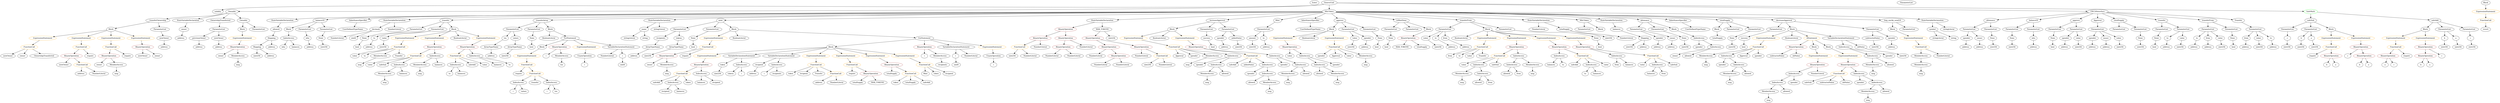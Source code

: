 strict digraph {
	graph [bb="0,0,17004,828"];
	node [label="\N"];
	Enter	[height=0.5,
		pos="8930.6,810",
		width=0.83628];
	VariableDeclaration_decimals	[color=black,
		height=0.5,
		label=decimals,
		pos="2570.6,594",
		width=1.1967];
	NumberLiteral_Unnamed_11	[color=black,
		height=0.5,
		label=NumberLiteral,
		pos="2321.6,522",
		width=1.765];
	VariableDeclaration_decimals -> NumberLiteral_Unnamed_11	[pos="e,2367.9,534.73 2537.6,581.94 2531.3,579.91 2524.8,577.84 2518.6,576 2471.8,562.08 2418.3,547.8 2378.9,537.57"];
	ElementaryTypeName_uint8	[color=black,
		height=0.5,
		label=uint8,
		pos="2431.6,522",
		width=0.7947];
	VariableDeclaration_decimals -> ElementaryTypeName_uint8	[pos="e,2453.3,533.93 2543.8,579.5 2520.8,567.94 2487.7,551.28 2463.4,539.04"];
	Block_Unnamed_3	[color=black,
		height=0.5,
		label=Block,
		pos="756.56,594",
		width=0.90558];
	ExpressionStatement_Unnamed_7	[color=orange,
		height=0.5,
		label=ExpressionStatement,
		pos="302.56,522",
		width=2.458];
	Block_Unnamed_3 -> ExpressionStatement_Unnamed_7	[pos="e,371.49,533.63 725.36,588.19 655.46,577.41 484.48,551.05 382.65,535.35"];
	ExpressionStatement_Unnamed_6	[color=orange,
		height=0.5,
		label=ExpressionStatement,
		pos="561.56,522",
		width=2.458];
	Block_Unnamed_3 -> ExpressionStatement_Unnamed_6	[pos="e,604.01,538.24 729.86,583.41 700.33,572.81 652.02,555.47 614.71,542.08"];
	ExpressionStatement_Unnamed_5	[color=orange,
		height=0.5,
		label=ExpressionStatement,
		pos="756.56,522",
		width=2.458];
	Block_Unnamed_3 -> ExpressionStatement_Unnamed_5	[pos="e,756.56,540.1 756.56,575.7 756.56,568.41 756.56,559.73 756.56,551.54"];
	ExpressionStatement_Unnamed_8	[color=orange,
		height=0.5,
		label=ExpressionStatement,
		pos="951.56,522",
		width=2.458];
	Block_Unnamed_3 -> ExpressionStatement_Unnamed_8	[pos="e,909.12,538.24 783.27,583.41 812.8,572.81 861.11,555.47 898.42,542.08"];
	Identifier_msg_9	[color=black,
		height=0.5,
		label=msg,
		pos="9920.6,162",
		width=0.75];
	NumberLiteral_Unnamed_3	[color=black,
		height=0.5,
		label=NumberLiteral,
		pos="7456.6,378",
		width=1.765];
	Parameter_spender_4	[color=black,
		height=0.5,
		label=spender,
		pos="8323.6,522",
		width=1.1135];
	ElementaryTypeName_address_27	[color=black,
		height=0.5,
		label=address,
		pos="8359.6,450",
		width=1.0996];
	Parameter_spender_4 -> ElementaryTypeName_address_27	[pos="e,8350.9,467.79 8332.3,504.05 8336.3,496.23 8341.2,486.75 8345.7,477.98"];
	ElementaryTypeName_bool_8	[color=black,
		height=0.5,
		label=bool,
		pos="3661.6,450",
		width=0.76697];
	FunctionDefinition_allowance	[color=black,
		height=0.5,
		label=allowance,
		pos="13569,666",
		width=1.3076];
	ParameterList_Unnamed_8	[color=black,
		height=0.5,
		label=ParameterList,
		pos="13428,594",
		width=1.7095];
	FunctionDefinition_allowance -> ParameterList_Unnamed_8	[pos="e,13458,610.01 13541,651.17 13520,640.87 13491,626.66 13468,615.11"];
	ParameterList_Unnamed_9	[color=black,
		height=0.5,
		label=ParameterList,
		pos="13569,594",
		width=1.7095];
	FunctionDefinition_allowance -> ParameterList_Unnamed_9	[pos="e,13569,612.1 13569,647.7 13569,640.41 13569,631.73 13569,623.54"];
	BinaryOperation_Unnamed_7	[color=brown,
		height=0.5,
		label=BinaryOperation,
		pos="734.56,378",
		width=1.9867];
	Identifier_owner_1	[color=black,
		height=0.5,
		label=owner,
		pos="695.56,306",
		width=0.93331];
	BinaryOperation_Unnamed_7 -> Identifier_owner_1	[pos="e,704.83,323.62 724.92,359.7 720.51,351.78 715.19,342.23 710.3,333.44"];
	MemberAccess_Unnamed_1	[color=black,
		height=0.5,
		label=MemberAccess,
		pos="816.56,306",
		width=1.9174];
	BinaryOperation_Unnamed_7 -> MemberAccess_Unnamed_1	[pos="e,796.99,323.71 754,360.41 764.24,351.67 776.99,340.79 788.3,331.13"];
	Identifier_safeAdd_4	[color=black,
		height=0.5,
		label=safeAdd,
		pos="4479.6,162",
		width=1.1689];
	BinaryOperation_Unnamed_12	[color=brown,
		height=0.5,
		label=BinaryOperation,
		pos="7609.6,378",
		width=1.9867];
	NumberLiteral_Unnamed_2	[color=black,
		height=0.5,
		label=NumberLiteral,
		pos="7491.6,306",
		width=1.765];
	BinaryOperation_Unnamed_12 -> NumberLiteral_Unnamed_2	[pos="e,7518.1,322.74 7582.5,360.94 7566.2,351.27 7545.2,338.83 7527.5,328.34"];
	NumberLiteral_Unnamed_1	[color=black,
		height=0.5,
		label=NumberLiteral,
		pos="7636.6,306",
		width=1.765];
	BinaryOperation_Unnamed_12 -> NumberLiteral_Unnamed_1	[pos="e,7630,324.1 7616.2,359.7 7619.1,352.15 7622.6,343.12 7625.9,334.68"];
	ParameterList_Unnamed_41	[color=black,
		height=0.5,
		label=ParameterList,
		pos="3541.6,594",
		width=1.7095];
	Parameter_tos	[color=black,
		height=0.5,
		label=tos,
		pos="3465.6,522",
		width=0.75];
	ParameterList_Unnamed_41 -> Parameter_tos	[pos="e,3480.9,537.11 3523.6,576.41 3513.3,566.97 3500.3,555.03 3489.3,544.83"];
	Parameter_values	[color=black,
		height=0.5,
		label=values,
		pos="3544.6,522",
		width=0.93331];
	ParameterList_Unnamed_41 -> Parameter_values	[pos="e,3543.8,540.1 3542.3,575.7 3542.6,568.41 3543,559.73 3543.3,551.54"];
	Identifier_allowed_1	[color=black,
		height=0.5,
		label=allowed,
		pos="10236,234",
		width=1.0858];
	Identifier_msg_14	[color=black,
		height=0.5,
		label=msg,
		pos="12809,234",
		width=0.75];
	ParameterList_Unnamed_11	[color=black,
		height=0.5,
		label=ParameterList,
		pos="14697,594",
		width=1.7095];
	Parameter_None_3	[color=black,
		height=0.5,
		label=None,
		pos="14648,522",
		width=0.85014];
	ParameterList_Unnamed_11 -> Parameter_None_3	[pos="e,14659,538.83 14685,576.05 14679,567.65 14672,557.32 14665,548.02"];
	ElementaryTypeName_address_32	[color=black,
		height=0.5,
		label=address,
		pos="5632.6,162",
		width=1.0996];
	MemberAccess_Unnamed_18	[color=black,
		height=0.5,
		label=MemberAccess,
		pos="11646,378",
		width=1.9174];
	Identifier_msg_17	[color=black,
		height=0.5,
		label=msg,
		pos="11646,306",
		width=0.75];
	MemberAccess_Unnamed_18 -> Identifier_msg_17	[pos="e,11646,324.1 11646,359.7 11646,352.41 11646,343.73 11646,335.54"];
	IndexAccess_Unnamed_7	[color=black,
		height=0.5,
		label=IndexAccess,
		pos="11039,378",
		width=1.6402];
	Identifier_from	[color=black,
		height=0.5,
		label=from,
		pos="11039,306",
		width=0.7947];
	IndexAccess_Unnamed_7 -> Identifier_from	[pos="e,11039,324.1 11039,359.7 11039,352.41 11039,343.73 11039,335.54"];
	Identifier_balances_5	[color=black,
		height=0.5,
		label=balances,
		pos="11128,306",
		width=1.1828];
	IndexAccess_Unnamed_7 -> Identifier_balances_5	[pos="e,11108,322.43 11059,360.76 11071,351.47 11086,339.67 11099,329.49"];
	Parameter_spender_1	[color=black,
		height=0.5,
		label=spender,
		pos="14063,522",
		width=1.1135];
	ElementaryTypeName_address_4	[color=black,
		height=0.5,
		label=address,
		pos="14058,450",
		width=1.0996];
	Parameter_spender_1 -> ElementaryTypeName_address_4	[pos="e,14059,468.1 14061,503.7 14061,496.41 14060,487.73 14060,479.54"];
	Block_Unnamed_13	[color=black,
		height=0.5,
		label=Block,
		pos="7992.6,594",
		width=0.90558];
	ExpressionStatement_Unnamed_21	[color=orange,
		height=0.5,
		label=ExpressionStatement,
		pos="7736.6,522",
		width=2.458];
	Block_Unnamed_13 -> ExpressionStatement_Unnamed_21	[pos="e,7787.8,537.02 7963.7,585.11 7923.9,574.22 7851.2,554.33 7798.7,539.99"];
	BooleanLiteral_Unnamed_3	[color=black,
		height=0.5,
		label=BooleanLiteral,
		pos="7907.6,522",
		width=1.7788];
	Block_Unnamed_13 -> BooleanLiteral_Unnamed_3	[pos="e,7927.5,539.45 7975,578.5 7963.7,569.26 7948.9,557.07 7936.1,546.47"];
	ExpressionStatement_Unnamed_20	[color=orange,
		height=0.5,
		label=ExpressionStatement,
		pos="8078.6,522",
		width=2.458];
	Block_Unnamed_13 -> ExpressionStatement_Unnamed_20	[pos="e,8057.7,539.95 8010.4,578.5 8021.6,569.39 8036.3,557.41 8049.2,546.92"];
	Identifier_from_4	[color=black,
		height=0.5,
		label=from,
		pos="9917.6,378",
		width=0.7947];
	ParameterList_Unnamed_40	[color=black,
		height=0.5,
		label=ParameterList,
		pos="12129,594",
		width=1.7095];
	Parameter_success_1	[color=black,
		height=0.5,
		label=success,
		pos="11925,522",
		width=1.1135];
	ParameterList_Unnamed_40 -> Parameter_success_1	[pos="e,11956,533.65 12090,579.67 12054,567.55 12002,549.73 11966,537.32"];
	Identifier_Approval_1	[color=black,
		height=0.5,
		label=Approval,
		pos="8024.6,378",
		width=1.266];
	FunctionCall_Unnamed_26	[color=orange,
		height=0.5,
		label=FunctionCall,
		pos="5863.6,306",
		width=1.6125];
	Identifier_require_6	[color=black,
		height=0.5,
		label=require,
		pos="5863.6,234",
		width=1.0026];
	FunctionCall_Unnamed_26 -> Identifier_require_6	[pos="e,5863.6,252.1 5863.6,287.7 5863.6,280.41 5863.6,271.73 5863.6,263.54"];
	BinaryOperation_Unnamed_32	[color=brown,
		height=0.5,
		label=BinaryOperation,
		pos="5989.6,234",
		width=1.9867];
	FunctionCall_Unnamed_26 -> BinaryOperation_Unnamed_32	[pos="e,5961,250.89 5890.9,289.81 5908.5,280.06 5931.5,267.26 5950.9,256.48"];
	Block_Unnamed_20	[color=black,
		height=0.5,
		label=Block,
		pos="5666.6,450",
		width=0.90558];
	ExpressionStatement_Unnamed_31	[color=orange,
		height=0.5,
		label=ExpressionStatement,
		pos="4860.6,378",
		width=2.458];
	Block_Unnamed_20 -> ExpressionStatement_Unnamed_31	[pos="e,4924,390.92 5634,447.69 5533.2,443.39 5217.9,428.12 4958.6,396 4950.9,395.05 4943,393.92 4935.1,392.7"];
	VariableDeclarationStatement_Unnamed_4	[color=black,
		height=0.5,
		label=VariableDeclarationStatement,
		pos="5086.6,378",
		width=3.3174];
	Block_Unnamed_20 -> VariableDeclarationStatement_Unnamed_4	[pos="e,5173.6,390.64 5634.6,445.39 5560.7,437.04 5372.6,415.58 5215.6,396 5205.6,394.76 5195.2,393.44 5184.8,392.1"];
	VariableDeclarationStatement_Unnamed_3	[color=black,
		height=0.5,
		label=VariableDeclarationStatement,
		pos="5343.6,378",
		width=3.3174];
	Block_Unnamed_20 -> VariableDeclarationStatement_Unnamed_3	[pos="e,5410,393.39 5636.5,442.48 5587.7,431.91 5489.9,410.72 5420.8,395.74"];
	ExpressionStatement_Unnamed_33	[color=orange,
		height=0.5,
		label=ExpressionStatement,
		pos="5569.6,378",
		width=2.458];
	Block_Unnamed_20 -> ExpressionStatement_Unnamed_33	[pos="e,5592.8,395.76 5647.4,435.17 5634.4,425.8 5616.9,413.19 5601.8,402.29"];
	ExpressionStatement_Unnamed_30	[color=orange,
		height=0.5,
		label=ExpressionStatement,
		pos="5764.6,378",
		width=2.458];
	Block_Unnamed_20 -> ExpressionStatement_Unnamed_30	[pos="e,5741.1,395.76 5685.9,435.17 5699,425.8 5716.7,413.19 5732,402.29"];
	ExpressionStatement_Unnamed_29	[color=orange,
		height=0.5,
		label=ExpressionStatement,
		pos="5959.6,378",
		width=2.458];
	Block_Unnamed_20 -> ExpressionStatement_Unnamed_29	[pos="e,5903.8,392.31 5696.3,441.9 5742.1,430.95 5831.2,409.66 5893,394.9"];
	ExpressionStatement_Unnamed_32	[color=orange,
		height=0.5,
		label=ExpressionStatement,
		pos="6154.6,378",
		width=2.458];
	Block_Unnamed_20 -> ExpressionStatement_Unnamed_32	[pos="e,6089.8,390.58 5698.2,445.1 5764.7,436.82 5923.7,416.54 6056.6,396 6063.7,394.9 6071.1,393.7 6078.6,392.47"];
	BinaryOperation_Unnamed_20	[color=brown,
		height=0.5,
		label=BinaryOperation,
		pos="8784.6,450",
		width=1.9867];
	Identifier_value_3	[color=black,
		height=0.5,
		label=value,
		pos="8784.6,378",
		width=0.82242];
	BinaryOperation_Unnamed_20 -> Identifier_value_3	[pos="e,8784.6,396.1 8784.6,431.7 8784.6,424.41 8784.6,415.73 8784.6,407.54"];
	IndexAccess_Unnamed_5	[color=black,
		height=0.5,
		label=IndexAccess,
		pos="8891.6,378",
		width=1.6402];
	BinaryOperation_Unnamed_20 -> IndexAccess_Unnamed_5	[pos="e,8867.6,394.67 8809.4,432.76 8823.9,423.27 8842.4,411.15 8858.2,400.82"];
	IndexAccess_Unnamed_13	[color=black,
		height=0.5,
		label=IndexAccess,
		pos="10617,378",
		width=1.6402];
	Identifier_balances_7	[color=black,
		height=0.5,
		label=balances,
		pos="10562,306",
		width=1.1828];
	IndexAccess_Unnamed_13 -> Identifier_balances_7	[pos="e,10574,323.31 10603,360.05 10597,351.68 10589,341.4 10581,332.13"];
	Identifier_to_3	[color=black,
		height=0.5,
		label=to,
		pos="10650,306",
		width=0.75];
	IndexAccess_Unnamed_13 -> Identifier_to_3	[pos="e,10642,323.62 10625,359.7 10628,351.95 10633,342.64 10637,334.02"];
	FunctionCall_Unnamed_13	[color=orange,
		height=0.5,
		label=FunctionCall,
		pos="9108.6,450",
		width=1.6125];
	Identifier_spender_1	[color=black,
		height=0.5,
		label=spender,
		pos="9008.6,378",
		width=1.1135];
	FunctionCall_Unnamed_13 -> Identifier_spender_1	[pos="e,9029.5,393.63 9085.9,433.12 9071.8,423.29 9053.7,410.58 9038.5,399.94"];
	Identifier_Approval	[color=black,
		height=0.5,
		label=Approval,
		pos="9112.6,378",
		width=1.266];
	FunctionCall_Unnamed_13 -> Identifier_Approval	[pos="e,9111.6,396.1 9109.6,431.7 9110,424.41 9110.5,415.73 9110.9,407.54"];
	Identifier_value_4	[color=black,
		height=0.5,
		label=value,
		pos="9205.6,378",
		width=0.82242];
	FunctionCall_Unnamed_13 -> Identifier_value_4	[pos="e,9186.9,392.47 9130.6,433.12 9144.5,423.06 9162.7,409.96 9177.6,399.17"];
	MemberAccess_Unnamed_8	[color=black,
		height=0.5,
		label=MemberAccess,
		pos="9322.6,378",
		width=1.9174];
	FunctionCall_Unnamed_13 -> MemberAccess_Unnamed_8	[pos="e,9280.8,392.66 9147.3,436.32 9181.6,425.1 9232,408.62 9270,396.21"];
	BooleanLiteral_Unnamed_5	[color=black,
		height=0.5,
		label=BooleanLiteral,
		pos="3789.6,522",
		width=1.7788];
	FunctionDefinition_transferOwnership	[color=black,
		height=0.5,
		label=transferOwnership,
		pos="1093.6,666",
		width=2.1947];
	FunctionDefinition_transferOwnership -> Block_Unnamed_3	[pos="e,786.84,601.29 1036.8,653.2 969.11,639.15 857.69,616 797.76,603.56"];
	ParameterList_Unnamed_20	[color=black,
		height=0.5,
		label=ParameterList,
		pos="1103.6,594",
		width=1.7095];
	FunctionDefinition_transferOwnership -> ParameterList_Unnamed_20	[pos="e,1101.1,612.1 1096,647.7 1097.1,640.32 1098.3,631.52 1099.5,623.25"];
	Parameter_to	[color=black,
		height=0.5,
		label=to,
		pos="14748,522",
		width=0.75];
	ElementaryTypeName_address_3	[color=black,
		height=0.5,
		label=address,
		pos="14730,450",
		width=1.0996];
	Parameter_to -> ElementaryTypeName_address_3	[pos="e,14734,468.28 14743,504.05 14741,496.6 14739,487.64 14737,479.22"];
	Identifier_recipient_1	[color=black,
		height=0.5,
		label=recipient,
		pos="4546.6,90",
		width=1.1689];
	PragmaDirective_solidity	[color=black,
		height=0.5,
		label=solidity,
		pos="1484.6,738",
		width=1.0442];
	Identifier_msg_16	[color=black,
		height=0.5,
		label=msg,
		pos="12765,18",
		width=0.75];
	IndexAccess_Unnamed_24	[color=black,
		height=0.5,
		label=IndexAccess,
		pos="12791,378",
		width=1.6402];
	MemberAccess_Unnamed_15	[color=black,
		height=0.5,
		label=MemberAccess,
		pos="12791,306",
		width=1.9174];
	IndexAccess_Unnamed_24 -> MemberAccess_Unnamed_15	[pos="e,12791,324.1 12791,359.7 12791,352.41 12791,343.73 12791,335.54"];
	Identifier_allowed_7	[color=black,
		height=0.5,
		label=allowed,
		pos="12917,306",
		width=1.0858];
	IndexAccess_Unnamed_24 -> Identifier_allowed_7	[pos="e,12892,320.44 12818,361.64 12837,351.15 12862,337.19 12882,326"];
	StateVariableDeclaration_Unnamed_7	[color=black,
		height=0.5,
		label=StateVariableDeclaration,
		pos="1934.6,666",
		width=2.8184];
	VariableDeclaration_allowed	[color=black,
		height=0.5,
		label=allowed,
		pos="1889.6,594",
		width=1.0858];
	StateVariableDeclaration_Unnamed_7 -> VariableDeclaration_allowed	[pos="e,1900.3,611.62 1923.4,647.7 1918.3,639.7 1912.1,630.02 1906.4,621.15"];
	ExpressionStatement_Unnamed_4	[color=orange,
		height=0.5,
		label=ExpressionStatement,
		pos="1655.6,522",
		width=2.458];
	BinaryOperation_Unnamed_6	[color=brown,
		height=0.5,
		label=BinaryOperation,
		pos="1626.6,450",
		width=1.9867];
	ExpressionStatement_Unnamed_4 -> BinaryOperation_Unnamed_6	[pos="e,1633.7,468.1 1648.4,503.7 1645.3,496.15 1641.5,487.12 1638,478.68"];
	ElementaryTypeName_address_25	[color=black,
		height=0.5,
		label=address,
		pos="11411,450",
		width=1.0996];
	ElementaryTypeName_address_26	[color=black,
		height=0.5,
		label=address,
		pos="11314,450",
		width=1.0996];
	BinaryOperation_Unnamed_14	[color=brown,
		height=0.5,
		label=BinaryOperation,
		pos="7302.6,594",
		width=1.9867];
	BinaryOperation_Unnamed_17	[color=brown,
		height=0.5,
		label=BinaryOperation,
		pos="7137.6,522",
		width=1.9867];
	BinaryOperation_Unnamed_14 -> BinaryOperation_Unnamed_17	[pos="e,7172.9,537.99 7267.2,577.98 7242.7,567.6 7209.9,553.7 7183.4,542.47"];
	BinaryOperation_Unnamed_15	[color=brown,
		height=0.5,
		label=BinaryOperation,
		pos="7302.6,522",
		width=1.9867];
	BinaryOperation_Unnamed_14 -> BinaryOperation_Unnamed_15	[pos="e,7302.6,540.1 7302.6,575.7 7302.6,568.41 7302.6,559.73 7302.6,551.54"];
	Identifier_spender_6	[color=black,
		height=0.5,
		label=spender,
		pos="8141.6,306",
		width=1.1135];
	Parameter_None_7	[color=black,
		height=0.5,
		label=None,
		pos="2209.6,522",
		width=0.85014];
	ElementaryTypeName_uint256_22	[color=black,
		height=0.5,
		label=uint256,
		pos="2228.6,450",
		width=1.0442];
	Parameter_None_7 -> ElementaryTypeName_uint256_22	[pos="e,2223.9,468.28 2214.2,504.05 2216.2,496.6 2218.6,487.64 2220.9,479.22"];
	FunctionDefinition_balanceOf_1	[color=black,
		height=0.5,
		label=balanceOf,
		pos="2189.6,666",
		width=1.3491];
	Block_Unnamed_8	[color=black,
		height=0.5,
		label=Block,
		pos="1980.6,594",
		width=0.90558];
	FunctionDefinition_balanceOf_1 -> Block_Unnamed_8	[pos="e,2005.6,605.78 2152.2,654.24 2118,644.13 2066,628.17 2021.6,612 2019.8,611.35 2017.9,610.66 2016.1,609.96"];
	ParameterList_Unnamed_27	[color=black,
		height=0.5,
		label=ParameterList,
		pos="2092.6,594",
		width=1.7095];
	FunctionDefinition_balanceOf_1 -> ParameterList_Unnamed_27	[pos="e,2115,611.22 2168,649.46 2155.1,640.15 2138.5,628.13 2124.1,617.76"];
	ParameterList_Unnamed_28	[color=black,
		height=0.5,
		label=ParameterList,
		pos="2233.6,594",
		width=1.7095];
	FunctionDefinition_balanceOf_1 -> ParameterList_Unnamed_28	[pos="e,2223,611.79 2200.2,648.05 2205.2,640.06 2211.4,630.33 2217,621.4"];
	FunctionDefinition_balanceOf	[color=black,
		height=0.5,
		label=balanceOf,
		pos="13851,666",
		width=1.3491];
	ParameterList_Unnamed_7	[color=black,
		height=0.5,
		label=ParameterList,
		pos="13710,594",
		width=1.7095];
	FunctionDefinition_balanceOf -> ParameterList_Unnamed_7	[pos="e,13740,609.94 13822,651 13802,640.69 13773,626.52 13750,615.02"];
	ParameterList_Unnamed_6	[color=black,
		height=0.5,
		label=ParameterList,
		pos="13851,594",
		width=1.7095];
	FunctionDefinition_balanceOf -> ParameterList_Unnamed_6	[pos="e,13851,612.1 13851,647.7 13851,640.41 13851,631.73 13851,623.54"];
	Identifier_allowed	[color=black,
		height=0.5,
		label=allowed,
		pos="8993.6,234",
		width=1.0858];
	Identifier_safeSub_3	[color=black,
		height=0.5,
		label=safeSub,
		pos="12348,162",
		width=1.1274];
	Parameter_None_2	[color=black,
		height=0.5,
		label=None,
		pos="13586,522",
		width=0.85014];
	ElementaryTypeName_uint256_8	[color=black,
		height=0.5,
		label=uint256,
		pos="13592,450",
		width=1.0442];
	Parameter_None_2 -> ElementaryTypeName_uint256_8	[pos="e,13590,468.1 13587,503.7 13588,496.41 13588,487.73 13589,479.54"];
	ElementaryTypeName_uint256_20	[color=black,
		height=0.5,
		label=uint256,
		pos="8547.6,450",
		width=1.0442];
	Parameter_to_1	[color=black,
		height=0.5,
		label=to,
		pos="14932,522",
		width=0.75];
	ElementaryTypeName_address_6	[color=black,
		height=0.5,
		label=address,
		pos="14920,450",
		width=1.0996];
	Parameter_to_1 -> ElementaryTypeName_address_6	[pos="e,14922,468.1 14929,503.7 14927,496.32 14926,487.52 14924,479.25"];
	StateVariableDeclaration_Unnamed	[color=black,
		height=0.5,
		label=StateVariableDeclaration,
		pos="1291.6,666",
		width=2.8184];
	VariableDeclaration_owner_1	[color=black,
		height=0.5,
		label=owner,
		pos="1262.6,594",
		width=0.93331];
	StateVariableDeclaration_Unnamed -> VariableDeclaration_owner_1	[pos="e,1269.5,611.62 1284.4,647.7 1281.2,639.95 1277.3,630.64 1273.8,622.02"];
	ElementaryTypeName_uint256_16	[color=black,
		height=0.5,
		label=uint256,
		pos="6902.6,378",
		width=1.0442];
	BooleanLiteral_Unnamed_2	[color=black,
		height=0.5,
		label=BooleanLiteral,
		pos="9996.6,522",
		width=1.7788];
	Parameter_value	[color=black,
		height=0.5,
		label=value,
		pos="14835,522",
		width=0.82242];
	ElementaryTypeName_uint256_9	[color=black,
		height=0.5,
		label=uint256,
		pos="14825,450",
		width=1.0442];
	Parameter_value -> ElementaryTypeName_uint256_9	[pos="e,14827,468.1 14832,503.7 14831,496.32 14830,487.52 14829,479.25"];
	ArrayTypeName_Unnamed_3	[color=black,
		height=0.5,
		label=ArrayTypeName,
		pos="4638.6,450",
		width=2.0145];
	ElementaryTypeName_uint256_31	[color=black,
		height=0.5,
		label=uint256,
		pos="4464.6,378",
		width=1.0442];
	ArrayTypeName_Unnamed_3 -> ElementaryTypeName_uint256_31	[pos="e,4492.8,390.37 4601.7,434.15 4572.8,422.55 4532.9,406.47 4503.5,394.67"];
	InheritanceSpecifier_Unnamed_1	[color=black,
		height=0.5,
		label=InheritanceSpecifier,
		pos="2451.6,666",
		width=2.3333];
	UserDefinedTypeName_Unnamed_1	[color=black,
		height=0.5,
		label=UserDefinedTypeName,
		pos="2411.6,594",
		width=2.7214];
	InheritanceSpecifier_Unnamed_1 -> UserDefinedTypeName_Unnamed_1	[pos="e,2421.3,612.1 2441.7,647.7 2437.2,639.9 2431.9,630.51 2426.9,621.83"];
	FunctionCall_Unnamed_11	[color=orange,
		height=0.5,
		label=FunctionCall,
		pos="3128.6,378",
		width=1.6125];
	IndexAccess_Unnamed_4	[color=black,
		height=0.5,
		label=IndexAccess,
		pos="3128.6,306",
		width=1.6402];
	FunctionCall_Unnamed_11 -> IndexAccess_Unnamed_4	[pos="e,3128.6,324.1 3128.6,359.7 3128.6,352.41 3128.6,343.73 3128.6,335.54"];
	Identifier_safeAdd	[color=black,
		height=0.5,
		label=safeAdd,
		pos="3247.6,306",
		width=1.1689];
	FunctionCall_Unnamed_11 -> Identifier_safeAdd	[pos="e,3223.5,321.14 3154.7,361.64 3172,351.45 3194.9,337.98 3213.6,326.97"];
	Identifier_value_1	[color=black,
		height=0.5,
		label=value,
		pos="3337.6,306",
		width=0.82242];
	FunctionCall_Unnamed_11 -> Identifier_value_1	[pos="e,3314.2,317.67 3170.6,365.29 3205.2,355.3 3255.5,340.03 3298.6,324 3300.3,323.34 3302.1,322.65 3303.9,321.93"];
	ElementaryTypeName_address	[color=black,
		height=0.5,
		label=address,
		pos="13851,450",
		width=1.0996];
	ExpressionStatement_Unnamed_14	[color=orange,
		height=0.5,
		label=ExpressionStatement,
		pos="8763.6,522",
		width=2.458];
	ExpressionStatement_Unnamed_14 -> BinaryOperation_Unnamed_20	[pos="e,8779.4,468.1 8768.8,503.7 8771,496.24 8773.7,487.32 8776.2,478.97"];
	NumberLiteral_Unnamed_4	[color=black,
		height=0.5,
		label=NumberLiteral,
		pos="7762.6,378",
		width=1.765];
	Parameter_value_4	[color=black,
		height=0.5,
		label=value,
		pos="9241.6,522",
		width=0.82242];
	ElementaryTypeName_uint256_24	[color=black,
		height=0.5,
		label=uint256,
		pos="9222.6,450",
		width=1.0442];
	Parameter_value_4 -> ElementaryTypeName_uint256_24	[pos="e,9227.3,468.28 9237,504.05 9234.9,496.6 9232.5,487.64 9230.2,479.22"];
	ElementaryTypeName_uint256_30	[color=black,
		height=0.5,
		label=uint256,
		pos="3475.6,378",
		width=1.0442];
	ElementaryTypeName_address_19	[color=black,
		height=0.5,
		label=address,
		pos="8642.6,450",
		width=1.0996];
	ParameterList_Unnamed_24	[color=black,
		height=0.5,
		label=ParameterList,
		pos="13011,810",
		width=1.7095];
	BinaryOperation_Unnamed_26	[color=brown,
		height=0.5,
		label=BinaryOperation,
		pos="12413,306",
		width=1.9867];
	IndexAccess_Unnamed_25	[color=black,
		height=0.5,
		label=IndexAccess,
		pos="12249,234",
		width=1.6402];
	BinaryOperation_Unnamed_26 -> IndexAccess_Unnamed_25	[pos="e,12282,249.27 12377,289.98 12353,279.39 12319,265.13 12293,253.78"];
	NumberLiteral_Unnamed_16	[color=black,
		height=0.5,
		label=NumberLiteral,
		pos="12413,234",
		width=1.765];
	BinaryOperation_Unnamed_26 -> NumberLiteral_Unnamed_16	[pos="e,12413,252.1 12413,287.7 12413,280.41 12413,271.73 12413,263.54"];
	IndexAccess_Unnamed_32	[color=black,
		height=0.5,
		label=IndexAccess,
		pos="3559.6,162",
		width=1.6402];
	Identifier_i_3	[color=black,
		height=0.5,
		label=i,
		pos="3520.6,90",
		width=0.75];
	IndexAccess_Unnamed_32 -> Identifier_i_3	[pos="e,3529.7,107.31 3550.1,144.05 3545.7,136.03 3540.2,126.26 3535.2,117.3"];
	Identifier_values	[color=black,
		height=0.5,
		label=values,
		pos="3599.6,90",
		width=0.93331];
	IndexAccess_Unnamed_32 -> Identifier_values	[pos="e,3590.2,107.31 3569.2,144.05 3573.8,136.03 3579.4,126.26 3584.5,117.3"];
	NumberLiteral_Unnamed_19	[color=black,
		height=0.5,
		label=NumberLiteral,
		pos="5753.6,162",
		width=1.765];
	Parameter_recipients	[color=black,
		height=0.5,
		label=recipients,
		pos="4535.6,522",
		width=1.2798];
	ArrayTypeName_Unnamed_2	[color=black,
		height=0.5,
		label=ArrayTypeName,
		pos="4475.6,450",
		width=2.0145];
	Parameter_recipients -> ArrayTypeName_Unnamed_2	[pos="e,4490.1,467.96 4521.3,504.41 4514.2,496.08 4505.4,485.8 4497.4,476.49"];
	ElementaryTypeName_uint256_32	[color=black,
		height=0.5,
		label=uint256,
		pos="4913.6,234",
		width=1.0442];
	Identifier_to_4	[color=black,
		height=0.5,
		label=to,
		pos="10812,234",
		width=0.75];
	Identifier_token_3	[color=black,
		height=0.5,
		label=token,
		pos="5440.6,234",
		width=0.864];
	Block_Unnamed_2	[color=black,
		height=0.5,
		label=Block,
		pos="1655.6,594",
		width=0.90558];
	Block_Unnamed_2 -> ExpressionStatement_Unnamed_4	[pos="e,1655.6,540.1 1655.6,575.7 1655.6,568.41 1655.6,559.73 1655.6,551.54"];
	Identifier_i_2	[color=black,
		height=0.5,
		label=i,
		pos="3755.6,90",
		width=0.75];
	Identifier_b_2	[color=black,
		height=0.5,
		label=b,
		pos="16067,306",
		width=0.75];
	Identifier_msg_5	[color=black,
		height=0.5,
		label=msg,
		pos="2451.6,306",
		width=0.75];
	Identifier_value_6	[color=black,
		height=0.5,
		label=value,
		pos="9942.6,306",
		width=0.82242];
	ArrayTypeName_Unnamed	[color=black,
		height=0.5,
		label=ArrayTypeName,
		pos="3380.6,450",
		width=2.0145];
	Parameter_tos -> ArrayTypeName_Unnamed	[pos="e,3400.8,467.67 3449.2,507.5 3438,498.27 3422.8,485.78 3409.6,474.89"];
	Identifier_balances_6	[color=black,
		height=0.5,
		label=balances,
		pos="11280,234",
		width=1.1828];
	Identifier_value	[color=black,
		height=0.5,
		label=value,
		pos="2526.6,306",
		width=0.82242];
	Parameter_None_4	[color=black,
		height=0.5,
		label=None,
		pos="13973,522",
		width=0.85014];
	ElementaryTypeName_bool_1	[color=black,
		height=0.5,
		label=bool,
		pos="13973,450",
		width=0.76697];
	Parameter_None_4 -> ElementaryTypeName_bool_1	[pos="e,13973,468.1 13973,503.7 13973,496.41 13973,487.73 13973,479.54"];
	StateVariableDeclaration_Unnamed_4	[color=black,
		height=0.5,
		label=StateVariableDeclaration,
		pos="2695.6,666",
		width=2.8184];
	StateVariableDeclaration_Unnamed_4 -> VariableDeclaration_decimals	[pos="e,2595.3,608.88 2665.9,648.41 2647.7,638.2 2624.2,625.06 2605.2,614.37"];
	NumberLiteral_Unnamed_12	[color=black,
		height=0.5,
		label=NumberLiteral,
		pos="2695.6,594",
		width=1.765];
	StateVariableDeclaration_Unnamed_4 -> NumberLiteral_Unnamed_12	[pos="e,2695.6,612.1 2695.6,647.7 2695.6,640.41 2695.6,631.73 2695.6,623.54"];
	FunctionDefinition_approve	[color=black,
		height=0.5,
		label=approve,
		pos="14133,666",
		width=1.1412];
	ParameterList_Unnamed_13	[color=black,
		height=0.5,
		label=ParameterList,
		pos="13992,594",
		width=1.7095];
	FunctionDefinition_approve -> ParameterList_Unnamed_13	[pos="e,14022,610.05 14106,651.83 14085,641.48 14056,626.89 14032,615.09"];
	ParameterList_Unnamed_12	[color=black,
		height=0.5,
		label=ParameterList,
		pos="14133,594",
		width=1.7095];
	FunctionDefinition_approve -> ParameterList_Unnamed_12	[pos="e,14133,612.1 14133,647.7 14133,640.41 14133,631.73 14133,623.54"];
	ExpressionStatement_Unnamed_1	[color=orange,
		height=0.5,
		label=ExpressionStatement,
		pos="16317,522",
		width=2.458];
	FunctionCall_Unnamed	[color=orange,
		height=0.5,
		label=FunctionCall,
		pos="16317,450",
		width=1.6125];
	ExpressionStatement_Unnamed_1 -> FunctionCall_Unnamed	[pos="e,16317,468.1 16317,503.7 16317,496.41 16317,487.73 16317,479.54"];
	Identifier_Mint	[color=black,
		height=0.5,
		label=Mint,
		pos="6365.6,234",
		width=0.76697];
	ElementaryTypeName_address_1	[color=black,
		height=0.5,
		label=address,
		pos="13497,450",
		width=1.0996];
	ParameterList_Unnamed_13 -> Parameter_None_4	[pos="e,13977,540.1 13987,575.7 13985,568.24 13982,559.32 13980,550.97"];
	Parameter_tokens	[color=black,
		height=0.5,
		label=tokens,
		pos="4655.6,522",
		width=0.97489];
	Parameter_tokens -> ArrayTypeName_Unnamed_3	[pos="e,4642.7,468.1 4651.4,503.7 4649.6,496.32 4647.4,487.52 4645.4,479.25"];
	VariableDeclaration_spender	[color=black,
		height=0.5,
		label=spender,
		pos="14250,522",
		width=1.1135];
	ElementaryTypeName_address_10	[color=black,
		height=0.5,
		label=address,
		pos="14248,450",
		width=1.0996];
	VariableDeclaration_spender -> ElementaryTypeName_address_10	[pos="e,14248,468.1 14249,503.7 14249,496.41 14249,487.73 14248,479.54"];
	Identifier_who	[color=black,
		height=0.5,
		label=who,
		pos="1945.6,450",
		width=0.75];
	BinaryOperation_Unnamed_2	[color=brown,
		height=0.5,
		label=BinaryOperation,
		pos="16260,378",
		width=1.9867];
	Identifier_a_1	[color=black,
		height=0.5,
		label=a,
		pos="16219,306",
		width=0.75];
	BinaryOperation_Unnamed_2 -> Identifier_a_1	[pos="e,16228,323.14 16249,359.7 16245,351.67 16239,341.95 16234,333.05"];
	Identifier_c_1	[color=black,
		height=0.5,
		label=c,
		pos="16291,306",
		width=0.75];
	BinaryOperation_Unnamed_2 -> Identifier_c_1	[pos="e,16283,323.62 16267,359.7 16271,351.95 16275,342.64 16279,334.02"];
	EventDefinition_OwnershipTransferred	[color=black,
		height=0.5,
		label=OwnershipTransferred,
		pos="1505.6,666",
		width=2.6243];
	ParameterList_Unnamed_18	[color=black,
		height=0.5,
		label=ParameterList,
		pos="1498.6,594",
		width=1.7095];
	EventDefinition_OwnershipTransferred -> ParameterList_Unnamed_18	[pos="e,1500.3,612.1 1503.8,647.7 1503.1,640.41 1502.2,631.73 1501.4,623.54"];
	Identifier_safeAdd_2	[color=black,
		height=0.5,
		label=safeAdd,
		pos="8377.6,306",
		width=1.1689];
	ParameterList_Unnamed_3	[color=black,
		height=0.5,
		label=ParameterList,
		pos="15574,594",
		width=1.7095];
	Parameter_c_1	[color=black,
		height=0.5,
		label=c,
		pos="15571,522",
		width=0.75];
	ParameterList_Unnamed_3 -> Parameter_c_1	[pos="e,15571,540.1 15573,575.7 15573,568.41 15572,559.73 15572,551.54"];
	FunctionCall_Unnamed_27	[color=orange,
		height=0.5,
		label=FunctionCall,
		pos="4663.6,234",
		width=1.6125];
	FunctionCall_Unnamed_27 -> Identifier_safeAdd_4	[pos="e,4510.3,174.71 4628.1,219.5 4597.4,207.83 4553,190.95 4520.8,178.68"];
	IndexAccess_Unnamed_36	[color=black,
		height=0.5,
		label=IndexAccess,
		pos="4598.6,162",
		width=1.6402];
	FunctionCall_Unnamed_27 -> IndexAccess_Unnamed_36	[pos="e,4613.9,179.47 4648.2,216.41 4640.2,207.87 4630.4,197.28 4621.6,187.79"];
	Identifier_token_1	[color=black,
		height=0.5,
		label=token,
		pos="4706.6,162",
		width=0.864];
	FunctionCall_Unnamed_27 -> Identifier_token_1	[pos="e,4696.5,179.31 4674,216.05 4679,207.94 4685,198.04 4690.6,189.01"];
	Identifier_tokens	[color=black,
		height=0.5,
		label=tokens,
		pos="5004.6,234",
		width=0.97489];
	Identifier_subtractedValue	[color=black,
		height=0.5,
		label=subtractedValue,
		pos="12148,378",
		width=1.959];
	BinaryOperation_Unnamed	[color=brown,
		height=0.5,
		label=BinaryOperation,
		pos="16512,450",
		width=1.9867];
	BinaryOperation_Unnamed_1	[color=brown,
		height=0.5,
		label=BinaryOperation,
		pos="16512,378",
		width=1.9867];
	BinaryOperation_Unnamed -> BinaryOperation_Unnamed_1	[pos="e,16512,396.1 16512,431.7 16512,424.41 16512,415.73 16512,407.54"];
	Identifier_c	[color=black,
		height=0.5,
		label=c,
		pos="16629,378",
		width=0.75];
	BinaryOperation_Unnamed -> Identifier_c	[pos="e,16609,390.84 16538,432.94 16557,422.11 16580,407.82 16599,396.67"];
	ElementaryTypeName_uint256_12	[color=black,
		height=0.5,
		label=uint256,
		pos="15375,450",
		width=1.0442];
	Block_Unnamed_7	[color=black,
		height=0.5,
		label=Block,
		pos="11734,594",
		width=0.90558];
	Identifier_totalSupply	[color=black,
		height=0.5,
		label=totalSupply,
		pos="11734,522",
		width=1.4739];
	Block_Unnamed_7 -> Identifier_totalSupply	[pos="e,11734,540.1 11734,575.7 11734,568.41 11734,559.73 11734,551.54"];
	Identifier_msg_12	[color=black,
		height=0.5,
		label=msg,
		pos="8056.6,306",
		width=0.75];
	Identifier_msg_2	[color=black,
		height=0.5,
		label=msg,
		pos="13129,234",
		width=0.75];
	ElementaryTypeName_uint256_27	[color=black,
		height=0.5,
		label=uint256,
		pos="8454.6,450",
		width=1.0442];
	FunctionDefinition_transfer_1	[color=black,
		height=0.5,
		label=transfer,
		pos="3035.6,666",
		width=1.0719];
	ParameterList_Unnamed_30	[color=black,
		height=0.5,
		label=ParameterList,
		pos="2838.6,594",
		width=1.7095];
	FunctionDefinition_transfer_1 -> ParameterList_Unnamed_30	[pos="e,2876.5,608.5 3005.6,654.37 2974.2,643.19 2924.2,625.44 2887.1,612.26"];
	ParameterList_Unnamed_29	[color=black,
		height=0.5,
		label=ParameterList,
		pos="2979.6,594",
		width=1.7095];
	FunctionDefinition_transfer_1 -> ParameterList_Unnamed_29	[pos="e,2992.9,611.63 3022.6,648.76 3015.9,640.4 3007.6,630.02 3000,620.61"];
	Block_Unnamed_9	[color=black,
		height=0.5,
		label=Block,
		pos="3091.6,594",
		width=0.90558];
	FunctionDefinition_transfer_1 -> Block_Unnamed_9	[pos="e,3079,610.67 3048.6,648.76 3055.5,640.07 3064.2,629.19 3072,619.49"];
	ExpressionStatement_Unnamed_13	[color=orange,
		height=0.5,
		label=ExpressionStatement,
		pos="2795.6,522",
		width=2.458];
	FunctionCall_Unnamed_12	[color=orange,
		height=0.5,
		label=FunctionCall,
		pos="2756.6,450",
		width=1.6125];
	ExpressionStatement_Unnamed_13 -> FunctionCall_Unnamed_12	[pos="e,2766.1,468.1 2785.9,503.7 2781.6,495.98 2776.5,486.71 2771.7,478.11"];
	ParameterList_Unnamed_25	[color=black,
		height=0.5,
		label=ParameterList,
		pos="11846,594",
		width=1.7095];
	Identifier_i_1	[color=black,
		height=0.5,
		label=i,
		pos="4023.6,306",
		width=0.75];
	IndexAccess_Unnamed_3	[color=black,
		height=0.5,
		label=IndexAccess,
		pos="3263.6,378",
		width=1.6402];
	Identifier_balances_3	[color=black,
		height=0.5,
		label=balances,
		pos="3427.6,306",
		width=1.1828];
	IndexAccess_Unnamed_3 -> Identifier_balances_3	[pos="e,3398.3,319.5 3296.8,362.83 3323,351.62 3359.8,335.92 3387.7,324.02"];
	Identifier_to	[color=black,
		height=0.5,
		label=to,
		pos="3515.6,306",
		width=0.75];
	IndexAccess_Unnamed_3 -> Identifier_to	[pos="e,3494.5,317.8 3308.2,365.8 3316,363.86 3324,361.86 3331.6,360 3397.3,343.79 3415.7,346.57 3479.6,324 3481.1,323.45 3482.7,322.86 \
3484.3,322.24"];
	MemberAccess_Unnamed_4	[color=black,
		height=0.5,
		label=MemberAccess,
		pos="2878.6,306",
		width=1.9174];
	Identifier_msg_3	[color=black,
		height=0.5,
		label=msg,
		pos="2878.6,234",
		width=0.75];
	MemberAccess_Unnamed_4 -> Identifier_msg_3	[pos="e,2878.6,252.1 2878.6,287.7 2878.6,280.41 2878.6,271.73 2878.6,263.54"];
	IndexAccess_Unnamed_10	[color=black,
		height=0.5,
		label=IndexAccess,
		pos="10286,306",
		width=1.6402];
	IndexAccess_Unnamed_10 -> Identifier_allowed_1	[pos="e,10247,251.31 10273,288.05 10268,279.77 10260,269.62 10254,260.42"];
	Identifier_from_2	[color=black,
		height=0.5,
		label=from,
		pos="10322,234",
		width=0.7947];
	IndexAccess_Unnamed_10 -> Identifier_from_2	[pos="e,10313,251.31 10294,288.05 10298,280.03 10303,270.26 10308,261.3"];
	FunctionCall_Unnamed_19	[color=orange,
		height=0.5,
		label=FunctionCall,
		pos="8009.6,450",
		width=1.6125];
	FunctionCall_Unnamed_19 -> Identifier_Approval_1	[pos="e,8020.9,396.1 8013.3,431.7 8014.9,424.32 8016.7,415.52 8018.5,407.25"];
	Identifier_spender_5	[color=black,
		height=0.5,
		label=spender,
		pos="8128.6,378",
		width=1.1135];
	FunctionCall_Unnamed_19 -> Identifier_spender_5	[pos="e,8104.9,392.9 8035.7,433.64 8053.2,423.34 8076.4,409.68 8095.3,398.59"];
	MemberAccess_Unnamed_13	[color=black,
		height=0.5,
		label=MemberAccess,
		pos="8255.6,378",
		width=1.9174];
	FunctionCall_Unnamed_19 -> MemberAccess_Unnamed_13	[pos="e,8210.3,391.88 8051.3,437.13 8092,425.55 8154.2,407.86 8199.2,395.03"];
	IndexAccess_Unnamed_21	[color=black,
		height=0.5,
		label=IndexAccess,
		pos="8401.6,378",
		width=1.6402];
	FunctionCall_Unnamed_19 -> IndexAccess_Unnamed_21	[pos="e,8358.2,390.57 8052.3,437.42 8060.3,435.45 8068.7,433.55 8076.6,432 8189.7,409.78 8220.3,418.02 8333.6,396 8337.9,395.15 8342.5,\
394.19 8347,393.18"];
	IndexAccess_Unnamed_26	[color=black,
		height=0.5,
		label=IndexAccess,
		pos="12132,162",
		width=1.6402];
	MemberAccess_Unnamed_16	[color=black,
		height=0.5,
		label=MemberAccess,
		pos="12069,90",
		width=1.9174];
	IndexAccess_Unnamed_26 -> MemberAccess_Unnamed_16	[pos="e,12084,107.96 12117,144.41 12109,136.08 12100,125.8 12092,116.49"];
	Identifier_allowed_8	[color=black,
		height=0.5,
		label=allowed,
		pos="12195,90",
		width=1.0858];
	IndexAccess_Unnamed_26 -> Identifier_allowed_8	[pos="e,12180,106.99 12146,144.41 12154,135.74 12164,124.97 12173,115.38"];
	ParameterList_Unnamed_33	[color=black,
		height=0.5,
		label=ParameterList,
		pos="9873.6,594",
		width=1.7095];
	Parameter_value_5	[color=black,
		height=0.5,
		label=value,
		pos="9736.6,522",
		width=0.82242];
	ParameterList_Unnamed_33 -> Parameter_value_5	[pos="e,9758.6,534.26 9843.8,577.81 9821.7,566.49 9791.5,551.06 9768.8,539.45"];
	Parameter_to_3	[color=black,
		height=0.5,
		label=to,
		pos="9811.6,522",
		width=0.75];
	ParameterList_Unnamed_33 -> Parameter_to_3	[pos="e,9824.8,537.89 9858.6,576.05 9850.7,567.13 9840.8,556.06 9832.2,546.33"];
	Parameter_from_1	[color=black,
		height=0.5,
		label=from,
		pos="9885.6,522",
		width=0.7947];
	ParameterList_Unnamed_33 -> Parameter_from_1	[pos="e,9882.6,540.1 9876.5,575.7 9877.8,568.32 9879.3,559.52 9880.7,551.25"];
	FunctionCall_Unnamed_5	[color=orange,
		height=0.5,
		label=FunctionCall,
		pos="202.56,450",
		width=1.6125];
	ExpressionStatement_Unnamed_7 -> FunctionCall_Unnamed_5	[pos="e,225.29,466.91 278.61,504.23 265.34,494.94 248.67,483.28 234.33,473.23"];
	IndexAccess_Unnamed_23	[color=black,
		height=0.5,
		label=IndexAccess,
		pos="12591,450",
		width=1.6402];
	IndexAccess_Unnamed_23 -> IndexAccess_Unnamed_24	[pos="e,12753,392.23 12628,435.83 12660,424.53 12707,408.16 12742,395.89"];
	Identifier_spender_7	[color=black,
		height=0.5,
		label=spender,
		pos="12908,378",
		width=1.1135];
	IndexAccess_Unnamed_23 -> Identifier_spender_7	[pos="e,12877,390.27 12634,437.59 12642,435.63 12651,433.69 12659,432 12747,413.04 12771,418.87 12859,396 12861,395.32 12864,394.56 12867,\
393.76"];
	ElementaryTypeName_address_31	[color=black,
		height=0.5,
		label=address,
		pos="5169.6,234",
		width=1.0996];
	BinaryOperation_Unnamed_16	[color=brown,
		height=0.5,
		label=BinaryOperation,
		pos="7290.6,450",
		width=1.9867];
	NumberLiteral_Unnamed_7	[color=black,
		height=0.5,
		label=NumberLiteral,
		pos="7166.6,378",
		width=1.765];
	BinaryOperation_Unnamed_16 -> NumberLiteral_Unnamed_7	[pos="e,7194.2,394.58 7262.4,433.12 7245.2,423.38 7222.9,410.8 7204.2,400.22"];
	NumberLiteral_Unnamed_6	[color=black,
		height=0.5,
		label=NumberLiteral,
		pos="7311.6,378",
		width=1.765];
	BinaryOperation_Unnamed_16 -> NumberLiteral_Unnamed_6	[pos="e,7306.4,396.1 7295.8,431.7 7298,424.24 7300.7,415.32 7303.2,406.97"];
	Block_Unnamed_5	[color=black,
		height=0.5,
		label=Block,
		pos="12909,594",
		width=0.90558];
	ExpressionStatement_Unnamed_9	[color=orange,
		height=0.5,
		label=ExpressionStatement,
		pos="13052,522",
		width=2.458];
	Block_Unnamed_5 -> ExpressionStatement_Unnamed_9	[pos="e,13019,539.09 12932,581.28 12953,571.17 12984,556.31 13008,544.12"];
	MemberAccess_Unnamed_15 -> Identifier_msg_14	[pos="e,12804,252.1 12795,287.7 12797,280.32 12799,271.52 12801,263.25"];
	NumberLiteral_Unnamed_17	[color=black,
		height=0.5,
		label=NumberLiteral,
		pos="4175.6,378",
		width=1.765];
	ElementaryTypeName_uint8_2	[color=black,
		height=0.5,
		label=uint8,
		pos="6548.6,306",
		width=0.7947];
	BinaryOperation_Unnamed_30	[color=brown,
		height=0.5,
		label=BinaryOperation,
		pos="6296.6,450",
		width=1.9867];
	Identifier_i_4	[color=black,
		height=0.5,
		label=i,
		pos="6287.6,378",
		width=0.75];
	BinaryOperation_Unnamed_30 -> Identifier_i_4	[pos="e,6289.8,396.1 6294.3,431.7 6293.4,424.32 6292.3,415.52 6291.2,407.25"];
	MemberAccess_Unnamed_22	[color=black,
		height=0.5,
		label=MemberAccess,
		pos="6401.6,378",
		width=1.9174];
	BinaryOperation_Unnamed_30 -> MemberAccess_Unnamed_22	[pos="e,6377.3,395.15 6320.9,432.76 6335,423.4 6352.8,411.49 6368.2,401.26"];
	Identifier_owner_5	[color=black,
		height=0.5,
		label=owner,
		pos="4470.6,306",
		width=0.93331];
	ParameterList_Unnamed_38	[color=black,
		height=0.5,
		label=ParameterList,
		pos="8225.6,594",
		width=1.7095];
	Parameter_success	[color=black,
		height=0.5,
		label=success,
		pos="8225.6,522",
		width=1.1135];
	ParameterList_Unnamed_38 -> Parameter_success	[pos="e,8225.6,540.1 8225.6,575.7 8225.6,568.41 8225.6,559.73 8225.6,551.54"];
	Identifier_msg_10	[color=black,
		height=0.5,
		label=msg,
		pos="8771.6,162",
		width=0.75];
	VariableDeclaration_previousOwner	[color=black,
		height=0.5,
		label=previousOwner,
		pos="1362.6,522",
		width=1.8759];
	ElementaryTypeName_address_12	[color=black,
		height=0.5,
		label=address,
		pos="1362.6,450",
		width=1.0996];
	VariableDeclaration_previousOwner -> ElementaryTypeName_address_12	[pos="e,1362.6,468.1 1362.6,503.7 1362.6,496.41 1362.6,487.73 1362.6,479.54"];
	ParameterList_Unnamed_14	[color=black,
		height=0.5,
		label=ParameterList,
		pos="15017,594",
		width=1.7095];
	ParameterList_Unnamed_14 -> Parameter_to_1	[pos="e,14948,536.56 14997,576.76 14985,566.95 14970,554.34 14957,543.8"];
	Parameter_from	[color=black,
		height=0.5,
		label=from,
		pos="15017,522",
		width=0.7947];
	ParameterList_Unnamed_14 -> Parameter_from	[pos="e,15017,540.1 15017,575.7 15017,568.41 15017,559.73 15017,551.54"];
	Parameter_value_2	[color=black,
		height=0.5,
		label=value,
		pos="15103,522",
		width=0.82242];
	ParameterList_Unnamed_14 -> Parameter_value_2	[pos="e,15085,537.02 15037,576.76 15048,567.08 15064,554.67 15076,544.22"];
	Identifier_safeAdd_1	[color=black,
		height=0.5,
		label=safeAdd,
		pos="10737,306",
		width=1.1689];
	Identifier_balances_10	[color=black,
		height=0.5,
		label=balances,
		pos="4649.6,90",
		width=1.1828];
	ParameterList_Unnamed_15	[color=black,
		height=0.5,
		label=ParameterList,
		pos="15176,594",
		width=1.7095];
	Parameter_None_5	[color=black,
		height=0.5,
		label=None,
		pos="15188,522",
		width=0.85014];
	ParameterList_Unnamed_15 -> Parameter_None_5	[pos="e,15185,540.1 15179,575.7 15180,568.32 15181,559.52 15183,551.25"];
	Parameter_None_11	[color=black,
		height=0.5,
		label=None,
		pos="11496,522",
		width=0.85014];
	ElementaryTypeName_uint256_26	[color=black,
		height=0.5,
		label=uint256,
		pos="11506,450",
		width=1.0442];
	Parameter_None_11 -> ElementaryTypeName_uint256_26	[pos="e,11503,468.1 11498,503.7 11499,496.32 11500,487.52 11502,479.25"];
	Identifier_value_5	[color=black,
		height=0.5,
		label=value,
		pos="11218,306",
		width=0.82242];
	EventDefinition_Approval	[color=black,
		height=0.5,
		label=Approval,
		pos="14274,666",
		width=1.266];
	ParameterList_Unnamed_17	[color=black,
		height=0.5,
		label=ParameterList,
		pos="14274,594",
		width=1.7095];
	EventDefinition_Approval -> ParameterList_Unnamed_17	[pos="e,14274,612.1 14274,647.7 14274,640.41 14274,631.73 14274,623.54"];
	IndexAccess_Unnamed	[color=black,
		height=0.5,
		label=IndexAccess,
		pos="1981.6,522",
		width=1.6402];
	Block_Unnamed_8 -> IndexAccess_Unnamed	[pos="e,1981.3,540.1 1980.8,575.7 1980.9,568.41 1981,559.73 1981.2,551.54"];
	ExpressionStatement_Unnamed_22	[color=orange,
		height=0.5,
		label=ExpressionStatement,
		pos="12430,378",
		width=2.458];
	ExpressionStatement_Unnamed_22 -> BinaryOperation_Unnamed_26	[pos="e,12417,324.1 12425,359.7 12424,352.32 12421,343.52 12419,335.25"];
	Parameter_who_1	[color=black,
		height=0.5,
		label=who,
		pos="2115.6,522",
		width=0.75];
	ParameterList_Unnamed_27 -> Parameter_who_1	[pos="e,2109.9,540.1 2098.3,575.7 2100.7,568.24 2103.6,559.32 2106.4,550.97"];
	BinaryOperation_Unnamed_10	[color=brown,
		height=0.5,
		label=BinaryOperation,
		pos="7465.6,522",
		width=1.9867];
	BinaryOperation_Unnamed_11	[color=brown,
		height=0.5,
		label=BinaryOperation,
		pos="7596.6,450",
		width=1.9867];
	BinaryOperation_Unnamed_10 -> BinaryOperation_Unnamed_11	[pos="e,7567.3,466.66 7495,505.29 7513.3,495.47 7537.2,482.71 7557.2,472.03"];
	BinaryOperation_Unnamed_13	[color=brown,
		height=0.5,
		label=BinaryOperation,
		pos="7762.6,450",
		width=1.9867];
	BinaryOperation_Unnamed_10 -> BinaryOperation_Unnamed_13	[pos="e,7711.7,462.99 7516.6,508.97 7567.7,496.93 7646.2,478.42 7700.8,465.57"];
	ElementaryTypeName_address_23	[color=black,
		height=0.5,
		label=address,
		pos="10041,450",
		width=1.0996];
	Block_Unnamed_18	[color=black,
		height=0.5,
		label=Block,
		pos="3739.6,450",
		width=0.90558];
	ExpressionStatement_Unnamed_26	[color=orange,
		height=0.5,
		label=ExpressionStatement,
		pos="3619.6,378",
		width=2.458];
	Block_Unnamed_18 -> ExpressionStatement_Unnamed_26	[pos="e,3647.5,395.28 3717.8,436.32 3701,426.48 3677.2,412.6 3657.2,400.96"];
	Parameter_None_8	[color=black,
		height=0.5,
		label=None,
		pos="2508.6,522",
		width=0.85014];
	ParameterList_Unnamed_30 -> Parameter_None_8	[pos="e,2531.9,534.03 2793.1,581.43 2785,579.51 2776.5,577.62 2768.6,576 2671.5,556.29 2643.7,567.57 2548.6,540 2546.6,539.43 2544.6,538.78 \
2542.6,538.09"];
	VariableDeclaration_newOwner	[color=black,
		height=0.5,
		label=newOwner,
		pos="1498.6,522",
		width=1.4046];
	ElementaryTypeName_address_13	[color=black,
		height=0.5,
		label=address,
		pos="1497.6,450",
		width=1.0996];
	VariableDeclaration_newOwner -> ElementaryTypeName_address_13	[pos="e,1497.8,468.1 1498.3,503.7 1498.2,496.41 1498.1,487.73 1498,479.54"];
	ElementaryTypeName_address_29	[color=black,
		height=0.5,
		label=address,
		pos="3380.6,378",
		width=1.0996];
	ArrayTypeName_Unnamed -> ElementaryTypeName_address_29	[pos="e,3380.6,396.1 3380.6,431.7 3380.6,424.41 3380.6,415.73 3380.6,407.54"];
	VariableDeclaration_from	[color=black,
		height=0.5,
		label=from,
		pos="15285,522",
		width=0.7947];
	ElementaryTypeName_address_7	[color=black,
		height=0.5,
		label=address,
		pos="15280,450",
		width=1.0996];
	VariableDeclaration_from -> ElementaryTypeName_address_7	[pos="e,15281,468.1 15283,503.7 15283,496.41 15282,487.73 15282,479.54"];
	BinaryOperation_Unnamed_29	[color=brown,
		height=0.5,
		label=BinaryOperation,
		pos="4591.6,378",
		width=1.9867];
	BinaryOperation_Unnamed_29 -> Identifier_owner_5	[pos="e,4492.9,319.94 4563.8,360.94 4545.6,350.4 4521.7,336.59 4502.7,325.57"];
	MemberAccess_Unnamed_21	[color=black,
		height=0.5,
		label=MemberAccess,
		pos="4591.6,306",
		width=1.9174];
	BinaryOperation_Unnamed_29 -> MemberAccess_Unnamed_21	[pos="e,4591.6,324.1 4591.6,359.7 4591.6,352.41 4591.6,343.73 4591.6,335.54"];
	MemberAccess_Unnamed_2	[color=black,
		height=0.5,
		label=MemberAccess,
		pos="13129,378",
		width=1.9174];
	MemberAccess_Unnamed_3	[color=black,
		height=0.5,
		label=MemberAccess,
		pos="13129,306",
		width=1.9174];
	MemberAccess_Unnamed_2 -> MemberAccess_Unnamed_3	[pos="e,13129,324.1 13129,359.7 13129,352.41 13129,343.73 13129,335.54"];
	Identifier_allowed_5	[color=black,
		height=0.5,
		label=allowed,
		pos="8514.6,162",
		width=1.0858];
	BooleanLiteral_Unnamed_1	[color=black,
		height=0.5,
		label=BooleanLiteral,
		pos="8934.6,522",
		width=1.7788];
	Identifier_i	[color=black,
		height=0.5,
		label=i,
		pos="3752.6,378",
		width=0.75];
	FunctionDefinition_transferArray	[color=black,
		height=0.5,
		label=transferArray,
		pos="3738.6,666",
		width=1.6541];
	FunctionDefinition_transferArray -> ParameterList_Unnamed_41	[pos="e,3579.6,608.52 3701,651.67 3669.6,640.5 3624.5,624.48 3590.3,612.32"];
	ParameterList_Unnamed_42	[color=black,
		height=0.5,
		label=ParameterList,
		pos="3682.6,594",
		width=1.7095];
	FunctionDefinition_transferArray -> ParameterList_Unnamed_42	[pos="e,3696,611.79 3725,648.05 3718.4,639.8 3710.3,629.7 3703,620.54"];
	Block_Unnamed_17	[color=black,
		height=0.5,
		label=Block,
		pos="3794.6,594",
		width=0.90558];
	FunctionDefinition_transferArray -> Block_Unnamed_17	[pos="e,3781.9,610.83 3752.1,648.05 3758.9,639.56 3767.3,629.11 3774.8,619.73"];
	ElementaryTypeName_bool_5	[color=black,
		height=0.5,
		label=bool,
		pos="10922,450",
		width=0.76697];
	Parameter_to_2	[color=black,
		height=0.5,
		label=to,
		pos="2584.6,522",
		width=0.75];
	ParameterList_Unnamed_29 -> Parameter_to_2	[pos="e,2605.1,534.05 2934.9,581.35 2926.5,579.39 2917.8,577.51 2909.6,576 2782.2,552.69 2744.9,576.09 2620.6,540 2618.9,539.53 2617.3,\
539 2615.7,538.41"];
	Parameter_value_3	[color=black,
		height=0.5,
		label=value,
		pos="2659.6,522",
		width=0.82242];
	ParameterList_Unnamed_29 -> Parameter_value_3	[pos="e,2682.3,534.01 2934.1,581.48 2926,579.55 2917.5,577.64 2909.6,576 2816.4,556.76 2789.7,567.21 2698.6,540 2696.7,539.45 2694.8,538.83 \
2693,538.17"];
	MemberAccess_Unnamed_10	[color=black,
		height=0.5,
		label=MemberAccess,
		pos="9920.6,234",
		width=1.9174];
	MemberAccess_Unnamed_10 -> Identifier_msg_9	[pos="e,9920.6,180.1 9920.6,215.7 9920.6,208.41 9920.6,199.73 9920.6,191.54"];
	ParameterList_Unnamed_35	[color=black,
		height=0.5,
		label=ParameterList,
		pos="11183,594",
		width=1.7095];
	Parameter_spender_3	[color=black,
		height=0.5,
		label=spender,
		pos="11322,522",
		width=1.1135];
	ParameterList_Unnamed_35 -> Parameter_spender_3	[pos="e,11296,536.11 11212,577.98 11234,567.23 11263,552.7 11285,541.27"];
	Parameter_owner_1	[color=black,
		height=0.5,
		label=owner,
		pos="11414,522",
		width=0.93331];
	ParameterList_Unnamed_35 -> Parameter_owner_1	[pos="e,11388,533.68 11228,581.53 11266,571.57 11323,556.22 11371,540 11373,539.26 11375,538.47 11377,537.65"];
	Identifier_msg_19	[color=black,
		height=0.5,
		label=msg,
		pos="4560.6,234",
		width=0.75];
	MemberAccess_Unnamed_21 -> Identifier_msg_19	[pos="e,4567.9,251.62 4583.9,287.7 4580.5,279.95 4576.3,270.64 4572.5,262.02"];
	FunctionCall_Unnamed_3	[color=orange,
		height=0.5,
		label=FunctionCall,
		pos="561.56,450",
		width=1.6125];
	ExpressionStatement_Unnamed_6 -> FunctionCall_Unnamed_3	[pos="e,561.56,468.1 561.56,503.7 561.56,496.41 561.56,487.73 561.56,479.54"];
	Identifier_subtractedValue_1	[color=black,
		height=0.5,
		label=subtractedValue,
		pos="12477,162",
		width=1.959];
	FunctionCall_Unnamed_7	[color=orange,
		height=0.5,
		label=FunctionCall,
		pos="6997.6,450",
		width=1.6125];
	FunctionCall_Unnamed_7 -> ElementaryTypeName_uint256_16	[pos="e,6922.4,393.63 6976,433.12 6962.8,423.39 6945.7,410.82 6931.4,400.24"];
	NumberLiteral_Unnamed_10	[color=black,
		height=0.5,
		label=NumberLiteral,
		pos="7021.6,378",
		width=1.765];
	FunctionCall_Unnamed_7 -> NumberLiteral_Unnamed_10	[pos="e,7015.7,396.1 7003.5,431.7 7006.1,424.24 7009.1,415.32 7012,406.97"];
	Identifier_allowed_2	[color=black,
		height=0.5,
		label=allowed,
		pos="10036,162",
		width=1.0858];
	VariableDeclaration_recipient	[color=black,
		height=0.5,
		label=recipient,
		pos="5213.6,306",
		width=1.1689];
	VariableDeclaration_recipient -> ElementaryTypeName_address_31	[pos="e,5179.9,251.47 5203.1,288.41 5198,280.22 5191.7,270.14 5185.9,260.95"];
	ExpressionStatement_Unnamed_11	[color=orange,
		height=0.5,
		label=ExpressionStatement,
		pos="2990.6,522",
		width=2.458];
	BinaryOperation_Unnamed_18	[color=brown,
		height=0.5,
		label=BinaryOperation,
		pos="2990.6,450",
		width=1.9867];
	ExpressionStatement_Unnamed_11 -> BinaryOperation_Unnamed_18	[pos="e,2990.6,468.1 2990.6,503.7 2990.6,496.41 2990.6,487.73 2990.6,479.54"];
	ContractDefinition_Ownable	[color=black,
		height=0.5,
		label=Ownable,
		pos="1583.6,738",
		width=1.2105];
	ContractDefinition_Ownable -> FunctionDefinition_transferOwnership	[pos="e,1150.7,678.8 1551.7,725.39 1545.1,723.33 1538.2,721.4 1531.6,720 1378.6,687.52 1336.3,706.85 1181.6,684 1175.2,683.05 1168.5,681.96 \
1161.9,680.81"];
	ContractDefinition_Ownable -> StateVariableDeclaration_Unnamed	[pos="e,1358.5,679.93 1550.7,725.71 1544.4,723.7 1537.8,721.7 1531.6,720 1477.9,705.35 1416.7,691.88 1369.5,682.19"];
	ContractDefinition_Ownable -> EventDefinition_OwnershipTransferred	[pos="e,1524.6,684.04 1565.9,721.12 1556.1,712.39 1543.9,701.39 1533,691.58"];
	FunctionDefinition_Ownable	[color=black,
		height=0.5,
		label=Ownable,
		pos="1661.6,666",
		width=1.2105];
	ContractDefinition_Ownable -> FunctionDefinition_Ownable	[pos="e,1643.9,682.82 1601.3,721.12 1611.4,711.99 1624.4,700.36 1635.7,690.22"];
	Identifier_msg	[color=black,
		height=0.5,
		label=msg,
		pos="1628.6,306",
		width=0.75];
	StateVariableDeclaration_Unnamed_3	[color=black,
		height=0.5,
		label=StateVariableDeclaration,
		pos="4526.6,666",
		width=2.8184];
	VariableDeclaration_name	[color=black,
		height=0.5,
		label=name,
		pos="4424.6,594",
		width=0.83628];
	StateVariableDeclaration_Unnamed_3 -> VariableDeclaration_name	[pos="e,4443.9,608.29 4501.9,648.05 4487.3,638.03 4468.7,625.29 4453.4,614.8"];
	stringLiteral_Unnamed_3	[color=black,
		height=0.5,
		label=stringLiteral,
		pos="4526.6,594",
		width=1.5016];
	StateVariableDeclaration_Unnamed_3 -> stringLiteral_Unnamed_3	[pos="e,4526.6,612.1 4526.6,647.7 4526.6,640.41 4526.6,631.73 4526.6,623.54"];
	ElementaryTypeName_uint256_6	[color=black,
		height=0.5,
		label=uint256,
		pos="14556,450",
		width=1.0442];
	IndexAccess_Unnamed_36 -> Identifier_recipient_1	[pos="e,4558.7,107.31 4586,144.05 4579.8,135.77 4572.3,125.62 4565.5,116.42"];
	IndexAccess_Unnamed_36 -> Identifier_balances_10	[pos="e,4637.7,107.31 4610.9,144.05 4616.9,135.77 4624.3,125.62 4631,116.42"];
	ParameterList_Unnamed_16	[color=black,
		height=0.5,
		label=ParameterList,
		pos="15344,594",
		width=1.7095];
	ParameterList_Unnamed_16 -> VariableDeclaration_from	[pos="e,15298,538.36 15329,576.05 15322,567.35 15313,556.59 15305,547.03"];
	VariableDeclaration_value	[color=black,
		height=0.5,
		label=value,
		pos="15370,522",
		width=0.82242];
	ParameterList_Unnamed_16 -> VariableDeclaration_value	[pos="e,15363,539.62 15350,575.7 15353,568.04 15356,558.85 15359,550.3"];
	VariableDeclaration_to	[color=black,
		height=0.5,
		label=to,
		pos="15455,522",
		width=0.75];
	ParameterList_Unnamed_16 -> VariableDeclaration_to	[pos="e,15435,535.12 15369,577.12 15386,566.36 15408,552.13 15426,540.96"];
	ElementaryTypeName_uint256_18	[color=black,
		height=0.5,
		label=uint256,
		pos="11122,450",
		width=1.0442];
	Identifier_spender_11	[color=black,
		height=0.5,
		label=spender,
		pos="11761,306",
		width=1.1135];
	FunctionDefinition_mint	[color=black,
		height=0.5,
		label=mint,
		pos="4974.6,666",
		width=0.75];
	ParameterList_Unnamed_43	[color=black,
		height=0.5,
		label=ParameterList,
		pos="4660.6,594",
		width=1.7095];
	FunctionDefinition_mint -> ParameterList_Unnamed_43	[pos="e,4708.4,605.67 4949.1,659.33 4899.5,648.26 4788.5,623.52 4719.5,608.15"];
	ParameterList_Unnamed_44	[color=black,
		height=0.5,
		label=ParameterList,
		pos="4879.6,594",
		width=1.7095];
	FunctionDefinition_mint -> ParameterList_Unnamed_44	[pos="e,4901.6,611.21 4957.1,652.16 4944.2,642.62 4926.2,629.34 4910.8,617.98"];
	Block_Unnamed_19	[color=black,
		height=0.5,
		label=Block,
		pos="5028.6,594",
		width=0.90558];
	FunctionDefinition_mint -> Block_Unnamed_19	[pos="e,5016.2,610.98 4986.5,649.46 4993.2,640.8 5001.7,629.79 5009.3,619.95"];
	ExpressionStatement_Unnamed_19	[color=orange,
		height=0.5,
		label=ExpressionStatement,
		pos="10168,522",
		width=2.458];
	FunctionCall_Unnamed_17	[color=orange,
		height=0.5,
		label=FunctionCall,
		pos="10157,450",
		width=1.6125];
	ExpressionStatement_Unnamed_19 -> FunctionCall_Unnamed_17	[pos="e,10159,468.1 10165,503.7 10164,496.32 10162,487.52 10161,479.25"];
	Identifier_totalSupply_1	[color=black,
		height=0.5,
		label=totalSupply,
		pos="6132.6,234",
		width=1.4739];
	Identifier_i_6	[color=black,
		height=0.5,
		label=i,
		pos="5254.6,234",
		width=0.75];
	ExpressionStatement_Unnamed_27	[color=orange,
		height=0.5,
		label=ExpressionStatement,
		pos="4893.6,522",
		width=2.458];
	FunctionCall_Unnamed_24	[color=orange,
		height=0.5,
		label=FunctionCall,
		pos="4860.6,450",
		width=1.6125];
	ExpressionStatement_Unnamed_27 -> FunctionCall_Unnamed_24	[pos="e,4868.6,468.1 4885.4,503.7 4881.8,496.07 4877.5,486.92 4873.5,478.4"];
	Identifier_recipient_3	[color=black,
		height=0.5,
		label=recipient,
		pos="5531.6,234",
		width=1.1689];
	FunctionCall_Unnamed_20	[color=orange,
		height=0.5,
		label=FunctionCall,
		pos="12564,234",
		width=1.6125];
	FunctionCall_Unnamed_20 -> Identifier_safeSub_3	[pos="e,12379,173.92 12524,220.66 12490,210.1 12440,194.38 12397,180 12394,179.22 12392,178.4 12389,177.58"];
	FunctionCall_Unnamed_20 -> Identifier_subtractedValue_1	[pos="e,12497,179.63 12543,216.76 12532,207.79 12518,196.49 12506,186.56"];
	Identifier_oldValue_1	[color=black,
		height=0.5,
		label=oldValue,
		pos="12609,162",
		width=1.2105];
	FunctionCall_Unnamed_20 -> Identifier_oldValue_1	[pos="e,12598,179.79 12574,216.05 12580,208.06 12586,198.33 12592,189.4"];
	ElementaryTypeName_uint256_13	[color=black,
		height=0.5,
		label=uint256,
		pos="14440,450",
		width=1.0442];
	Identifier_owner	[color=black,
		height=0.5,
		label=owner,
		pos="1507.6,378",
		width=0.93331];
	ExpressionStatement_Unnamed_2	[color=orange,
		height=0.5,
		label=ExpressionStatement,
		pos="15864,522",
		width=2.458];
	FunctionCall_Unnamed_1	[color=orange,
		height=0.5,
		label=FunctionCall,
		pos="15865,450",
		width=1.6125];
	ExpressionStatement_Unnamed_2 -> FunctionCall_Unnamed_1	[pos="e,15864,468.1 15864,503.7 15864,496.41 15864,487.73 15864,479.54"];
	ElementaryTypeName_address_14	[color=black,
		height=0.5,
		label=address,
		pos="1108.6,450",
		width=1.0996];
	Identifier_safeSub	[color=black,
		height=0.5,
		label=safeSub,
		pos="2614.6,306",
		width=1.1274];
	Identifier_from_3	[color=black,
		height=0.5,
		label=from,
		pos="10122,162",
		width=0.7947];
	Identifier_token_2	[color=black,
		height=0.5,
		label=token,
		pos="6442.6,234",
		width=0.864];
	StateVariableDeclaration_Unnamed_1	[color=black,
		height=0.5,
		label=StateVariableDeclaration,
		pos="7527.6,666",
		width=2.8184];
	StateVariableDeclaration_Unnamed_1 -> BinaryOperation_Unnamed_14	[pos="e,7346.3,608.62 7478.7,649.81 7442.9,638.65 7394.1,623.48 7357,611.93"];
	VariableDeclaration_MAX_TOKENS	[color=black,
		height=0.5,
		label=MAX_TOKENS,
		pos="7527.6,594",
		width=2.0422];
	StateVariableDeclaration_Unnamed_1 -> VariableDeclaration_MAX_TOKENS	[pos="e,7527.6,612.1 7527.6,647.7 7527.6,640.41 7527.6,631.73 7527.6,623.54"];
	VariableDeclaration_symbol	[color=black,
		height=0.5,
		label=symbol,
		pos="13184,594",
		width=1.0581];
	stringLiteral_Unnamed	[color=black,
		height=0.5,
		label=stringLiteral,
		pos="13213,522",
		width=1.5016];
	VariableDeclaration_symbol -> stringLiteral_Unnamed	[pos="e,13205,540.28 13191,576.05 13194,568.43 13198,559.23 13201,550.65"];
	ElementaryTypeName_string	[color=black,
		height=0.5,
		label=string,
		pos="13316,522",
		width=0.864];
	VariableDeclaration_symbol -> ElementaryTypeName_string	[pos="e,13293,534.77 13208,580 13229,568.75 13260,552.41 13283,540.1"];
	ElementaryTypeName_bool_2	[color=black,
		height=0.5,
		label=bool,
		pos="15195,450",
		width=0.76697];
	Parameter_None_5 -> ElementaryTypeName_bool_2	[pos="e,15193,468.1 15189,503.7 15190,496.41 15191,487.73 15192,479.54"];
	Identifier_newOwner_2	[color=black,
		height=0.5,
		label=newOwner,
		pos="965.56,378",
		width=1.4046];
	Identifier_balances	[color=black,
		height=0.5,
		label=balances,
		pos="2033.6,450",
		width=1.1828];
	FunctionCall_Unnamed_2	[color=orange,
		height=0.5,
		label=FunctionCall,
		pos="756.56,450",
		width=1.6125];
	FunctionCall_Unnamed_2 -> BinaryOperation_Unnamed_7	[pos="e,739.94,396.1 751.13,431.7 748.78,424.24 745.98,415.32 743.35,406.97"];
	Identifier_require_2	[color=black,
		height=0.5,
		label=require,
		pos="860.56,378",
		width=1.0026];
	FunctionCall_Unnamed_2 -> Identifier_require_2	[pos="e,839.87,392.93 780.16,433.12 795.05,423.09 814.42,410.06 830.42,399.29"];
	Identifier_value_2	[color=black,
		height=0.5,
		label=value,
		pos="2421.6,378",
		width=0.82242];
	Identifier_require_4	[color=black,
		height=0.5,
		label=require,
		pos="3563.6,234",
		width=1.0026];
	ExpressionStatement_Unnamed_23	[color=orange,
		height=0.5,
		label=ExpressionStatement,
		pos="12625,378",
		width=2.458];
	BinaryOperation_Unnamed_27	[color=brown,
		height=0.5,
		label=BinaryOperation,
		pos="12625,306",
		width=1.9867];
	ExpressionStatement_Unnamed_23 -> BinaryOperation_Unnamed_27	[pos="e,12625,324.1 12625,359.7 12625,352.41 12625,343.73 12625,335.54"];
	BinaryOperation_Unnamed_9	[color=brown,
		height=0.5,
		label=BinaryOperation,
		pos="965.56,450",
		width=1.9867];
	BinaryOperation_Unnamed_9 -> Identifier_newOwner_2	[pos="e,965.56,396.1 965.56,431.7 965.56,424.41 965.56,415.73 965.56,407.54"];
	Identifier_owner_3	[color=black,
		height=0.5,
		label=owner,
		pos="1067.6,378",
		width=0.93331];
	BinaryOperation_Unnamed_9 -> Identifier_owner_3	[pos="e,1047.6,392.72 989.48,432.59 1004.1,422.55 1022.9,409.63 1038.4,399"];
	NumberLiteral_Unnamed_14	[color=black,
		height=0.5,
		label=NumberLiteral,
		pos="10473,594",
		width=1.765];
	BinaryOperation_Unnamed_6 -> Identifier_owner	[pos="e,1529.6,391.94 1599.3,432.94 1581.4,422.45 1558.1,408.71 1539.4,397.73"];
	MemberAccess_Unnamed	[color=black,
		height=0.5,
		label=MemberAccess,
		pos="1628.6,378",
		width=1.9174];
	BinaryOperation_Unnamed_6 -> MemberAccess_Unnamed	[pos="e,1628.1,396.1 1627.1,431.7 1627.3,424.41 1627.5,415.73 1627.7,407.54"];
	ElementaryTypeName_uint256_10	[color=black,
		height=0.5,
		label=uint256,
		pos="14153,450",
		width=1.0442];
	Identifier_b	[color=black,
		height=0.5,
		label=b,
		pos="16476,306",
		width=0.75];
	ElementaryTypeName_uint256_25	[color=black,
		height=0.5,
		label=uint256,
		pos="9848.6,450",
		width=1.0442];
	Parameter_value_5 -> ElementaryTypeName_uint256_25	[pos="e,9826.4,464.85 9756.6,508.49 9773.3,498.04 9797.4,482.95 9816.8,470.86"];
	IndexAccess_Unnamed_8	[color=black,
		height=0.5,
		label=IndexAccess,
		pos="11325,306",
		width=1.6402];
	IndexAccess_Unnamed_8 -> Identifier_balances_6	[pos="e,11290,251.79 11314,288.05 11309,280.06 11302,270.33 11297,261.4"];
	Identifier_from_1	[color=black,
		height=0.5,
		label=from,
		pos="11369,234",
		width=0.7947];
	IndexAccess_Unnamed_8 -> Identifier_from_1	[pos="e,11358,251.31 11335,288.05 11340,279.94 11347,270.04 11352,261.01"];
	FunctionDefinition_increaseApproval	[color=black,
		height=0.5,
		label=increaseApproval,
		pos="8295.6,666",
		width=2.0976];
	FunctionDefinition_increaseApproval -> Block_Unnamed_13	[pos="e,8022.2,601.86 8242.8,652.81 8183.1,639.02 8087.2,616.87 8033.1,604.37"];
	FunctionDefinition_increaseApproval -> ParameterList_Unnamed_38	[pos="e,8242.4,611.79 8278.6,648.05 8270.1,639.54 8259.6,629.07 8250.2,619.68"];
	ParameterList_Unnamed_37	[color=black,
		height=0.5,
		label=ParameterList,
		pos="8366.6,594",
		width=1.7095];
	FunctionDefinition_increaseApproval -> ParameterList_Unnamed_37	[pos="e,8349.5,611.79 8312.8,648.05 8321.4,639.54 8332,629.07 8341.5,619.68"];
	FunctionDefinition_totalSupply	[color=black,
		height=0.5,
		label=totalSupply,
		pos="14415,666",
		width=1.4739];
	ParameterList_Unnamed_4	[color=black,
		height=0.5,
		label=ParameterList,
		pos="14415,594",
		width=1.7095];
	FunctionDefinition_totalSupply -> ParameterList_Unnamed_4	[pos="e,14415,612.1 14415,647.7 14415,640.41 14415,631.73 14415,623.54"];
	ParameterList_Unnamed_5	[color=black,
		height=0.5,
		label=ParameterList,
		pos="14556,594",
		width=1.7095];
	FunctionDefinition_totalSupply -> ParameterList_Unnamed_5	[pos="e,14525,609.97 14444,650.5 14464,640.22 14493,626.3 14515,614.97"];
	Identifier_recipient_2	[color=black,
		height=0.5,
		label=recipient,
		pos="6533.6,234",
		width=1.1689];
	FunctionCall_Unnamed_15	[color=orange,
		height=0.5,
		label=FunctionCall,
		pos="10275,378",
		width=1.6125];
	FunctionCall_Unnamed_15 -> Identifier_value_6	[pos="e,9965.3,318.06 10232,365.54 10224,363.56 10215,361.62 10208,360 10108,339.47 10079,352.55 9981.6,324 9979.7,323.46 9977.8,322.85 \
9975.9,322.19"];
	IndexAccess_Unnamed_11	[color=black,
		height=0.5,
		label=IndexAccess,
		pos="10050,306",
		width=1.6402];
	FunctionCall_Unnamed_15 -> IndexAccess_Unnamed_11	[pos="e,10090,319.55 10235,364.57 10197,352.94 10141,335.53 10101,322.9"];
	Identifier_safeSub_2	[color=black,
		height=0.5,
		label=safeSub,
		pos="10168,306",
		width=1.1274];
	FunctionCall_Unnamed_15 -> Identifier_safeSub_2	[pos="e,10190,321.46 10251,361.29 10235,351.32 10215,338.3 10199,327.52"];
	ElementaryTypeName_address_11	[color=black,
		height=0.5,
		label=address,
		pos="1237.6,522",
		width=1.0996];
	Parameter_None_1	[color=black,
		height=0.5,
		label=None,
		pos="13710,522",
		width=0.85014];
	ParameterList_Unnamed_7 -> Parameter_None_1	[pos="e,13710,540.1 13710,575.7 13710,568.41 13710,559.73 13710,551.54"];
	Identifier_balances_1	[color=black,
		height=0.5,
		label=balances,
		pos="3008.6,306",
		width=1.1828];
	FunctionCall_Unnamed_12 -> Identifier_value_2	[pos="e,2444.3,390.07 2713.8,437.52 2705.8,435.55 2697.4,433.61 2689.6,432 2588.6,411.31 2559.5,424.82 2460.6,396 2458.7,395.46 2456.8,\
394.85 2454.9,394.2"];
	Identifier_to_2	[color=black,
		height=0.5,
		label=to,
		pos="2496.6,378",
		width=0.75];
	FunctionCall_Unnamed_12 -> Identifier_to_2	[pos="e,2517.6,389.85 2713,437.79 2705.2,435.83 2697.1,433.83 2689.6,432 2620,415.2 2600.2,419.42 2532.6,396 2531,395.46 2529.4,394.88 \
2527.9,394.26"];
	MemberAccess_Unnamed_6	[color=black,
		height=0.5,
		label=MemberAccess,
		pos="2610.6,378",
		width=1.9174];
	FunctionCall_Unnamed_12 -> MemberAccess_Unnamed_6	[pos="e,2642.6,394.38 2726,434.33 2704.8,424.17 2676.3,410.53 2653,399.33"];
	Identifier_Transfer	[color=black,
		height=0.5,
		label=Transfer,
		pos="2739.6,378",
		width=1.1689];
	FunctionCall_Unnamed_12 -> Identifier_Transfer	[pos="e,2743.7,396.1 2752.4,431.7 2750.6,424.32 2748.4,415.52 2746.4,407.25"];
	Parameter_spender	[color=black,
		height=0.5,
		label=spender,
		pos="13405,522",
		width=1.1135];
	ElementaryTypeName_address_2	[color=black,
		height=0.5,
		label=address,
		pos="13400,450",
		width=1.0996];
	Parameter_spender -> ElementaryTypeName_address_2	[pos="e,13401,468.1 13403,503.7 13403,496.41 13402,487.73 13402,479.54"];
	ElementaryTypeName_bool_3	[color=black,
		height=0.5,
		label=bool,
		pos="2462.6,450",
		width=0.76697];
	Parameter_None_8 -> ElementaryTypeName_bool_3	[pos="e,2472.9,466.67 2497.9,504.76 2492.3,496.25 2485.3,485.64 2479.1,476.09"];
	FunctionCall_Unnamed_25	[color=orange,
		height=0.5,
		label=FunctionCall,
		pos="6261.6,234",
		width=1.6125];
	Identifier_token	[color=black,
		height=0.5,
		label=token,
		pos="6159.6,162",
		width=0.864];
	FunctionCall_Unnamed_25 -> Identifier_token	[pos="e,6179.2,176.47 6238.4,217.12 6223.6,206.96 6204.3,193.71 6188.5,182.86"];
	Identifier_totalSupply_2	[color=black,
		height=0.5,
		label=totalSupply,
		pos="6261.6,162",
		width=1.4739];
	FunctionCall_Unnamed_25 -> Identifier_totalSupply_2	[pos="e,6261.6,180.1 6261.6,215.7 6261.6,208.41 6261.6,199.73 6261.6,191.54"];
	Identifier_safeAdd_3	[color=black,
		height=0.5,
		label=safeAdd,
		pos="6374.6,162",
		width=1.1689];
	FunctionCall_Unnamed_25 -> Identifier_safeAdd_3	[pos="e,6351.5,177.3 6286.6,217.46 6303,207.34 6324.5,194.02 6342.1,183.09"];
	Identifier_c_2	[color=black,
		height=0.5,
		label=c,
		pos="15982,378",
		width=0.75];
	ElementaryTypeName_uint256_1	[color=black,
		height=0.5,
		label=uint256,
		pos="16639,450",
		width=1.0442];
	Identifier_msg_8	[color=black,
		height=0.5,
		label=msg,
		pos="10432,234",
		width=0.75];
	EventDefinition_Mint	[color=black,
		height=0.5,
		label=Mint,
		pos="8727.6,666",
		width=0.76697];
	ParameterList_Unnamed_21	[color=black,
		height=0.5,
		label=ParameterList,
		pos="8630.6,594",
		width=1.7095];
	EventDefinition_Mint -> ParameterList_Unnamed_21	[pos="e,8653,611.21 8709.8,652.16 8696.4,642.53 8677.8,629.09 8662,617.66"];
	ElementaryTypeName_uint256_14	[color=black,
		height=0.5,
		label=uint256,
		pos="7592.6,522",
		width=1.0442];
	Identifier_to_1	[color=black,
		height=0.5,
		label=to,
		pos="3084.6,234",
		width=0.75];
	IndexAccess_Unnamed_4 -> Identifier_to_1	[pos="e,3094.5,250.83 3117.9,288.05 3112.7,279.73 3106.3,269.54 3100.5,260.32"];
	Identifier_balances_4	[color=black,
		height=0.5,
		label=balances,
		pos="3172.6,234",
		width=1.1828];
	IndexAccess_Unnamed_4 -> Identifier_balances_4	[pos="e,3162,251.79 3139.2,288.05 3144.2,280.06 3150.4,270.33 3156,261.4"];
	ParameterList_Unnamed_18 -> VariableDeclaration_previousOwner	[pos="e,1392.5,538.4 1469.1,577.81 1449.6,567.79 1423.8,554.54 1402.5,543.57"];
	ParameterList_Unnamed_18 -> VariableDeclaration_newOwner	[pos="e,1498.6,540.1 1498.6,575.7 1498.6,568.41 1498.6,559.73 1498.6,551.54"];
	IndexAccess_Unnamed -> Identifier_who	[pos="e,1954,467.31 1972.9,504.05 1968.7,496.03 1963.7,486.26 1959.1,477.3"];
	IndexAccess_Unnamed -> Identifier_balances	[pos="e,2021.5,467.31 1994.2,504.05 2000.3,495.77 2007.8,485.62 2014.7,476.42"];
	ExpressionStatement_Unnamed_5 -> FunctionCall_Unnamed_2	[pos="e,756.56,468.1 756.56,503.7 756.56,496.41 756.56,487.73 756.56,479.54"];
	FunctionDefinition_transfer	[color=black,
		height=0.5,
		label=transfer,
		pos="14697,666",
		width=1.0719];
	FunctionDefinition_transfer -> ParameterList_Unnamed_11	[pos="e,14697,612.1 14697,647.7 14697,640.41 14697,631.73 14697,623.54"];
	ParameterList_Unnamed_10	[color=black,
		height=0.5,
		label=ParameterList,
		pos="14838,594",
		width=1.7095];
	FunctionDefinition_transfer -> ParameterList_Unnamed_10	[pos="e,14807,610.07 14722,652.16 14743,641.81 14773,627.07 14797,615.15"];
	ElementaryTypeName_uint256_19	[color=black,
		height=0.5,
		label=uint256,
		pos="1757.6,378",
		width=1.0442];
	MemberAccess_Unnamed_5	[color=black,
		height=0.5,
		label=MemberAccess,
		pos="2631.6,234",
		width=1.9174];
	Identifier_msg_4	[color=black,
		height=0.5,
		label=msg,
		pos="2631.6,162",
		width=0.75];
	MemberAccess_Unnamed_5 -> Identifier_msg_4	[pos="e,2631.6,180.1 2631.6,215.7 2631.6,208.41 2631.6,199.73 2631.6,191.54"];
	Identifier_transfer	[color=black,
		height=0.5,
		label=transfer,
		pos="3675.6,162",
		width=1.0719];
	FunctionCall_Unnamed_21	[color=orange,
		height=0.5,
		label=FunctionCall,
		pos="12021,450",
		width=1.6125];
	FunctionCall_Unnamed_21 -> MemberAccess_Unnamed_18	[pos="e,11696,390.5 11978,437.52 11970,435.54 11961,433.61 11954,432 11852,411.25 11825,415.02 11724,396 11718,395.02 11713,393.94 11707,\
392.83"];
	IndexAccess_Unnamed_29	[color=black,
		height=0.5,
		label=IndexAccess,
		pos="11792,378",
		width=1.6402];
	FunctionCall_Unnamed_21 -> IndexAccess_Unnamed_29	[pos="e,11832,391.47 11980,436.65 11942,425 11885,407.48 11843,394.82"];
	Identifier_Approval_2	[color=black,
		height=0.5,
		label=Approval,
		pos="11915,378",
		width=1.266];
	FunctionCall_Unnamed_21 -> Identifier_Approval_2	[pos="e,11937,393.94 11997,433.29 11982,423.54 11963,410.89 11947,400.26"];
	Identifier_spender_10	[color=black,
		height=0.5,
		label=spender,
		pos="12019,378",
		width=1.1135];
	FunctionCall_Unnamed_21 -> Identifier_spender_10	[pos="e,12019,396.1 12020,431.7 12020,424.41 12020,415.73 12019,407.54"];
	stringLiteral_Unnamed_2	[color=black,
		height=0.5,
		label=stringLiteral,
		pos="4327.6,522",
		width=1.5016];
	FunctionCall_Unnamed_18	[color=orange,
		height=0.5,
		label=FunctionCall,
		pos="8536.6,378",
		width=1.6125];
	FunctionCall_Unnamed_18 -> Identifier_safeAdd_2	[pos="e,8406.1,319.56 8504,362.67 8478.6,351.47 8443.2,335.88 8416.3,324.05"];
	Identifier_addedValue	[color=black,
		height=0.5,
		label=addedValue,
		pos="8492.6,306",
		width=1.5155];
	FunctionCall_Unnamed_18 -> Identifier_addedValue	[pos="e,8503.1,323.79 8525.9,360.05 8520.9,352.06 8514.8,342.33 8509.2,333.4"];
	IndexAccess_Unnamed_19	[color=black,
		height=0.5,
		label=IndexAccess,
		pos="8624.6,306",
		width=1.6402];
	FunctionCall_Unnamed_18 -> IndexAccess_Unnamed_19	[pos="e,8604.3,323.15 8557,360.76 8568.4,351.66 8582.9,340.16 8595.5,330.13"];
	Identifier_to_5	[color=black,
		height=0.5,
		label=to,
		pos="9991.6,378",
		width=0.75];
	Identifier_totalSupply_3	[color=black,
		height=0.5,
		label=totalSupply,
		pos="5889.6,162",
		width=1.4739];
	MemberAccess_Unnamed_9	[color=black,
		height=0.5,
		label=MemberAccess,
		pos="10432,306",
		width=1.9174];
	MemberAccess_Unnamed_9 -> Identifier_msg_8	[pos="e,10432,252.1 10432,287.7 10432,280.41 10432,271.73 10432,263.54"];
	BinaryOperation_Unnamed_25	[color=brown,
		height=0.5,
		label=BinaryOperation,
		pos="12276,450",
		width=1.9867];
	BinaryOperation_Unnamed_25 -> Identifier_subtractedValue	[pos="e,12176,394.82 12247,433.12 12229,423.41 12206,410.86 12187,400.3"];
	Identifier_oldValue	[color=black,
		height=0.5,
		label=oldValue,
		pos="12280,378",
		width=1.2105];
	BinaryOperation_Unnamed_25 -> Identifier_oldValue	[pos="e,12279,396.1 12277,431.7 12277,424.41 12277,415.73 12278,407.54"];
	Block_Unnamed_10	[color=black,
		height=0.5,
		label=Block,
		pos="9103.6,594",
		width=0.90558];
	Block_Unnamed_10 -> ExpressionStatement_Unnamed_14	[pos="e,8828.9,534.44 9079,582.06 9073.3,579.82 9067.3,577.65 9061.6,576 9056.2,574.45 8926.5,551.58 8840,536.39"];
	Block_Unnamed_10 -> BooleanLiteral_Unnamed_1	[pos="e,8969.6,537.51 9077.9,582.37 9051.9,571.61 9011.2,554.76 8979.9,541.76"];
	ExpressionStatement_Unnamed_15	[color=orange,
		height=0.5,
		label=ExpressionStatement,
		pos="9105.6,522",
		width=2.458];
	Block_Unnamed_10 -> ExpressionStatement_Unnamed_15	[pos="e,9105.1,540.1 9104.1,575.7 9104.3,568.41 9104.5,559.73 9104.7,551.54"];
	VariableDeclaration_oldValue	[color=black,
		height=0.5,
		label=oldValue,
		pos="12712,450",
		width=1.2105];
	ElementaryTypeName_uint256_29	[color=black,
		height=0.5,
		label=uint256,
		pos="13004,378",
		width=1.0442];
	VariableDeclaration_oldValue -> ElementaryTypeName_uint256_29	[pos="e,12975,390.18 12744,437.64 12751,435.61 12757,433.62 12764,432 12848,410.4 12872,418.92 12957,396 12959,395.31 12962,394.54 12964,\
393.73"];
	Block_Unnamed_15	[color=black,
		height=0.5,
		label=Block,
		pos="12398,450",
		width=0.90558];
	Block_Unnamed_15 -> ExpressionStatement_Unnamed_22	[pos="e,12422,396.28 12405,432.05 12409,424.43 12413,415.23 12417,406.65"];
	Parameter_None_12	[color=black,
		height=0.5,
		label=None,
		pos="3673.6,522",
		width=0.85014];
	ParameterList_Unnamed_42 -> Parameter_None_12	[pos="e,3675.8,540.1 3680.3,575.7 3679.4,568.32 3678.3,559.52 3677.2,551.25"];
	Block_Unnamed_6	[color=black,
		height=0.5,
		label=Block,
		pos="16916,810",
		width=0.90558];
	ExpressionStatement_Unnamed_10	[color=orange,
		height=0.5,
		label=ExpressionStatement,
		pos="16916,738",
		width=2.458];
	Block_Unnamed_6 -> ExpressionStatement_Unnamed_10	[pos="e,16916,756.1 16916,791.7 16916,784.41 16916,775.73 16916,767.54"];
	Identifier_spender_3	[color=black,
		height=0.5,
		label=spender,
		pos="8741.6,306",
		width=1.1135];
	ElementaryTypeName_uint256	[color=black,
		height=0.5,
		label=uint256,
		pos="16732,450",
		width=1.0442];
	FunctionCall_Unnamed_10	[color=orange,
		height=0.5,
		label=FunctionCall,
		pos="2857.6,378",
		width=1.6125];
	BinaryOperation_Unnamed_18 -> FunctionCall_Unnamed_10	[pos="e,2885.9,393.94 2960.7,433.29 2941.6,423.22 2916.6,410.05 2896,399.21"];
	IndexAccess_Unnamed_1	[color=black,
		height=0.5,
		label=IndexAccess,
		pos="2992.6,378",
		width=1.6402];
	BinaryOperation_Unnamed_18 -> IndexAccess_Unnamed_1	[pos="e,2992.1,396.1 2991.1,431.7 2991.3,424.41 2991.5,415.73 2991.7,407.54"];
	ParameterList_Unnamed_43 -> Parameter_recipients	[pos="e,4561.1,537.3 4632.8,577.46 4614.6,567.24 4590.5,553.77 4570.9,542.79"];
	ParameterList_Unnamed_43 -> Parameter_tokens	[pos="e,4656.8,540.1 4659.3,575.7 4658.8,568.41 4658.2,559.73 4657.6,551.54"];
	BinaryOperation_Unnamed_31	[color=brown,
		height=0.5,
		label=BinaryOperation,
		pos="6132.6,306",
		width=1.9867];
	BinaryOperation_Unnamed_31 -> Identifier_totalSupply_1	[pos="e,6132.6,252.1 6132.6,287.7 6132.6,280.41 6132.6,271.73 6132.6,263.54"];
	BinaryOperation_Unnamed_31 -> FunctionCall_Unnamed_25	[pos="e,6233.7,250.1 6161.8,289.12 6180.2,279.15 6204,266.21 6223.8,255.48"];
	Identifier_msg_15	[color=black,
		height=0.5,
		label=msg,
		pos="12069,18",
		width=0.75];
	Parameter_subtractedValue	[color=black,
		height=0.5,
		label=subtractedValue,
		pos="12776,522",
		width=1.959];
	ElementaryTypeName_uint256_28	[color=black,
		height=0.5,
		label=uint256,
		pos="12811,450",
		width=1.0442];
	Parameter_subtractedValue -> ElementaryTypeName_uint256_28	[pos="e,12802,467.62 12784,503.7 12788,495.87 12793,486.44 12797,477.73"];
	FunctionCall_Unnamed_10 -> Identifier_value	[pos="e,2549.1,318.25 2814.8,365.54 2806.8,363.56 2798.4,361.62 2790.6,360 2690.9,339.47 2662,353.02 2564.6,324 2563,323.52 2561.3,322.99 \
2559.7,322.43"];
	FunctionCall_Unnamed_10 -> Identifier_safeSub	[pos="e,2645.7,317.9 2814,365.84 2774.8,355.59 2715.6,339.65 2664.6,324 2661.9,323.18 2659.1,322.31 2656.3,321.41"];
	IndexAccess_Unnamed_2	[color=black,
		height=0.5,
		label=IndexAccess,
		pos="2732.6,306",
		width=1.6402];
	FunctionCall_Unnamed_10 -> IndexAccess_Unnamed_2	[pos="e,2760.1,322.4 2830.4,361.81 2812.8,351.93 2789.5,338.9 2770.1,328.02"];
	ParameterList_Unnamed_8 -> Parameter_spender	[pos="e,13410,540.1 13422,575.7 13419,568.24 13416,559.32 13414,550.97"];
	Parameter_owner	[color=black,
		height=0.5,
		label=owner,
		pos="13497,522",
		width=0.93331];
	ParameterList_Unnamed_8 -> Parameter_owner	[pos="e,13481,538.51 13444,576.41 13453,567.53 13464,556.44 13473,546.67"];
	VariableDeclaration_amount	[color=black,
		height=0.5,
		label=amount,
		pos="8547.6,522",
		width=1.0581];
	ParameterList_Unnamed_21 -> VariableDeclaration_amount	[pos="e,8565.6,538.19 8611.3,576.76 8600.3,567.5 8586.4,555.73 8574.3,545.58"];
	VariableDeclaration_to_1	[color=black,
		height=0.5,
		label=to,
		pos="8630.6,522",
		width=0.75];
	ParameterList_Unnamed_21 -> VariableDeclaration_to_1	[pos="e,8630.6,540.1 8630.6,575.7 8630.6,568.41 8630.6,559.73 8630.6,551.54"];
	BinaryOperation_Unnamed_5	[color=brown,
		height=0.5,
		label=BinaryOperation,
		pos="16099,378",
		width=1.9867];
	BinaryOperation_Unnamed_5 -> Identifier_b_2	[pos="e,16074,323.62 16091,359.7 16087,351.95 16083,342.64 16079,334.02"];
	Identifier_a_3	[color=black,
		height=0.5,
		label=a,
		pos="16139,306",
		width=0.75];
	BinaryOperation_Unnamed_5 -> Identifier_a_3	[pos="e,16129,323.14 16108,359.7 16113,351.67 16119,341.95 16124,333.05"];
	IndexAccess_Unnamed_35	[color=black,
		height=0.5,
		label=IndexAccess,
		pos="4798.6,234",
		width=1.6402];
	Identifier_balances_9	[color=black,
		height=0.5,
		label=balances,
		pos="4798.6,162",
		width=1.1828];
	IndexAccess_Unnamed_35 -> Identifier_balances_9	[pos="e,4798.6,180.1 4798.6,215.7 4798.6,208.41 4798.6,199.73 4798.6,191.54"];
	Identifier_recipient	[color=black,
		height=0.5,
		label=recipient,
		pos="4901.6,162",
		width=1.1689];
	IndexAccess_Unnamed_35 -> Identifier_recipient	[pos="e,4879.7,177.86 4821.9,217.12 4836.3,207.36 4854.8,194.75 4870.4,184.16"];
	ParameterList_Unnamed_17 -> VariableDeclaration_spender	[pos="e,14255,540.1 14268,575.7 14265,568.24 14262,559.32 14259,550.97"];
	VariableDeclaration_owner	[color=black,
		height=0.5,
		label=owner,
		pos="14344,522",
		width=0.93331];
	ParameterList_Unnamed_17 -> VariableDeclaration_owner	[pos="e,14329,538.04 14290,576.41 14299,567.31 14311,555.9 14321,545.96"];
	VariableDeclaration_value_1	[color=black,
		height=0.5,
		label=value,
		pos="14432,522",
		width=0.82242];
	ParameterList_Unnamed_17 -> VariableDeclaration_value_1	[pos="e,14408,533.39 14306,578.5 14333,566.67 14371,550.02 14398,538.05"];
	Mapping_Unnamed_1	[color=black,
		height=0.5,
		label=Mapping,
		pos="1860.6,522",
		width=1.2105];
	VariableDeclaration_allowed -> Mapping_Unnamed_1	[pos="e,1867.5,539.79 1882.5,576.05 1879.3,568.32 1875.5,558.96 1871.9,550.27"];
	Identifier_spender_9	[color=black,
		height=0.5,
		label=spender,
		pos="12711,162",
		width=1.1135];
	MemberAccess_Unnamed_14	[color=black,
		height=0.5,
		label=MemberAccess,
		pos="8195.6,234",
		width=1.9174];
	Identifier_msg_13	[color=black,
		height=0.5,
		label=msg,
		pos="8195.6,162",
		width=0.75];
	MemberAccess_Unnamed_14 -> Identifier_msg_13	[pos="e,8195.6,180.1 8195.6,215.7 8195.6,208.41 8195.6,199.73 8195.6,191.54"];
	Parameter_b_1	[color=black,
		height=0.5,
		label=b,
		pos="15659,522",
		width=0.75];
	ElementaryTypeName_uint256_4	[color=black,
		height=0.5,
		label=uint256,
		pos="15658,450",
		width=1.0442];
	Parameter_b_1 -> ElementaryTypeName_uint256_4	[pos="e,15658,468.1 15658,503.7 15658,496.41 15658,487.73 15658,479.54"];
	ElementaryTypeName_address_20	[color=black,
		height=0.5,
		label=address,
		pos="2133.6,450",
		width=1.0996];
	Parameter_who_1 -> ElementaryTypeName_address_20	[pos="e,2129.1,468.28 2119.9,504.05 2121.8,496.6 2124.1,487.64 2126.3,479.22"];
	ElementaryTypeName_address_9	[color=black,
		height=0.5,
		label=address,
		pos="14345,450",
		width=1.0996];
	stringLiteral_Unnamed_1	[color=black,
		height=0.5,
		label=stringLiteral,
		pos="13294,594",
		width=1.5016];
	IndexAccess_Unnamed_25 -> IndexAccess_Unnamed_26	[pos="e,12157,178.49 12223,217.46 12206,207.68 12185,194.91 12167,184.2"];
	Identifier_spender_8	[color=black,
		height=0.5,
		label=spender,
		pos="12249,162",
		width=1.1135];
	IndexAccess_Unnamed_25 -> Identifier_spender_8	[pos="e,12249,180.1 12249,215.7 12249,208.41 12249,199.73 12249,191.54"];
	ElementaryTypeName_address_21	[color=black,
		height=0.5,
		label=address,
		pos="2547.6,450",
		width=1.0996];
	ParameterList_Unnamed_22	[color=black,
		height=0.5,
		label=ParameterList,
		pos="10751,594",
		width=1.7095];
	IndexAccess_Unnamed_15	[color=black,
		height=0.5,
		label=IndexAccess,
		pos="11604,522",
		width=1.6402];
	Identifier_spender_2	[color=black,
		height=0.5,
		label=spender,
		pos="11602,450",
		width=1.1135];
	IndexAccess_Unnamed_15 -> Identifier_spender_2	[pos="e,11602,468.1 11603,503.7 11603,496.41 11603,487.73 11602,479.54"];
	IndexAccess_Unnamed_16	[color=black,
		height=0.5,
		label=IndexAccess,
		pos="11719,450",
		width=1.6402];
	IndexAccess_Unnamed_15 -> IndexAccess_Unnamed_16	[pos="e,11693,466.49 11629,505.46 11645,495.68 11666,482.91 11684,472.2"];
	Identifier_i_5	[color=black,
		height=0.5,
		label=i,
		pos="6776.6,306",
		width=0.75];
	MemberAccess_Unnamed -> Identifier_msg	[pos="e,1628.6,324.1 1628.6,359.7 1628.6,352.41 1628.6,343.73 1628.6,335.54"];
	ElementaryTypeName_uint256_17	[color=black,
		height=0.5,
		label=uint256,
		pos="10976,522",
		width=1.0442];
	MemberAccess_Unnamed_16 -> Identifier_msg_15	[pos="e,12069,36.104 12069,71.697 12069,64.407 12069,55.726 12069,47.536"];
	BinaryOperation_Unnamed_8	[color=brown,
		height=0.5,
		label=BinaryOperation,
		pos="482.56,378",
		width=1.9867];
	FunctionCall_Unnamed_3 -> BinaryOperation_Unnamed_8	[pos="e,501.34,395.63 543.24,432.76 533.32,423.97 520.86,412.93 509.81,403.14"];
	Identifier_require_3	[color=black,
		height=0.5,
		label=require,
		pos="608.56,378",
		width=1.0026];
	FunctionCall_Unnamed_3 -> Identifier_require_3	[pos="e,597.62,395.31 572.94,432.05 578.45,423.85 585.18,413.83 591.3,404.71"];
	IndexAccess_Unnamed_9	[color=black,
		height=0.5,
		label=IndexAccess,
		pos="10410,378",
		width=1.6402];
	IndexAccess_Unnamed_9 -> IndexAccess_Unnamed_10	[pos="e,10313,322.33 10382,361.64 10365,351.75 10342,338.76 10323,327.93"];
	IndexAccess_Unnamed_9 -> MemberAccess_Unnamed_9	[pos="e,10426,324.1 10415,359.7 10417,352.24 10420,343.32 10423,334.97"];
	ElementaryTypeName_uint8_1	[color=black,
		height=0.5,
		label=uint8,
		pos="4284.6,306",
		width=0.7947];
	Identifier_msg_1	[color=black,
		height=0.5,
		label=msg,
		pos="816.56,234",
		width=0.75];
	MemberAccess_Unnamed_1 -> Identifier_msg_1	[pos="e,816.56,252.1 816.56,287.7 816.56,280.41 816.56,271.73 816.56,263.54"];
	Identifier_balances_2	[color=black,
		height=0.5,
		label=balances,
		pos="2761.6,234",
		width=1.1828];
	Parameter_spender_5	[color=black,
		height=0.5,
		label=spender,
		pos="12905,522",
		width=1.1135];
	ElementaryTypeName_address_28	[color=black,
		height=0.5,
		label=address,
		pos="12906,450",
		width=1.0996];
	Parameter_spender_5 -> ElementaryTypeName_address_28	[pos="e,12905,468.1 12905,503.7 12905,496.41 12905,487.73 12905,479.54"];
	BinaryOperation_Unnamed_22	[color=brown,
		height=0.5,
		label=BinaryOperation,
		pos="10363,450",
		width=1.9867];
	BinaryOperation_Unnamed_22 -> FunctionCall_Unnamed_15	[pos="e,10295,395.23 10342,432.41 10330,423.37 10316,412.03 10304,402.13"];
	BinaryOperation_Unnamed_22 -> IndexAccess_Unnamed_9	[pos="e,10398,395.79 10374,432.05 10379,423.97 10386,414.12 10392,405.11"];
	Identifier_require	[color=black,
		height=0.5,
		label=require,
		pos="16386,378",
		width=1.0026];
	MemberAccess_Unnamed_17	[color=black,
		height=0.5,
		label=MemberAccess,
		pos="12765,90",
		width=1.9174];
	MemberAccess_Unnamed_17 -> Identifier_msg_16	[pos="e,12765,36.104 12765,71.697 12765,64.407 12765,55.726 12765,47.536"];
	Identifier_msg_7	[color=black,
		height=0.5,
		label=msg,
		pos="9322.6,306",
		width=0.75];
	ElementaryTypeName_uint256_15	[color=black,
		height=0.5,
		label=uint256,
		pos="7805.6,306",
		width=1.0442];
	InheritanceSpecifier_Unnamed	[color=black,
		height=0.5,
		label=InheritanceSpecifier,
		pos="8957.6,666",
		width=2.3333];
	UserDefinedTypeName_Unnamed	[color=black,
		height=0.5,
		label=UserDefinedTypeName,
		pos="8954.6,594",
		width=2.7214];
	InheritanceSpecifier_Unnamed -> UserDefinedTypeName_Unnamed	[pos="e,8955.3,612.1 8956.8,647.7 8956.5,640.41 8956.1,631.73 8955.8,623.54"];
	IndexAccess_Unnamed_6	[color=black,
		height=0.5,
		label=IndexAccess,
		pos="8994.6,306",
		width=1.6402];
	IndexAccess_Unnamed_6 -> Identifier_allowed	[pos="e,8993.8,252.1 8994.3,287.7 8994.2,280.41 8994.1,271.73 8994,263.54"];
	MemberAccess_Unnamed_7	[color=black,
		height=0.5,
		label=MemberAccess,
		pos="9119.6,234",
		width=1.9174];
	IndexAccess_Unnamed_6 -> MemberAccess_Unnamed_7	[pos="e,9091.3,250.81 9022,289.64 9039.4,279.88 9062.2,267.11 9081.4,256.38"];
	ElementaryTypeName_uint256_7	[color=black,
		height=0.5,
		label=uint256,
		pos="13710,450",
		width=1.0442];
	Parameter_None_1 -> ElementaryTypeName_uint256_7	[pos="e,13710,468.1 13710,503.7 13710,496.41 13710,487.73 13710,479.54"];
	ParameterList_Unnamed_10 -> Parameter_to	[pos="e,14765,536.33 14817,576.76 14804,566.79 14787,553.93 14774,543.28"];
	ParameterList_Unnamed_10 -> Parameter_value	[pos="e,14835,540.1 14837,575.7 14837,568.41 14836,559.73 14836,551.54"];
	FunctionDefinition_Ownable -> Block_Unnamed_2	[pos="e,1657,612.1 1660.1,647.7 1659.5,640.41 1658.7,631.73 1658,623.54"];
	ParameterList_Unnamed_19	[color=black,
		height=0.5,
		label=ParameterList,
		pos="1767.6,594",
		width=1.7095];
	FunctionDefinition_Ownable -> ParameterList_Unnamed_19	[pos="e,1743.6,610.8 1684,650.15 1698.7,640.49 1718,627.72 1734.4,616.9"];
	ElementaryTypeName_bool_10	[color=black,
		height=0.5,
		label=bool,
		pos="9475.6,450",
		width=0.76697];
	ElementaryTypeName_address_24	[color=black,
		height=0.5,
		label=address,
		pos="9943.6,450",
		width=1.0996];
	Mapping_Unnamed	[color=black,
		height=0.5,
		label=Mapping,
		pos="11220,522",
		width=1.2105];
	Mapping_Unnamed -> ElementaryTypeName_uint256_18	[pos="e,11142,465.44 11198,505.81 11184,495.89 11166,482.8 11151,471.9"];
	ElementaryTypeName_address_16	[color=black,
		height=0.5,
		label=address,
		pos="11217,450",
		width=1.0996];
	Mapping_Unnamed -> ElementaryTypeName_address_16	[pos="e,11217,468.1 11219,503.7 11219,496.41 11218,487.73 11218,479.54"];
	BinaryOperation_Unnamed_34	[color=brown,
		height=0.5,
		label=BinaryOperation,
		pos="9617.6,522",
		width=1.9867];
	Identifier_MAX_TOKENS_1	[color=black,
		height=0.5,
		label=MAX_TOKENS,
		pos="9594.6,450",
		width=2.0422];
	BinaryOperation_Unnamed_34 -> Identifier_MAX_TOKENS_1	[pos="e,9600.2,468.1 9611.9,503.7 9609.4,496.24 9606.5,487.32 9603.8,478.97"];
	Identifier_totalSupply_4	[color=black,
		height=0.5,
		label=totalSupply,
		pos="9739.6,450",
		width=1.4739];
	BinaryOperation_Unnamed_34 -> Identifier_totalSupply_4	[pos="e,9713.2,466.1 9645.2,505.12 9662.5,495.25 9684.8,482.45 9703.4,471.78"];
	FunctionDefinition_approve_1	[color=black,
		height=0.5,
		label=approve,
		pos="9159.6,666",
		width=1.1412];
	FunctionDefinition_approve_1 -> Block_Unnamed_10	[pos="e,9116.1,610.67 9146.6,648.76 9139.6,640.07 9130.9,629.19 9123.2,619.49"];
	ParameterList_Unnamed_31	[color=black,
		height=0.5,
		label=ParameterList,
		pos="9215.6,594",
		width=1.7095];
	FunctionDefinition_approve_1 -> ParameterList_Unnamed_31	[pos="e,9202.3,611.63 9172.6,648.76 9179.2,640.4 9187.6,630.02 9195.1,620.61"];
	ParameterList_Unnamed_32	[color=black,
		height=0.5,
		label=ParameterList,
		pos="9356.6,594",
		width=1.7095];
	FunctionDefinition_approve_1 -> ParameterList_Unnamed_32	[pos="e,9318.4,608.56 9190.8,653.91 9222.3,642.72 9271.4,625.27 9308,612.27"];
	ElementaryTypeName_address_30	[color=black,
		height=0.5,
		label=address,
		pos="4369.6,378",
		width=1.0996];
	FunctionDefinition_isMintDone	[color=black,
		height=0.5,
		label=isMintDone,
		pos="9567.6,666",
		width=1.4877];
	ParameterList_Unnamed_46	[color=black,
		height=0.5,
		label=ParameterList,
		pos="9497.6,594",
		width=1.7095];
	FunctionDefinition_isMintDone -> ParameterList_Unnamed_46	[pos="e,9514,611.47 9551,648.41 9542.3,639.78 9531.6,629.06 9522.1,619.5"];
	ParameterList_Unnamed_45	[color=black,
		height=0.5,
		label=ParameterList,
		pos="9638.6,594",
		width=1.7095];
	FunctionDefinition_isMintDone -> ParameterList_Unnamed_45	[pos="e,9621.7,611.63 9584,648.76 9592.9,640.06 9603.9,629.15 9613.8,619.43"];
	Block_Unnamed_21	[color=black,
		height=0.5,
		label=Block,
		pos="9750.6,594",
		width=0.90558];
	FunctionDefinition_isMintDone -> Block_Unnamed_21	[pos="e,9725,605.75 9603,652.17 9631.8,641.65 9673.5,626.22 9709.6,612 9711.3,611.32 9713.1,610.62 9714.8,609.9"];
	Identifier_owner_4	[color=black,
		height=0.5,
		label=owner,
		pos="11429,378",
		width=0.93331];
	ParameterList_Unnamed_31 -> Parameter_value_4	[pos="e,9235.4,539.62 9222,575.7 9224.8,568.04 9228.2,558.85 9231.4,550.3"];
	Parameter_spender_2	[color=black,
		height=0.5,
		label=spender,
		pos="9329.6,522",
		width=1.1135];
	ParameterList_Unnamed_31 -> Parameter_spender_2	[pos="e,9306.8,537 9241.1,577.29 9257.8,567.09 9279.6,553.7 9297.4,542.78"];
	BinaryOperation_Unnamed_1 -> Identifier_b	[pos="e,16484,323.14 16503,359.7 16499,351.75 16494,342.16 16489,333.34"];
	Identifier_a	[color=black,
		height=0.5,
		label=a,
		pos="16548,306",
		width=0.75];
	BinaryOperation_Unnamed_1 -> Identifier_a	[pos="e,16539,323.14 16520,359.7 16525,351.75 16529,342.16 16534,333.34"];
	ParameterList_Unnamed_23	[color=black,
		height=0.5,
		label=ParameterList,
		pos="13021,594",
		width=1.7095];
	Parameter_who	[color=black,
		height=0.5,
		label=who,
		pos="13851,522",
		width=0.75];
	ParameterList_Unnamed_6 -> Parameter_who	[pos="e,13851,540.1 13851,575.7 13851,568.41 13851,559.73 13851,551.54"];
	Identifier_b_1	[color=black,
		height=0.5,
		label=b,
		pos="15829,306",
		width=0.75];
	Identifier_newOwner_1	[color=black,
		height=0.5,
		label=newOwner,
		pos="50.565,378",
		width=1.4046];
	FunctionCall_Unnamed_5 -> Identifier_newOwner_1	[pos="e,80.724,392.89 171.07,434.5 147.86,423.81 116.11,409.18 91.023,397.63"];
	Identifier_owner_2	[color=black,
		height=0.5,
		label=owner,
		pos="152.56,378",
		width=0.93331];
	FunctionCall_Unnamed_5 -> Identifier_owner_2	[pos="e,164.21,395.31 190.46,432.05 184.54,423.77 177.29,413.62 170.72,404.42"];
	Identifier_OwnershipTransferred	[color=black,
		height=0.5,
		label=OwnershipTransferred,
		pos="298.56,378",
		width=2.6243];
	FunctionCall_Unnamed_5 -> Identifier_OwnershipTransferred	[pos="e,275.53,395.8 224.35,433.12 236.75,424.07 252.53,412.57 266.34,402.49"];
	Parameter_b	[color=black,
		height=0.5,
		label=b,
		pos="16645,522",
		width=0.75];
	Parameter_b -> ElementaryTypeName_uint256_1	[pos="e,16640,468.1 16643,503.7 16642,496.41 16642,487.73 16641,479.54"];
	VariableDeclaration_amount -> ElementaryTypeName_uint256_20	[pos="e,8547.6,468.1 8547.6,503.7 8547.6,496.41 8547.6,487.73 8547.6,479.54"];
	FunctionCall_Unnamed_8	[color=orange,
		height=0.5,
		label=FunctionCall,
		pos="13129,450",
		width=1.6125];
	ExpressionStatement_Unnamed_9 -> FunctionCall_Unnamed_8	[pos="e,13110,467.55 13070,504.05 13080,495.39 13091,484.7 13102,475.19"];
	ExpressionStatement_Unnamed_8 -> BinaryOperation_Unnamed_9	[pos="e,962.14,468.1 955.03,503.7 956.5,496.32 958.26,487.52 959.91,479.25"];
	FunctionDefinition_transferFrom_1	[color=black,
		height=0.5,
		label=transferFrom,
		pos="10021,666",
		width=1.6402];
	FunctionDefinition_transferFrom_1 -> ParameterList_Unnamed_33	[pos="e,9904.8,609.9 9989.7,650.33 9968,639.99 9938.7,626.03 9915,614.72"];
	Block_Unnamed_11	[color=black,
		height=0.5,
		label=Block,
		pos="10173,594",
		width=0.90558];
	FunctionDefinition_transferFrom_1 -> Block_Unnamed_11	[pos="e,10148,606.26 10052,650.5 10077,639 10112,622.96 10138,611.07"];
	ParameterList_Unnamed_34	[color=black,
		height=0.5,
		label=ParameterList,
		pos="10311,594",
		width=1.7095];
	FunctionDefinition_transferFrom_1 -> ParameterList_Unnamed_34	[pos="e,10264,606.21 10066,654.06 10116,641.87 10198,622.12 10253,608.85"];
	Parameter_None_14	[color=black,
		height=0.5,
		label=None,
		pos="9497.6,522",
		width=0.85014];
	Parameter_None_14 -> ElementaryTypeName_bool_10	[pos="e,9480.8,467.79 9492.2,504.05 9489.8,496.4 9486.9,487.16 9484.2,478.56"];
	IndexAccess_Unnamed_30	[color=black,
		height=0.5,
		label=IndexAccess,
		pos="11878,306",
		width=1.6402];
	MemberAccess_Unnamed_19	[color=black,
		height=0.5,
		label=MemberAccess,
		pos="11815,234",
		width=1.9174];
	IndexAccess_Unnamed_30 -> MemberAccess_Unnamed_19	[pos="e,11830,251.96 11863,288.41 11855,280.08 11846,269.8 11838,260.49"];
	Identifier_allowed_10	[color=black,
		height=0.5,
		label=allowed,
		pos="11941,234",
		width=1.0858];
	IndexAccess_Unnamed_30 -> Identifier_allowed_10	[pos="e,11926,250.99 11892,288.41 11900,279.74 11910,268.97 11919,259.38"];
	Identifier_revert	[color=black,
		height=0.5,
		label=revert,
		pos="16916,594",
		width=0.87786];
	Parameter_None_13	[color=black,
		height=0.5,
		label=None,
		pos="4756.6,522",
		width=0.85014];
	ParameterList_Unnamed_44 -> Parameter_None_13	[pos="e,4778.1,535.24 4852.3,577.46 4833.2,566.63 4807.8,552.14 4787.9,540.83"];
	ExpressionStatement_Unnamed_24	[color=orange,
		height=0.5,
		label=ExpressionStatement,
		pos="12072,522",
		width=2.458];
	ExpressionStatement_Unnamed_24 -> FunctionCall_Unnamed_21	[pos="e,12033,467.62 12059,503.7 12053,495.61 12046,485.81 12039,476.87"];
	ParameterList_Unnamed_46 -> Parameter_None_14	[pos="e,9497.6,540.1 9497.6,575.7 9497.6,568.41 9497.6,559.73 9497.6,551.54"];
	Identifier_msg_18	[color=black,
		height=0.5,
		label=msg,
		pos="11815,162",
		width=0.75];
	MemberAccess_Unnamed_19 -> Identifier_msg_18	[pos="e,11815,180.1 11815,215.7 11815,208.41 11815,199.73 11815,191.54"];
	ElementaryTypeName_address_22	[color=black,
		height=0.5,
		label=address,
		pos="9317.6,450",
		width=1.0996];
	NumberLiteral_Unnamed_5	[color=black,
		height=0.5,
		label=NumberLiteral,
		pos="7924.6,306",
		width=1.765];
	IndexAccess_Unnamed_11 -> MemberAccess_Unnamed_10	[pos="e,9949.4,250.64 10022,289.81 10003,279.95 9979.5,266.96 9959.4,256.1"];
	IndexAccess_Unnamed_12	[color=black,
		height=0.5,
		label=IndexAccess,
		pos="10067,234",
		width=1.6402];
	IndexAccess_Unnamed_11 -> IndexAccess_Unnamed_12	[pos="e,10062,252.1 10054,287.7 10056,280.32 10058,271.52 10060,263.25"];
	Parameter_value_1	[color=black,
		height=0.5,
		label=value,
		pos="14152,522",
		width=0.82242];
	Parameter_value_1 -> ElementaryTypeName_uint256_10	[pos="e,14152,468.1 14152,503.7 14152,496.41 14152,487.73 14152,479.54"];
	ParameterList_Unnamed_36	[color=black,
		height=0.5,
		label=ParameterList,
		pos="11324,594",
		width=1.7095];
	ParameterList_Unnamed_36 -> Parameter_None_11	[pos="e,11472,533.55 11360,579.02 11386,568.51 11424,553.63 11457,540 11458,539.36 11460,538.7 11461,538.03"];
	ElementaryTypeName_uint256_11	[color=black,
		height=0.5,
		label=uint256,
		pos="15112,450",
		width=1.0442];
	Parameter_spender_2 -> ElementaryTypeName_address_22	[pos="e,9320.5,468.1 9326.6,503.7 9325.3,496.32 9323.8,487.52 9322.4,479.25"];
	Block_Unnamed_14	[color=black,
		height=0.5,
		label=Block,
		pos="12243,594",
		width=0.90558];
	Block_Unnamed_14 -> ExpressionStatement_Unnamed_24	[pos="e,12110,538.62 12217,582.52 12191,572.07 12152,555.76 12120,542.85"];
	BooleanLiteral_Unnamed_4	[color=black,
		height=0.5,
		label=BooleanLiteral,
		pos="12243,522",
		width=1.7788];
	Block_Unnamed_14 -> BooleanLiteral_Unnamed_4	[pos="e,12243,540.1 12243,575.7 12243,568.41 12243,559.73 12243,551.54"];
	IfStatement_Unnamed	[color=orange,
		height=0.5,
		label=IfStatement,
		pos="12378,522",
		width=1.4739];
	Block_Unnamed_14 -> IfStatement_Unnamed	[pos="e,12350,537.54 12266,580.97 12286,570.48 12316,555.07 12339,542.77"];
	VariableDeclarationStatement_Unnamed	[color=black,
		height=0.5,
		label=VariableDeclarationStatement,
		pos="12568,522",
		width=3.3174];
	Block_Unnamed_14 -> VariableDeclarationStatement_Unnamed	[pos="e,12501,537.35 12273,586.54 12322,575.99 12420,554.72 12490,539.7"];
	ElementaryTypeName_uint256_5	[color=black,
		height=0.5,
		label=uint256,
		pos="15565,450",
		width=1.0442];
	Parameter_c_1 -> ElementaryTypeName_uint256_5	[pos="e,15566,468.1 15569,503.7 15568,496.41 15568,487.73 15567,479.54"];
	Identifier_Transfer_2	[color=black,
		height=0.5,
		label=Transfer,
		pos="5633.6,234",
		width=1.1689];
	ContractDefinition_MilcToken	[color=black,
		height=0.5,
		label=MilcToken,
		pos="9031.6,738",
		width=1.4184];
	ContractDefinition_MilcToken -> StateVariableDeclaration_Unnamed_7	[pos="e,2020.3,675.87 8980.3,736.85 8388.1,735.11 2856.3,718 2131.6,684 2098.9,682.47 2063.3,679.72 2031.4,676.88"];
	ContractDefinition_MilcToken -> FunctionDefinition_balanceOf_1	[pos="e,2235,672.72 8980.2,736.88 8398.2,735.51 3058.5,721.9 2358.6,684 2321,681.97 2279,677.74 2246.2,674.02"];
	ContractDefinition_MilcToken -> InheritanceSpecifier_Unnamed_1	[pos="e,2518.9,677.12 8980.1,736.95 8409,736.32 3260.4,729.42 2585.6,684 2567.6,682.79 2548.4,680.78 2530.3,678.56"];
	ContractDefinition_MilcToken -> StateVariableDeclaration_Unnamed_4	[pos="e,2788.6,673.59 8980.5,736.9 8468,735.87 4247.7,726.18 2987.6,684 2925.2,681.91 2855.5,677.92 2799.9,674.32"];
	ContractDefinition_MilcToken -> FunctionDefinition_transfer_1	[pos="e,3074.2,668.26 8980.3,736.82 8576.9,735.37 5869.1,724.36 3669.6,684 3452,680.01 3192.6,672.05 3085.5,668.63"];
	ContractDefinition_MilcToken -> FunctionDefinition_transferArray	[pos="e,3797.5,668.75 8980.3,736.68 8609.4,734.27 6297.2,718.38 4416.6,684 4194.7,679.95 3932.2,672.65 3809,669.08"];
	ContractDefinition_MilcToken -> StateVariableDeclaration_Unnamed_3	[pos="e,4623.1,671.76 8980.2,736.88 8633.1,735.99 6596.4,728.93 4938.6,684 4835.4,681.2 4717.7,676.16 4634.6,672.29"];
	ContractDefinition_MilcToken -> FunctionDefinition_mint	[pos="e,5001.8,667.47 8980.3,736.11 8539.5,728.51 5397.7,674.3 5013.1,667.67"];
	ContractDefinition_MilcToken -> StateVariableDeclaration_Unnamed_1	[pos="e,7624.7,671.52 8981.1,734.65 8767.6,724.71 7935.8,686 7636,672.05"];
	ContractDefinition_MilcToken -> FunctionDefinition_increaseApproval	[pos="e,8364.7,673.58 8982.7,732.35 8858.4,720.53 8528.9,689.2 8375.9,674.64"];
	ContractDefinition_MilcToken -> EventDefinition_Mint	[pos="e,8753.5,672.97 8989.6,727.34 8929.9,713.59 8821.3,688.58 8764.5,675.49"];
	ContractDefinition_MilcToken -> InheritanceSpecifier_Unnamed	[pos="e,8975.4,683.88 9014.4,720.76 9005.3,712.12 8993.8,701.3 8983.6,691.65"];
	ContractDefinition_MilcToken -> FunctionDefinition_approve_1	[pos="e,9134.5,680.7 9058.4,722.33 9077.6,711.83 9103.6,697.61 9124.4,686.21"];
	ContractDefinition_MilcToken -> FunctionDefinition_isMintDone	[pos="e,9518.4,673.41 9078.7,730.85 9176,718.13 9399.3,688.97 9507.1,674.89"];
	ContractDefinition_MilcToken -> FunctionDefinition_transferFrom_1	[pos="e,9963.5,671.04 9081.3,733.48 9244.5,721.93 9764.4,685.13 9952.1,671.84"];
	StateVariableDeclaration_Unnamed_5	[color=black,
		height=0.5,
		label=StateVariableDeclaration,
		pos="10473,666",
		width=2.8184];
	ContractDefinition_MilcToken -> StateVariableDeclaration_Unnamed_5	[pos="e,10376,671.7 9082,734.55 9288.8,724.5 10075,686.33 10364,672.25"];
	FunctionDefinition_MilcToken	[color=black,
		height=0.5,
		label=MilcToken,
		pos="10751,666",
		width=1.4184];
	ContractDefinition_MilcToken -> FunctionDefinition_MilcToken	[pos="e,10703,672.68 9082.8,736.49 9278.1,734.28 9994.2,723.78 10583,684 10619,681.54 10660,677.46 10692,673.91"];
	StateVariableDeclaration_Unnamed_6	[color=black,
		height=0.5,
		label=StateVariableDeclaration,
		pos="10999,666",
		width=2.8184];
	ContractDefinition_MilcToken -> StateVariableDeclaration_Unnamed_6	[pos="e,10913,675.88 9082.9,736.6 9295.6,734.72 10128,725 10811,684 10840,682.23 10872,679.6 10901,676.94"];
	FunctionDefinition_allowance_1	[color=black,
		height=0.5,
		label=allowance,
		pos="11204,666",
		width=1.3076];
	ContractDefinition_MilcToken -> FunctionDefinition_allowance_1	[pos="e,11163,675.64 9082.7,736.75 9361.4,735.21 10698,725.74 11109,684 11123,682.56 11138,680.19 11152,677.68"];
	InheritanceSpecifier_Unnamed_2	[color=black,
		height=0.5,
		label=InheritanceSpecifier,
		pos="11476,666",
		width=2.3333];
	ContractDefinition_MilcToken -> InheritanceSpecifier_Unnamed_2	[pos="e,11400,674 9083,736.82 9326.7,735.73 10390,728.55 11260,684 11302,681.83 11349,678.27 11388,674.96"];
	FunctionDefinition_totalSupply_1	[color=black,
		height=0.5,
		label=totalSupply,
		pos="11790,666",
		width=1.4739];
	ContractDefinition_MilcToken -> FunctionDefinition_totalSupply_1	[pos="e,11739,671.72 9083,736.99 9346.1,736.74 10569,732.84 11569,684 11622,681.38 11683,676.57 11727,672.73"];
	FunctionDefinition_decreaseApproval	[color=black,
		height=0.5,
		label=decreaseApproval,
		pos="12186,666",
		width=2.1669];
	ContractDefinition_MilcToken -> FunctionDefinition_decreaseApproval	[pos="e,12111,671.5 9082.6,736.65 9361.6,734.62 10732,723 11852,684 11936,681.07 12032,676 12099,672.16"];
	FunctionDefinition_bug_unchk_send18	[color=black,
		height=0.5,
		label=bug_unchk_send18,
		pos="12909,666",
		width=2.3194];
	ContractDefinition_MilcToken -> FunctionDefinition_bug_unchk_send18	[pos="e,12826,669.47 9082.5,736.36 9385,732.55 10975,711.95 12273,684 12465,679.85 12691,673.45 12815,669.81"];
	StateVariableDeclaration_Unnamed_2	[color=black,
		height=0.5,
		label=StateVariableDeclaration,
		pos="13184,666",
		width=2.8184];
	ContractDefinition_MilcToken -> StateVariableDeclaration_Unnamed_2	[pos="e,13099,676.27 9083,736.88 9489.2,735.81 12187,727.16 13001,684 13029,682.5 13060,680 13088,677.36"];
	Identifier_require_1	[color=black,
		height=0.5,
		label=require,
		pos="15739,378",
		width=1.0026];
	StateVariableDeclaration_Unnamed_5 -> NumberLiteral_Unnamed_14	[pos="e,10473,612.1 10473,647.7 10473,640.41 10473,631.73 10473,623.54"];
	VariableDeclaration_totalSupply	[color=black,
		height=0.5,
		label=totalSupply,
		pos="10618,594",
		width=1.4739];
	StateVariableDeclaration_Unnamed_5 -> VariableDeclaration_totalSupply	[pos="e,10588,609.18 10507,648.59 10528,638.26 10556,624.9 10578,614.09"];
	FunctionDefinition_MilcToken -> ParameterList_Unnamed_22	[pos="e,10751,612.1 10751,647.7 10751,640.41 10751,631.73 10751,623.54"];
	Block_Unnamed_4	[color=black,
		height=0.5,
		label=Block,
		pos="10863,594",
		width=0.90558];
	FunctionDefinition_MilcToken -> Block_Unnamed_4	[pos="e,10842,608.04 10775,649.81 10792,639.34 10814,625.35 10832,614.12"];
	VariableDeclaration_balances	[color=black,
		height=0.5,
		label=balances,
		pos="11020,594",
		width=1.1828];
	StateVariableDeclaration_Unnamed_6 -> VariableDeclaration_balances	[pos="e,11014,612.1 11004,647.7 11006,640.24 11009,631.32 11011,622.97"];
	Parameter_c	[color=black,
		height=0.5,
		label=c,
		pos="16815,522",
		width=0.75];
	ElementaryTypeName_uint256_2	[color=black,
		height=0.5,
		label=uint256,
		pos="16825,450",
		width=1.0442];
	Parameter_c -> ElementaryTypeName_uint256_2	[pos="e,16822,468.1 16817,503.7 16818,496.32 16819,487.52 16821,479.25"];
	VariableDeclaration_i_1	[color=black,
		height=0.5,
		label=i,
		pos="6515.6,378",
		width=0.75];
	VariableDeclaration_i_1 -> ElementaryTypeName_uint8_2	[pos="e,6540.8,323.47 6523.4,360.41 6527.1,352.48 6531.7,342.78 6535.9,333.84"];
	Identifier_balances_8	[color=black,
		height=0.5,
		label=balances,
		pos="10900,234",
		width=1.1828];
	Parameter_to_2 -> ElementaryTypeName_address_21	[pos="e,2556.4,467.63 2576,504.76 2571.7,496.75 2566.5,486.88 2561.7,477.79"];
	ElementaryTypeName_address_8	[color=black,
		height=0.5,
		label=address,
		pos="15470,450",
		width=1.0996];
	ElementaryTypeName_bool	[color=black,
		height=0.5,
		label=bool,
		pos="14645,450",
		width=0.76697];
	Parameter_None_3 -> ElementaryTypeName_bool	[pos="e,14645,468.1 14647,503.7 14647,496.41 14646,487.73 14646,479.54"];
	FunctionCall_Unnamed_9	[color=orange,
		height=0.5,
		label=FunctionCall,
		pos="16916,666",
		width=1.6125];
	FunctionCall_Unnamed_9 -> Identifier_revert	[pos="e,16916,612.1 16916,647.7 16916,640.41 16916,631.73 16916,623.54"];
	BinaryOperation_Unnamed_17 -> FunctionCall_Unnamed_7	[pos="e,7027.1,465.77 7106.5,505.46 7086,495.24 7059.1,481.77 7037.1,470.78"];
	NumberLiteral_Unnamed_9	[color=black,
		height=0.5,
		label=NumberLiteral,
		pos="7137.6,450",
		width=1.765];
	BinaryOperation_Unnamed_17 -> NumberLiteral_Unnamed_9	[pos="e,7137.6,468.1 7137.6,503.7 7137.6,496.41 7137.6,487.73 7137.6,479.54"];
	VariableDeclaration_to_1 -> ElementaryTypeName_address_19	[pos="e,8639.6,468.1 8633.5,503.7 8634.8,496.32 8636.3,487.52 8637.7,479.25"];
	BinaryOperation_Unnamed_33	[color=brown,
		height=0.5,
		label=BinaryOperation,
		pos="4798.6,306",
		width=1.9867];
	ExpressionStatement_Unnamed_31 -> BinaryOperation_Unnamed_33	[pos="e,4813.4,323.79 4845.6,360.05 4838.2,351.71 4829.1,341.49 4820.9,332.25"];
	Identifier_msg_11	[color=black,
		height=0.5,
		label=msg,
		pos="8640.6,90",
		width=0.75];
	VariableDeclaration_totalSupply -> ElementaryTypeName_uint256_17	[pos="e,10948,534.39 10657,581.46 10664,579.47 10672,577.55 10680,576 10789,553.11 10821,567.61 10930,540 10932,539.39 10934,538.69 10937,\
537.94"];
	NumberLiteral_Unnamed_13	[color=black,
		height=0.5,
		label=NumberLiteral,
		pos="11095,522",
		width=1.765];
	VariableDeclaration_totalSupply -> NumberLiteral_Unnamed_13	[pos="e,11049,534.76 10656,581.32 10664,579.32 10672,577.42 10680,576 10830,547.64 10871,565.66 11023,540 11027,539.17 11033,538.2 11038,\
537.15"];
	VariableDeclarationStatement_Unnamed_2	[color=black,
		height=0.5,
		label=VariableDeclarationStatement,
		pos="6515.6,450",
		width=3.3174];
	VariableDeclarationStatement_Unnamed_2 -> VariableDeclaration_i_1	[pos="e,6515.6,396.1 6515.6,431.7 6515.6,424.41 6515.6,415.73 6515.6,407.54"];
	NumberLiteral_Unnamed_18	[color=black,
		height=0.5,
		label=NumberLiteral,
		pos="6624.6,378",
		width=1.765];
	VariableDeclarationStatement_Unnamed_2 -> NumberLiteral_Unnamed_18	[pos="e,6599.9,394.83 6542,432.05 6556.6,422.67 6574.9,410.91 6590.6,400.84"];
	FunctionDefinition_allowance_1 -> ParameterList_Unnamed_35	[pos="e,11188,612.1 11198,647.7 11196,640.24 11193,631.32 11191,622.97"];
	FunctionDefinition_allowance_1 -> ParameterList_Unnamed_36	[pos="e,11297,610.63 11229,650.33 11246,640.47 11268,627.33 11287,616.32"];
	Block_Unnamed_12	[color=black,
		height=0.5,
		label=Block,
		pos="11436,594",
		width=0.90558];
	FunctionDefinition_allowance_1 -> Block_Unnamed_12	[pos="e,11411,605.92 11243,655.62 11282,645.95 11343,629.83 11395,612 11396,611.38 11398,610.72 11400,610.03"];
	ExpressionStatement_Unnamed	[color=orange,
		height=0.5,
		label=ExpressionStatement,
		pos="16512,522",
		width=2.458];
	ExpressionStatement_Unnamed -> BinaryOperation_Unnamed	[pos="e,16512,468.1 16512,503.7 16512,496.41 16512,487.73 16512,479.54"];
	NumberLiteral_Unnamed_8	[color=black,
		height=0.5,
		label=NumberLiteral,
		pos="7443.6,450",
		width=1.765];
	IndexAccess_Unnamed_28	[color=black,
		height=0.5,
		label=IndexAccess,
		pos="12828,162",
		width=1.6402];
	IndexAccess_Unnamed_28 -> MemberAccess_Unnamed_17	[pos="e,12780,107.96 12813,144.41 12805,136.08 12796,125.8 12788,116.49"];
	Identifier_allowed_9	[color=black,
		height=0.5,
		label=allowed,
		pos="12891,90",
		width=1.0858];
	IndexAccess_Unnamed_28 -> Identifier_allowed_9	[pos="e,12876,106.99 12842,144.41 12850,135.74 12860,124.97 12869,115.38"];
	Identifier_value_8	[color=black,
		height=0.5,
		label=value,
		pos="10067,378",
		width=0.82242];
	Identifier_spender_4	[color=black,
		height=0.5,
		label=spender,
		pos="8507.6,234",
		width=1.1135];
	UserDefinedTypeName_Unnamed_2	[color=black,
		height=0.5,
		label=UserDefinedTypeName,
		pos="11585,594",
		width=2.7214];
	InheritanceSpecifier_Unnamed_2 -> UserDefinedTypeName_Unnamed_2	[pos="e,11559,611.71 11501,648.41 11516,639.24 11534,627.7 11549,617.71"];
	ExpressionStatement_Unnamed_21 -> FunctionCall_Unnamed_19	[pos="e,7966,462.18 7790.2,507.25 7837.8,495.05 7907,477.31 7954.9,465.02"];
	Parameter_spender_3 -> ElementaryTypeName_address_26	[pos="e,11316,468.1 11320,503.7 11319,496.41 11318,487.73 11317,479.54"];
	BinaryOperation_Unnamed_27 -> FunctionCall_Unnamed_20	[pos="e,12578,251.79 12610,288.05 12603,279.71 12594,269.49 12586,260.25"];
	IndexAccess_Unnamed_27	[color=black,
		height=0.5,
		label=IndexAccess,
		pos="12705,234",
		width=1.6402];
	BinaryOperation_Unnamed_27 -> IndexAccess_Unnamed_27	[pos="e,12686,251.47 12644,288.41 12654,279.61 12666,268.63 12677,258.92"];
	IndexAccess_Unnamed_27 -> Identifier_spender_9	[pos="e,12709,180.1 12706,215.7 12707,208.41 12707,199.73 12708,191.54"];
	IndexAccess_Unnamed_27 -> IndexAccess_Unnamed_28	[pos="e,12801,178.33 12732,217.64 12749,207.75 12772,194.76 12791,183.93"];
	Identifier_allowed_6	[color=black,
		height=0.5,
		label=allowed,
		pos="8321.6,234",
		width=1.0858];
	ArrayTypeName_Unnamed_1	[color=black,
		height=0.5,
		label=ArrayTypeName,
		pos="3543.6,450",
		width=2.0145];
	ArrayTypeName_Unnamed_1 -> ElementaryTypeName_uint256_30	[pos="e,3490.9,394.83 3527.1,432.05 3518.6,423.29 3508.1,412.45 3498.7,402.86"];
	ParameterList_Unnamed_2	[color=black,
		height=0.5,
		label=ParameterList,
		pos="15728,594",
		width=1.7095];
	ParameterList_Unnamed_2 -> Parameter_b_1	[pos="e,15673,537.57 15711,576.41 15702,567.19 15691,555.58 15681,545.54"];
	Parameter_a_1	[color=black,
		height=0.5,
		label=a,
		pos="15731,522",
		width=0.75];
	ParameterList_Unnamed_2 -> Parameter_a_1	[pos="e,15730,540.1 15728,575.7 15729,568.41 15729,559.73 15729,551.54"];
	ElementaryTypeName_bool_4	[color=black,
		height=0.5,
		label=bool,
		pos="9402.6,450",
		width=0.76697];
	BinaryOperation_Unnamed_4	[color=brown,
		height=0.5,
		label=BinaryOperation,
		pos="16059,450",
		width=1.9867];
	BinaryOperation_Unnamed_4 -> Identifier_c_2	[pos="e,15997,393.11 16040,432.41 16030,422.97 16017,411.03 16006,400.83"];
	BinaryOperation_Unnamed_4 -> BinaryOperation_Unnamed_5	[pos="e,16089,396.1 16068,431.7 16073,423.9 16078,414.51 16083,405.83"];
	Parameter_None	[color=black,
		height=0.5,
		label=None,
		pos="14556,522",
		width=0.85014];
	Parameter_None -> ElementaryTypeName_uint256_6	[pos="e,14556,468.1 14556,503.7 14556,496.41 14556,487.73 14556,479.54"];
	Mapping_Unnamed_2	[color=black,
		height=0.5,
		label=Mapping,
		pos="1759.6,450",
		width=1.2105];
	Mapping_Unnamed_1 -> Mapping_Unnamed_2	[pos="e,1781.3,466.07 1839.1,506.15 1825,496.38 1806.4,483.43 1790.6,472.54"];
	ElementaryTypeName_address_17	[color=black,
		height=0.5,
		label=address,
		pos="1860.6,450",
		width=1.0996];
	Mapping_Unnamed_1 -> ElementaryTypeName_address_17	[pos="e,1860.6,468.1 1860.6,503.7 1860.6,496.41 1860.6,487.73 1860.6,479.54"];
	IndexAccess_Unnamed_20	[color=black,
		height=0.5,
		label=IndexAccess,
		pos="8624.6,234",
		width=1.6402];
	IndexAccess_Unnamed_20 -> Identifier_allowed_5	[pos="e,8536.9,177.23 8599.9,217.29 8584.1,207.25 8563.5,194.13 8546.5,183.3"];
	MemberAccess_Unnamed_12	[color=black,
		height=0.5,
		label=MemberAccess,
		pos="8640.6,162",
		width=1.9174];
	IndexAccess_Unnamed_20 -> MemberAccess_Unnamed_12	[pos="e,8636.7,180.1 8628.5,215.7 8630.2,208.32 8632.2,199.52 8634.1,191.25"];
	BooleanLiteral_Unnamed_6	[color=black,
		height=0.5,
		label=BooleanLiteral,
		pos="5064.6,522",
		width=1.7788];
	BinaryOperation_Unnamed_32 -> Identifier_totalSupply_3	[pos="e,5911.8,178.59 5966.1,216.59 5952.7,207.17 5935.6,195.23 5921,185.01"];
	Identifier_MAX_TOKENS	[color=black,
		height=0.5,
		label=MAX_TOKENS,
		pos="6034.6,162",
		width=2.0422];
	BinaryOperation_Unnamed_32 -> Identifier_MAX_TOKENS	[pos="e,6023.5,180.28 6000.5,216.05 6005.5,208.18 6011.7,198.62 6017.3,189.79"];
	Identifier_Transfer_1	[color=black,
		height=0.5,
		label=Transfer,
		pos="10157,378",
		width=1.1689];
	ExpressionStatement_Unnamed_17	[color=orange,
		height=0.5,
		label=ExpressionStatement,
		pos="10363,522",
		width=2.458];
	ExpressionStatement_Unnamed_17 -> BinaryOperation_Unnamed_22	[pos="e,10363,468.1 10363,503.7 10363,496.41 10363,487.73 10363,479.54"];
	Identifier_a_2	[color=black,
		height=0.5,
		label=a,
		pos="15901,306",
		width=0.75];
	BinaryOperation_Unnamed_11 -> NumberLiteral_Unnamed_3	[pos="e,7487.1,394.25 7565.5,433.46 7545.4,423.43 7519.1,410.26 7497.3,399.38"];
	BinaryOperation_Unnamed_11 -> BinaryOperation_Unnamed_12	[pos="e,7606.4,396.1 7599.8,431.7 7601.1,424.32 7602.8,415.52 7604.3,407.25"];
	FunctionCall_Unnamed_8 -> MemberAccess_Unnamed_2	[pos="e,13129,396.1 13129,431.7 13129,424.41 13129,415.73 13129,407.54"];
	NumberLiteral_Unnamed_15	[color=black,
		height=0.5,
		label=NumberLiteral,
		pos="13280,378",
		width=1.765];
	FunctionCall_Unnamed_8 -> NumberLiteral_Unnamed_15	[pos="e,13247,393.97 13160,434.5 13182,424.12 13213,410.04 13237,398.66"];
	IndexAccess_Unnamed_17	[color=black,
		height=0.5,
		label=IndexAccess,
		pos="8677.6,378",
		width=1.6402];
	IndexAccess_Unnamed_17 -> Identifier_spender_3	[pos="e,8726.9,322.99 8692.7,360.41 8700.7,351.74 8710.5,340.97 8719.3,331.38"];
	IndexAccess_Unnamed_18	[color=black,
		height=0.5,
		label=IndexAccess,
		pos="8858.6,306",
		width=1.6402];
	IndexAccess_Unnamed_17 -> IndexAccess_Unnamed_18	[pos="e,8823,320.75 8712.9,363.34 8741.3,352.34 8781.5,336.8 8812.5,324.82"];
	BinaryOperation_Unnamed_33 -> FunctionCall_Unnamed_27	[pos="e,4692.4,249.94 4768.3,289.29 4748.8,279.22 4723.5,266.05 4702.5,255.21"];
	BinaryOperation_Unnamed_33 -> IndexAccess_Unnamed_35	[pos="e,4798.6,252.1 4798.6,287.7 4798.6,280.41 4798.6,271.73 4798.6,263.54"];
	Mapping_Unnamed_2 -> ElementaryTypeName_uint256_19	[pos="e,1758.1,396.1 1759.1,431.7 1758.9,424.41 1758.6,415.73 1758.4,407.54"];
	ElementaryTypeName_address_18	[color=black,
		height=0.5,
		label=address,
		pos="1852.6,378",
		width=1.0996];
	Mapping_Unnamed_2 -> ElementaryTypeName_address_18	[pos="e,1832.7,393.92 1779.7,433.81 1792.6,424.11 1809.5,411.39 1823.8,400.64"];
	FunctionCall_Unnamed_23	[color=orange,
		height=0.5,
		label=FunctionCall,
		pos="3675.6,234",
		width=1.6125];
	FunctionCall_Unnamed_23 -> IndexAccess_Unnamed_32	[pos="e,3585.2,178.49 3649.8,217.46 3633.6,207.68 3612.4,194.91 3594.7,184.2"];
	FunctionCall_Unnamed_23 -> Identifier_transfer	[pos="e,3675.6,180.1 3675.6,215.7 3675.6,208.41 3675.6,199.73 3675.6,191.54"];
	IndexAccess_Unnamed_31	[color=black,
		height=0.5,
		label=IndexAccess,
		pos="3791.6,162",
		width=1.6402];
	FunctionCall_Unnamed_23 -> IndexAccess_Unnamed_31	[pos="e,3765.9,178.49 3701.3,217.46 3717.5,207.68 3738.7,194.91 3756.4,184.2"];
	ElementaryTypeName_bool_6	[color=black,
		height=0.5,
		label=bool,
		pos="8274.6,450",
		width=0.76697];
	Parameter_success -> ElementaryTypeName_bool_6	[pos="e,8263.7,466.51 8237.2,504.41 8243.1,495.89 8250.5,485.33 8257.2,475.86"];
	ElementaryTypeName_bool_7	[color=black,
		height=0.5,
		label=bool,
		pos="11917,450",
		width=0.76697];
	Parameter_success_1 -> ElementaryTypeName_bool_7	[pos="e,11919,468.1 11923,503.7 11922,496.41 11921,487.73 11920,479.54"];
	FunctionCall_Unnamed_22	[color=orange,
		height=0.5,
		label=FunctionCall,
		pos="3619.6,306",
		width=1.6125];
	FunctionCall_Unnamed_22 -> Identifier_require_4	[pos="e,3576.2,250.83 3606,288.05 3599.2,279.56 3590.8,269.11 3583.4,259.73"];
	FunctionCall_Unnamed_22 -> FunctionCall_Unnamed_23	[pos="e,3662.1,251.79 3633.1,288.05 3639.7,279.8 3647.8,269.7 3655.1,260.54"];
	BooleanLiteral_Unnamed	[color=black,
		height=0.5,
		label=BooleanLiteral,
		pos="3161.6,522",
		width=1.7788];
	VariableDeclaration_token	[color=black,
		height=0.5,
		label=token,
		pos="4948.6,306",
		width=0.864];
	VariableDeclarationStatement_Unnamed_4 -> VariableDeclaration_token	[pos="e,4971.4,318.6 5053.5,360.23 5031.7,349.18 5003.3,334.76 4981.5,323.72"];
	IndexAccess_Unnamed_34	[color=black,
		height=0.5,
		label=IndexAccess,
		pos="5084.6,306",
		width=1.6402];
	VariableDeclarationStatement_Unnamed_4 -> IndexAccess_Unnamed_34	[pos="e,5085.1,324.1 5086.1,359.7 5085.9,352.41 5085.6,343.73 5085.4,335.54"];
	VariableDeclarationStatement_Unnamed_3 -> VariableDeclaration_recipient	[pos="e,5238.8,320.58 5312.4,360.23 5293.2,349.9 5268.6,336.63 5248.7,325.92"];
	IndexAccess_Unnamed_33	[color=black,
		height=0.5,
		label=IndexAccess,
		pos="5343.6,306",
		width=1.6402];
	VariableDeclarationStatement_Unnamed_3 -> IndexAccess_Unnamed_33	[pos="e,5343.6,324.1 5343.6,359.7 5343.6,352.41 5343.6,343.73 5343.6,335.54"];
	FunctionCall_Unnamed_29	[color=orange,
		height=0.5,
		label=FunctionCall,
		pos="5569.6,306",
		width=1.6125];
	ExpressionStatement_Unnamed_33 -> FunctionCall_Unnamed_29	[pos="e,5569.6,324.1 5569.6,359.7 5569.6,352.41 5569.6,343.73 5569.6,335.54"];
	ElementaryTypeName_address_15	[color=black,
		height=0.5,
		label=address,
		pos="485.56,234",
		width=1.0996];
	FunctionDefinition_totalSupply_1 -> Block_Unnamed_7	[pos="e,11746,610.99 11776,648.41 11770,639.92 11761,629.41 11754,619.96"];
	FunctionDefinition_totalSupply_1 -> ParameterList_Unnamed_25	[pos="e,11832,611.96 11803,648.41 11809,640.16 11818,630.01 11825,620.78"];
	ParameterList_Unnamed_26	[color=black,
		height=0.5,
		label=ParameterList,
		pos="11987,594",
		width=1.7095];
	FunctionDefinition_totalSupply_1 -> ParameterList_Unnamed_26	[pos="e,11948,608.54 11825,652.32 11857,641.11 11903,624.66 11938,612.25"];
	Block_Unnamed	[color=black,
		height=0.5,
		label=Block,
		pos="16512,594",
		width=0.90558];
	Block_Unnamed -> ExpressionStatement_Unnamed_1	[pos="e,16359,538.24 16485,583.41 16455,572.81 16407,555.47 16370,542.08"];
	Block_Unnamed -> ExpressionStatement_Unnamed	[pos="e,16512,540.1 16512,575.7 16512,568.41 16512,559.73 16512,551.54"];
	Identifier_newOwner	[color=black,
		height=0.5,
		label=newOwner,
		pos="418.56,306",
		width=1.4046];
	BinaryOperation_Unnamed_8 -> Identifier_newOwner	[pos="e,433.47,323.31 467.07,360.05 459.25,351.5 449.63,340.97 441.02,331.56"];
	FunctionCall_Unnamed_4	[color=orange,
		height=0.5,
		label=FunctionCall,
		pos="545.56,306",
		width=1.6125];
	BinaryOperation_Unnamed_8 -> FunctionCall_Unnamed_4	[pos="e,530.45,323.79 497.82,360.05 505.32,351.71 514.52,341.49 522.84,332.25"];
	ElementaryTypeName_address_5	[color=black,
		height=0.5,
		label=address,
		pos="15017,450",
		width=1.0996];
	Parameter_from -> ElementaryTypeName_address_5	[pos="e,15017,468.1 15017,503.7 15017,496.41 15017,487.73 15017,479.54"];
	Identifier_safeSub_1	[color=black,
		height=0.5,
		label=safeSub,
		pos="11443,306",
		width=1.1274];
	FunctionDefinition_decreaseApproval -> ParameterList_Unnamed_40	[pos="e,12142,611.79 12172,648.05 12165,639.8 12157,629.7 12149,620.54"];
	FunctionDefinition_decreaseApproval -> Block_Unnamed_14	[pos="e,12230,610.83 12199,648.05 12206,639.56 12215,629.11 12222,619.73"];
	ParameterList_Unnamed_39	[color=black,
		height=0.5,
		label=ParameterList,
		pos="12776,594",
		width=1.7095];
	FunctionDefinition_decreaseApproval -> ParameterList_Unnamed_39	[pos="e,12719,601.68 12254,656.9 12368,643.4 12595,616.46 12708,603.01"];
	FunctionDefinition_bug_unchk_send18 -> Block_Unnamed_5	[pos="e,12909,612.1 12909,647.7 12909,640.41 12909,631.73 12909,623.54"];
	FunctionDefinition_bug_unchk_send18 -> ParameterList_Unnamed_23	[pos="e,12995,610.83 12935,648.59 12950,639.06 12969,626.95 12986,616.65"];
	ContractDefinition_ERC20Interface	[color=black,
		height=0.5,
		label=ERC20Interface,
		pos="14274,738",
		width=1.959];
	ContractDefinition_ERC20Interface -> FunctionDefinition_allowance	[pos="e,13614,671.47 14209,730.57 14072,716.96 13754,685.41 13625,672.58"];
	ContractDefinition_ERC20Interface -> FunctionDefinition_balanceOf	[pos="e,13894,674.24 14216,727.41 14134,713.89 13986,689.38 13906,676.11"];
	ContractDefinition_ERC20Interface -> FunctionDefinition_approve	[pos="e,14159,680.14 14242,721.46 14221,710.76 14192,696.48 14169,685.23"];
	ContractDefinition_ERC20Interface -> EventDefinition_Approval	[pos="e,14274,684.1 14274,719.7 14274,712.41 14274,703.73 14274,695.54"];
	ContractDefinition_ERC20Interface -> FunctionDefinition_totalSupply	[pos="e,14386,681.3 14305,721.46 14326,711.1 14353,697.4 14376,686.34"];
	ContractDefinition_ERC20Interface -> FunctionDefinition_transfer	[pos="e,14660,672.98 14331,727.41 14416,713.42 14572,687.68 14650,674.79"];
	FunctionDefinition_transferFrom	[color=black,
		height=0.5,
		label=transferFrom,
		pos="15017,666",
		width=1.6402];
	ContractDefinition_ERC20Interface -> FunctionDefinition_transferFrom	[pos="e,14961,672.24 14339,730.85 14479,717.63 14808,686.63 14950,673.29"];
	EventDefinition_Transfer	[color=black,
		height=0.5,
		label=Transfer,
		pos="15225,666",
		width=1.1689];
	ContractDefinition_ERC20Interface -> EventDefinition_Transfer	[pos="e,15185,672.43 14343,733.79 14483,726.98 14810,709.6 15085,684 15114,681.25 15147,677.29 15173,673.89"];
	VariableDeclaration_name -> stringLiteral_Unnamed_2	[pos="e,4349.6,538.91 4405.9,579.5 4392.5,569.9 4374.3,556.76 4358.8,545.57"];
	ElementaryTypeName_string_1	[color=black,
		height=0.5,
		label=string,
		pos="4430.6,522",
		width=0.864];
	VariableDeclaration_name -> ElementaryTypeName_string_1	[pos="e,4429.1,540.1 4426,575.7 4426.7,568.41 4427.4,559.73 4428.1,551.54"];
	VariableDeclaration_owner_1 -> ElementaryTypeName_address_11	[pos="e,1243.7,540.28 1256.5,576.05 1253.8,568.52 1250.6,559.44 1247.5,550.94"];
	Block_Unnamed_16	[color=black,
		height=0.5,
		label=Block,
		pos="12481,450",
		width=0.90558];
	Block_Unnamed_16 -> ExpressionStatement_Unnamed_23	[pos="e,12591,395.16 12504,437.44 12525,427.3 12556,412.31 12581,400.05"];
	Block_Unnamed_19 -> ExpressionStatement_Unnamed_27	[pos="e,4924.8,539.2 5005.4,580.97 4986,570.92 4957.9,556.36 4934.7,544.34"];
	Block_Unnamed_19 -> BooleanLiteral_Unnamed_6	[pos="e,5055.8,539.96 5037.1,576.41 5041.2,568.51 5046.1,558.85 5050.7,549.94"];
	ForStatement_Unnamed_1	[color=black,
		height=0.5,
		label=ForStatement,
		pos="6296.6,522",
		width=1.6818];
	Block_Unnamed_19 -> ForStatement_Unnamed_1	[pos="e,6237.2,526.27 5061.2,591.2 5228.2,581.98 5989.3,539.96 6226,526.89"];
	ParameterList_Unnamed_12 -> Parameter_spender_1	[pos="e,14079,538.99 14116,576.41 14107,567.66 14096,556.75 14087,547.08"];
	ParameterList_Unnamed_12 -> Parameter_value_1	[pos="e,14147,540.1 14137,575.7 14139,568.24 14142,559.32 14144,550.97"];
	UnaryOperation_Unnamed_1	[color=black,
		height=0.5,
		label=UnaryOperation,
		pos="6776.6,378",
		width=1.9452];
	UnaryOperation_Unnamed_1 -> Identifier_i_5	[pos="e,6776.6,324.1 6776.6,359.7 6776.6,352.41 6776.6,343.73 6776.6,335.54"];
	FunctionCall_Unnamed_24 -> BinaryOperation_Unnamed_29	[pos="e,4640,391.61 4817,437.68 4772,425.95 4701.3,407.54 4651,394.48"];
	Identifier_require_5	[color=black,
		height=0.5,
		label=require,
		pos="4717.6,378",
		width=1.0026];
	FunctionCall_Unnamed_24 -> Identifier_require_5	[pos="e,4742.7,391.32 4830.6,434.33 4807.9,423.22 4776.7,407.94 4752.8,396.25"];
	SourceUnit_Unnamed	[color=black,
		height=0.5,
		label=SourceUnit,
		pos="9031.6,810",
		width=1.46];
	SourceUnit_Unnamed -> PragmaDirective_solidity	[pos="e,1511.9,750.85 8994.2,797.05 8986.1,794.96 8977.6,793.11 8969.6,792 8560.1,735.87 1937.2,829.75 1530.6,756 1527.9,755.53 1525.3,\
754.91 1522.6,754.21"];
	SourceUnit_Unnamed -> ContractDefinition_Ownable	[pos="e,1627.3,738.99 8994.2,797.07 8986.1,794.98 8977.6,793.12 8969.6,792 8584.3,738.73 2294.4,738.83 1638.7,738.98"];
	SourceUnit_Unnamed -> ContractDefinition_MilcToken	[pos="e,9031.6,756.1 9031.6,791.7 9031.6,784.41 9031.6,775.73 9031.6,767.54"];
	SourceUnit_Unnamed -> ContractDefinition_ERC20Interface	[pos="e,14203,739.94 9084.3,808.3 9589.7,801.55 13571,748.38 14192,740.09"];
	ContractDefinition_SafeMath	[color=green,
		height=0.5,
		label=SafeMath,
		pos="15728,738",
		width=1.2798];
	SourceUnit_Unnamed -> ContractDefinition_SafeMath	[pos="e,15681,739.61 9084.3,808.52 9491.4,804.83 12174,780.34 14354,756 14864,750.3 15481,742.25 15670,739.76"];
	Parameter_who -> ElementaryTypeName_address	[pos="e,13851,468.1 13851,503.7 13851,496.41 13851,487.73 13851,479.54"];
	ExpressionStatement_Unnamed_15 -> FunctionCall_Unnamed_13	[pos="e,9107.8,468.1 9106.3,503.7 9106.6,496.41 9107,487.73 9107.3,479.54"];
	MemberAccess_Unnamed_13 -> Identifier_msg_12	[pos="e,8077.7,317.52 8210.4,364 8177.4,354.09 8131.7,339.53 8092.6,324 8091,323.39 8089.5,322.76 8087.9,322.09"];
	MemberAccess_Unnamed_11	[color=black,
		height=0.5,
		label=MemberAccess,
		pos="8771.6,234",
		width=1.9174];
	MemberAccess_Unnamed_11 -> Identifier_msg_10	[pos="e,8771.6,180.1 8771.6,215.7 8771.6,208.41 8771.6,199.73 8771.6,191.54"];
	Parameter_None_10	[color=black,
		height=0.5,
		label=None,
		pos="10890,522",
		width=0.85014];
	Parameter_None_10 -> ElementaryTypeName_bool_5	[pos="e,10914,467.47 10897,504.41 10901,496.48 10905,486.78 10909,477.84"];
	Parameter_a	[color=black,
		height=0.5,
		label=a,
		pos="16725,522",
		width=0.75];
	Parameter_a -> ElementaryTypeName_uint256	[pos="e,16730,468.1 16726,503.7 16727,496.41 16728,487.73 16729,479.54"];
	ParameterList_Unnamed_28 -> Parameter_None_7	[pos="e,2215.4,540.1 2227.6,575.7 2225.1,568.24 2222,559.32 2219.2,550.97"];
	IndexAccess_Unnamed_21 -> Identifier_spender_6	[pos="e,8172,318.03 8356.9,365.83 8296.2,350.64 8194.6,325.21 8190.6,324 8188,323.24 8185.4,322.43 8182.8,321.59"];
	IndexAccess_Unnamed_22	[color=black,
		height=0.5,
		label=IndexAccess,
		pos="8258.6,306",
		width=1.6402];
	IndexAccess_Unnamed_21 -> IndexAccess_Unnamed_22	[pos="e,8288.8,321.82 8371.2,362.15 8350.2,351.85 8321.9,338.02 8299,326.78"];
	Block_Unnamed_17 -> BooleanLiteral_Unnamed_5	[pos="e,3790.8,540.1 3793.3,575.7 3792.8,568.41 3792.2,559.73 3791.6,551.54"];
	ForStatement_Unnamed	[color=black,
		height=0.5,
		label=ForStatement,
		pos="3932.6,522",
		width=1.6818];
	Block_Unnamed_17 -> ForStatement_Unnamed	[pos="e,3902.8,538.11 3818,581.13 3838.4,570.75 3868.6,555.47 3892.8,543.17"];
	StateVariableDeclaration_Unnamed_2 -> VariableDeclaration_symbol	[pos="e,13184,612.1 13184,647.7 13184,640.41 13184,631.73 13184,623.54"];
	StateVariableDeclaration_Unnamed_2 -> stringLiteral_Unnamed_1	[pos="e,13269,610.43 13210,648.23 13225,638.72 13244,626.71 13260,616.51"];
	IndexAccess_Unnamed_29 -> Identifier_spender_11	[pos="e,11768,324.1 11784,359.7 11781,352.07 11776,342.92 11773,334.4"];
	IndexAccess_Unnamed_29 -> IndexAccess_Unnamed_30	[pos="e,11857,323.39 11812,360.76 11823,351.82 11836,340.55 11849,330.64"];
	Parameter_newOwner	[color=black,
		height=0.5,
		label=newOwner,
		pos="1108.6,522",
		width=1.4046];
	ParameterList_Unnamed_20 -> Parameter_newOwner	[pos="e,1107.3,540.1 1104.8,575.7 1105.3,568.41 1105.9,559.73 1106.5,551.54"];
	Parameter_newOwner -> ElementaryTypeName_address_14	[pos="e,1108.6,468.1 1108.6,503.7 1108.6,496.41 1108.6,487.73 1108.6,479.54"];
	BinaryOperation_Unnamed_15 -> BinaryOperation_Unnamed_16	[pos="e,7293.5,468.1 7299.6,503.7 7298.3,496.32 7296.8,487.52 7295.4,479.25"];
	BinaryOperation_Unnamed_15 -> NumberLiteral_Unnamed_8	[pos="e,7413.3,466.01 7333.9,505.46 7354.3,495.31 7381.2,481.95 7403.3,471.01"];
	FunctionDefinition_safeSub	[color=black,
		height=0.5,
		label=safeSub,
		pos="15728,666",
		width=1.1274];
	FunctionDefinition_safeSub -> ParameterList_Unnamed_3	[pos="e,15606,609.71 15700,652.49 15677,641.9 15643,626.55 15616,614.37"];
	FunctionDefinition_safeSub -> ParameterList_Unnamed_2	[pos="e,15728,612.1 15728,647.7 15728,640.41 15728,631.73 15728,623.54"];
	Block_Unnamed_1	[color=black,
		height=0.5,
		label=Block,
		pos="15864,594",
		width=0.90558];
	FunctionDefinition_safeSub -> Block_Unnamed_1	[pos="e,15840,606.88 15753,651.67 15775,640.4 15807,624.2 15831,612.01"];
	Parameter_owner_1 -> ElementaryTypeName_address_25	[pos="e,11411,468.1 11413,503.7 11413,496.41 11412,487.73 11412,479.54"];
	VariableDeclaration_value -> ElementaryTypeName_uint256_12	[pos="e,15373,468.1 15371,503.7 15371,496.41 15372,487.73 15373,479.54"];
	Parameter_addedValue	[color=black,
		height=0.5,
		label=addedValue,
		pos="8436.6,522",
		width=1.5155];
	Parameter_addedValue -> ElementaryTypeName_uint256_27	[pos="e,8450.2,468.1 8441,503.7 8442.9,496.32 8445.2,487.52 8447.3,479.25"];
	FunctionCall_Unnamed_16	[color=orange,
		height=0.5,
		label=FunctionCall,
		pos="10797,378",
		width=1.6125];
	FunctionCall_Unnamed_16 -> Identifier_safeAdd_1	[pos="e,10750,322.99 10782,360.41 10775,351.83 10766,341.19 10758,331.67"];
	IndexAccess_Unnamed_14	[color=black,
		height=0.5,
		label=IndexAccess,
		pos="10856,306",
		width=1.6402];
	FunctionCall_Unnamed_16 -> IndexAccess_Unnamed_14	[pos="e,10841,323.96 10811,360.41 10818,352.08 10826,341.8 10834,332.49"];
	Identifier_value_7	[color=black,
		height=0.5,
		label=value,
		pos="10963,306",
		width=0.82242];
	FunctionCall_Unnamed_16 -> Identifier_value_7	[pos="e,10939,317.31 10831,362.97 10856,352.37 10892,337.41 10924,324 10925,323.26 10927,322.5 10929,321.74"];
	ParameterList_Unnamed	[color=black,
		height=0.5,
		label=ParameterList,
		pos="16645,594",
		width=1.7095];
	ParameterList_Unnamed -> Parameter_b	[pos="e,16645,540.1 16645,575.7 16645,568.41 16645,559.73 16645,551.54"];
	ParameterList_Unnamed -> Parameter_a	[pos="e,16709,536.88 16664,576.41 16674,566.81 16688,554.63 16700,544.32"];
	IndexAccess_Unnamed_2 -> MemberAccess_Unnamed_5	[pos="e,2655.1,251.31 2709.6,289.12 2696.3,279.85 2679.2,268.01 2664.4,257.76"];
	IndexAccess_Unnamed_2 -> Identifier_balances_2	[pos="e,2754.5,252.1 2739.7,287.7 2742.9,280.15 2746.6,271.12 2750.1,262.68"];
	BinaryOperation_Unnamed_24	[color=brown,
		height=0.5,
		label=BinaryOperation,
		pos="8157.6,450",
		width=1.9867];
	BinaryOperation_Unnamed_24 -> FunctionCall_Unnamed_18	[pos="e,8493.8,390.49 8210,437.43 8219.2,435.53 8228.6,433.64 8237.6,432 8340.2,413.15 8367.3,416.85 8469.6,396 8473.9,395.12 8478.3,394.15 \
8482.8,393.12"];
	BinaryOperation_Unnamed_24 -> IndexAccess_Unnamed_17	[pos="e,8633.1,390.18 8209.1,437.18 8218.5,435.26 8228.3,433.43 8237.6,432 8399.1,406.97 8442.3,422.35 8603.6,396 8609.6,395.02 8615.8,\
393.83 8622.1,392.56"];
	ExpressionStatement_Unnamed_30 -> FunctionCall_Unnamed_26	[pos="e,5841.1,322.91 5788.3,360.23 5801.3,351.03 5817.6,339.5 5831.7,329.52"];
	ForStatement_Unnamed -> Block_Unnamed_18	[pos="e,3764.6,461.66 3893.3,508 3862.5,497.63 3818.6,482.49 3780.6,468 3778.8,467.32 3777,466.61 3775.1,465.89"];
	BinaryOperation_Unnamed_28	[color=brown,
		height=0.5,
		label=BinaryOperation,
		pos="3861.6,450",
		width=1.9867];
	ForStatement_Unnamed -> BinaryOperation_Unnamed_28	[pos="e,3878.8,467.96 3915.7,504.41 3907.1,495.91 3896.4,485.37 3886.8,475.91"];
	ExpressionStatement_Unnamed_25	[color=orange,
		height=0.5,
		label=ExpressionStatement,
		pos="4039.6,450",
		width=2.458];
	ForStatement_Unnamed -> ExpressionStatement_Unnamed_25	[pos="e,4014.3,467.55 3956.8,505.12 3971,495.83 3989.2,483.95 4004.9,473.69"];
	VariableDeclarationStatement_Unnamed_1	[color=black,
		height=0.5,
		label=VariableDeclarationStatement,
		pos="4265.6,450",
		width=3.3174];
	ForStatement_Unnamed -> VariableDeclarationStatement_Unnamed_1	[pos="e,4197.7,465.26 3981,510.82 4034.8,499.5 4122.7,481.04 4186.5,467.62"];
	BinaryOperation_Unnamed_21	[color=brown,
		height=0.5,
		label=BinaryOperation,
		pos="10805,450",
		width=1.9867];
	BinaryOperation_Unnamed_21 -> IndexAccess_Unnamed_7	[pos="e,10997,391.31 10849,435.59 10889,423.88 10945,406.88 10987,394.57"];
	FunctionCall_Unnamed_14	[color=orange,
		height=0.5,
		label=FunctionCall,
		pos="11268,378",
		width=1.6125];
	BinaryOperation_Unnamed_21 -> FunctionCall_Unnamed_14	[pos="e,11214,385.21 10857,437.39 10866,435.47 10875,433.59 10885,432 10996,412.52 11126,395.77 11202,386.56"];
	VariableDeclaration_i	[color=black,
		height=0.5,
		label=i,
		pos="4284.6,378",
		width=0.75];
	VariableDeclaration_i -> ElementaryTypeName_uint8_1	[pos="e,4284.6,324.1 4284.6,359.7 4284.6,352.41 4284.6,343.73 4284.6,335.54"];
	UnaryOperation_Unnamed	[color=black,
		height=0.5,
		label=UnaryOperation,
		pos="4023.6,378",
		width=1.9452];
	UnaryOperation_Unnamed -> Identifier_i_1	[pos="e,4023.6,324.1 4023.6,359.7 4023.6,352.41 4023.6,343.73 4023.6,335.54"];
	ContractDefinition_SafeMath -> FunctionDefinition_safeSub	[pos="e,15728,684.1 15728,719.7 15728,712.41 15728,703.73 15728,695.54"];
	FunctionDefinition_safeAdd	[color=black,
		height=0.5,
		label=safeAdd,
		pos="16579,666",
		width=1.1689];
	ContractDefinition_SafeMath -> FunctionDefinition_safeAdd	[pos="e,16538,670.38 15772,733.31 15917,721.4 16372,684 16526,671.28"];
	VariableDeclaration_owner -> ElementaryTypeName_address_9	[pos="e,14344,468.1 14344,503.7 14344,496.41 14344,487.73 14344,479.54"];
	MemberAccess_Unnamed_12 -> Identifier_msg_11	[pos="e,8640.6,108.1 8640.6,143.7 8640.6,136.41 8640.6,127.73 8640.6,119.54"];
	ElementaryTypeName_bool_9	[color=black,
		height=0.5,
		label=bool,
		pos="4756.6,450",
		width=0.76697];
	Parameter_None_13 -> ElementaryTypeName_bool_9	[pos="e,4756.6,468.1 4756.6,503.7 4756.6,496.41 4756.6,487.73 4756.6,479.54"];
	IndexAccess_Unnamed_31 -> Identifier_i_2	[pos="e,3764,107.31 3782.9,144.05 3778.7,136.03 3773.7,126.26 3769.1,117.3"];
	Identifier_tos_1	[color=black,
		height=0.5,
		label=tos,
		pos="3827.6,90",
		width=0.75];
	IndexAccess_Unnamed_31 -> Identifier_tos_1	[pos="e,3819.2,107.31 3800.3,144.05 3804.4,136.03 3809.4,126.26 3814,117.3"];
	Parameter_None_9	[color=black,
		height=0.5,
		label=None,
		pos="9418.6,522",
		width=0.85014];
	Parameter_None_9 -> ElementaryTypeName_bool_4	[pos="e,9406.5,468.1 9414.6,503.7 9412.9,496.32 9410.9,487.52 9409,479.25"];
	ExpressionStatement_Unnamed_18	[color=orange,
		height=0.5,
		label=ExpressionStatement,
		pos="10558,522",
		width=2.458];
	BinaryOperation_Unnamed_23	[color=brown,
		height=0.5,
		label=BinaryOperation,
		pos="10617,450",
		width=1.9867];
	ExpressionStatement_Unnamed_18 -> BinaryOperation_Unnamed_23	[pos="e,10602,467.79 10572,504.05 10579,495.8 10587,485.7 10595,476.54"];
	ExpressionStatement_Unnamed_3	[color=orange,
		height=0.5,
		label=ExpressionStatement,
		pos="16059,522",
		width=2.458];
	ExpressionStatement_Unnamed_3 -> BinaryOperation_Unnamed_4	[pos="e,16059,468.1 16059,503.7 16059,496.41 16059,487.73 16059,479.54"];
	ParameterList_Unnamed_37 -> Parameter_spender_4	[pos="e,8333.9,539.79 8356.2,576.05 8351.2,568.06 8345.3,558.33 8339.8,549.4"];
	ParameterList_Unnamed_37 -> Parameter_addedValue	[pos="e,8420.1,539.47 8383.2,576.41 8391.8,567.78 8402.5,557.06 8412.1,547.5"];
	Parameter_None_6	[color=black,
		height=0.5,
		label=None,
		pos="11836,522",
		width=0.85014];
	ParameterList_Unnamed_26 -> Parameter_None_6	[pos="e,11859,533.93 11955,578.15 11930,566.57 11895,550.51 11869,538.7"];
	FunctionCall_Unnamed_6	[color=orange,
		height=0.5,
		label=FunctionCall,
		pos="7902.6,378",
		width=1.6125];
	FunctionCall_Unnamed_6 -> ElementaryTypeName_uint256_15	[pos="e,7825.8,321.63 7880.6,361.12 7867.1,351.39 7849.7,338.82 7835,328.24"];
	FunctionCall_Unnamed_6 -> NumberLiteral_Unnamed_5	[pos="e,7919.2,324.1 7908,359.7 7910.3,352.24 7913.1,343.32 7915.8,334.97"];
	Parameter_to_3 -> ElementaryTypeName_address_24	[pos="e,9918.6,464.25 9832.2,510.06 9852.6,499.23 9884.3,482.43 9908.6,469.52"];
	Identifier_allowed_3	[color=black,
		height=0.5,
		label=allowed,
		pos="11520,378",
		width=1.0858];
	Identifier_recipients	[color=black,
		height=0.5,
		label=recipients,
		pos="6455.6,306",
		width=1.2798];
	Parameter_value_2 -> ElementaryTypeName_uint256_11	[pos="e,15109,468.1 15105,503.7 15106,496.32 15107,487.52 15108,479.25"];
	NumberLiteral_Unnamed	[color=black,
		height=0.5,
		label=NumberLiteral,
		pos="606.56,234",
		width=1.765];
	IndexAccess_Unnamed_14 -> Identifier_to_4	[pos="e,10822,250.83 10845,288.05 10840,279.73 10833,269.54 10827,260.32"];
	IndexAccess_Unnamed_14 -> Identifier_balances_8	[pos="e,10889,251.79 10866,288.05 10871,280.06 10877,270.33 10883,261.4"];
	FunctionDefinition_safeAdd -> Block_Unnamed	[pos="e,16526,610.34 16563,649.12 16555,640.04 16544,628.49 16534,618.39"];
	FunctionDefinition_safeAdd -> ParameterList_Unnamed	[pos="e,16629,611.63 16594,648.76 16602,640.14 16612,629.36 16621,619.73"];
	ParameterList_Unnamed_1	[color=black,
		height=0.5,
		label=ParameterList,
		pos="16805,594",
		width=1.7095];
	FunctionDefinition_safeAdd -> ParameterList_Unnamed_1	[pos="e,16763,607.75 16612,654.67 16649,643.2 16709,624.52 16753,611.12"];
	FunctionCall_Unnamed -> BinaryOperation_Unnamed_2	[pos="e,16273,395.79 16303,432.05 16296,423.8 16288,413.7 16280,404.54"];
	FunctionCall_Unnamed -> Identifier_require	[pos="e,16370,394.51 16333,432.41 16342,423.53 16353,412.44 16362,402.67"];
	FunctionCall_Unnamed_1 -> Identifier_require_1	[pos="e,15762,392.04 15837,433.81 15818,423.15 15792,408.83 15772,397.5"];
	BinaryOperation_Unnamed_3	[color=brown,
		height=0.5,
		label=BinaryOperation,
		pos="15865,378",
		width=1.9867];
	FunctionCall_Unnamed_1 -> BinaryOperation_Unnamed_3	[pos="e,15865,396.1 15865,431.7 15865,424.41 15865,415.73 15865,407.54"];
	Identifier_msg_6	[color=black,
		height=0.5,
		label=msg,
		pos="9119.6,162",
		width=0.75];
	MemberAccess_Unnamed_7 -> Identifier_msg_6	[pos="e,9119.6,180.1 9119.6,215.7 9119.6,208.41 9119.6,199.73 9119.6,191.54"];
	FunctionCall_Unnamed_17 -> Identifier_from_4	[pos="e,9939.8,389.68 10113,437.9 10058,423.96 9970.4,401.24 9955.6,396 9953.8,395.37 9952,394.69 9950.2,393.99"];
	FunctionCall_Unnamed_17 -> Identifier_to_5	[pos="e,10013,389.43 10122,435.2 10096,424.77 10059,409.93 10028,396 10026,395.42 10025,394.82 10024,394.21"];
	FunctionCall_Unnamed_17 -> Identifier_value_8	[pos="e,10084,392.79 10136,432.76 10123,422.92 10107,410.26 10093,399.7"];
	FunctionCall_Unnamed_17 -> Identifier_Transfer_1	[pos="e,10157,396.1 10157,431.7 10157,424.41 10157,415.73 10157,407.54"];
	IndexAccess_Unnamed_18 -> MemberAccess_Unnamed_11	[pos="e,8792.2,251.63 8838.4,288.76 8827.2,279.79 8813.2,268.49 8800.9,258.56"];
	Identifier_allowed_4	[color=black,
		height=0.5,
		label=allowed,
		pos="8897.6,234",
		width=1.0858];
	IndexAccess_Unnamed_18 -> Identifier_allowed_4	[pos="e,8888.2,251.79 8868,288.05 8872.4,280.14 8877.8,270.54 8882.7,261.69"];
	Parameter_from_1 -> ElementaryTypeName_address_23	[pos="e,10013,463.38 9908.4,510.67 9933.3,499.46 9973.3,481.38 10003,468.05"];
	ExpressionStatement_Unnamed_29 -> BinaryOperation_Unnamed_31	[pos="e,6095.8,321.89 5998,361.46 6023.7,351.05 6057.8,337.25 6085.2,326.16"];
	FunctionCall_Unnamed_28	[color=orange,
		height=0.5,
		label=FunctionCall,
		pos="6333.6,306",
		width=1.6125];
	FunctionCall_Unnamed_28 -> Identifier_Mint	[pos="e,6358,251.62 6341.5,287.7 6345,279.95 6349.3,270.64 6353.2,262.02"];
	FunctionCall_Unnamed_28 -> Identifier_token_2	[pos="e,6422.2,248.08 6358,289.29 6374.2,278.91 6395.5,265.24 6412.6,254.22"];
	FunctionCall_Unnamed_28 -> Identifier_recipient_2	[pos="e,6501.7,246.15 6371.2,291.83 6405.3,279.88 6455.6,262.27 6491.2,249.83"];
	VariableDeclaration_to -> ElementaryTypeName_address_8	[pos="e,15466,468.1 15458,503.7 15460,496.32 15462,487.52 15464,479.25"];
	ParameterList_Unnamed_1 -> Parameter_c	[pos="e,16812,540.1 16807,575.7 16808,568.32 16809,559.52 16811,551.25"];
	BinaryOperation_Unnamed_13 -> NumberLiteral_Unnamed_4	[pos="e,7762.6,396.1 7762.6,431.7 7762.6,424.41 7762.6,415.73 7762.6,407.54"];
	BinaryOperation_Unnamed_13 -> FunctionCall_Unnamed_6	[pos="e,7873,393.77 7793.6,433.46 7814.1,423.24 7841,409.77 7863,398.78"];
	BinaryOperation_Unnamed_3 -> Identifier_b_1	[pos="e,15837,323.14 15856,359.7 15852,351.75 15847,342.16 15842,333.34"];
	BinaryOperation_Unnamed_3 -> Identifier_a_2	[pos="e,15892,323.14 15873,359.7 15878,351.75 15882,342.16 15887,333.34"];
	Block_Unnamed_12 -> IndexAccess_Unnamed_15	[pos="e,11570,537.13 11461,582.37 11487,571.51 11528,554.44 11559,541.38"];
	IfStatement_Unnamed -> BinaryOperation_Unnamed_25	[pos="e,12299,467.39 12355,505.29 12341,496.03 12324,484.15 12309,473.87"];
	IfStatement_Unnamed -> Block_Unnamed_15	[pos="e,12393,468.1 12383,503.7 12385,496.24 12387,487.32 12390,478.97"];
	IfStatement_Unnamed -> Block_Unnamed_16	[pos="e,12461,464.6 12400,505.46 12415,495.32 12435,481.99 12451,471.05"];
	ElementaryTypeName_uint256_23	[color=black,
		height=0.5,
		label=uint256,
		pos="2642.6,450",
		width=1.0442];
	FunctionDefinition_transferFrom -> ParameterList_Unnamed_14	[pos="e,15017,612.1 15017,647.7 15017,640.41 15017,631.73 15017,623.54"];
	FunctionDefinition_transferFrom -> ParameterList_Unnamed_15	[pos="e,15143,609.56 15049,650.67 15073,640.12 15106,625.67 15132,614.14"];
	ParameterList_Unnamed_39 -> Parameter_subtractedValue	[pos="e,12776,540.1 12776,575.7 12776,568.41 12776,559.73 12776,551.54"];
	ParameterList_Unnamed_39 -> Parameter_spender_5	[pos="e,12880,536.44 12804,577.64 12823,567.1 12849,553.06 12870,541.85"];
	BinaryOperation_Unnamed_28 -> Identifier_i	[pos="e,3771.6,391.21 3836.3,432.76 3819.8,422.16 3798.2,408.3 3781.1,397.31"];
	MemberAccess_Unnamed_20	[color=black,
		height=0.5,
		label=MemberAccess,
		pos="3866.6,378",
		width=1.9174];
	BinaryOperation_Unnamed_28 -> MemberAccess_Unnamed_20	[pos="e,3865.3,396.1 3862.8,431.7 3863.3,424.41 3863.9,415.73 3864.5,407.54"];
	VariableDeclaration_token -> ElementaryTypeName_uint256_32	[pos="e,4922,251.96 4940.3,288.41 4936.4,280.59 4931.6,271.06 4927.2,262.23"];
	ForStatement_Unnamed_1 -> Block_Unnamed_20	[pos="e,5698.5,454.55 6240.7,514.79 6116.7,501.02 5821.2,468.18 5709.9,455.82"];
	ForStatement_Unnamed_1 -> BinaryOperation_Unnamed_30	[pos="e,6296.6,468.1 6296.6,503.7 6296.6,496.41 6296.6,487.73 6296.6,479.54"];
	ForStatement_Unnamed_1 -> VariableDeclarationStatement_Unnamed_2	[pos="e,6466.1,466.83 6336.7,508.16 6369.9,497.56 6417.4,482.36 6455.2,470.3"];
	ExpressionStatement_Unnamed_28	[color=orange,
		height=0.5,
		label=ExpressionStatement,
		pos="6759.6,450",
		width=2.458];
	ForStatement_Unnamed_1 -> ExpressionStatement_Unnamed_28	[pos="e,6690.2,461.49 6349.7,512.97 6430.4,500.77 6584.4,477.48 6679,463.19"];
	Identifier_spender	[color=black,
		height=0.5,
		label=spender,
		pos="9111.6,306",
		width=1.1135];
	FunctionCall_Unnamed_14 -> Identifier_value_5	[pos="e,11229,322.83 11255,360.05 11249,351.65 11242,341.32 11235,332.02"];
	FunctionCall_Unnamed_14 -> IndexAccess_Unnamed_8	[pos="e,11311,323.79 11281,360.05 11288,351.8 11296,341.7 11304,332.54"];
	FunctionCall_Unnamed_14 -> Identifier_safeSub_1	[pos="e,11413,318.82 11302,363.17 11331,351.64 11372,335.19 11402,323.07"];
	ExpressionStatement_Unnamed_26 -> FunctionCall_Unnamed_22	[pos="e,3619.6,324.1 3619.6,359.7 3619.6,352.41 3619.6,343.73 3619.6,335.54"];
	IndexAccess_Unnamed_12 -> Identifier_allowed_2	[pos="e,10043,180.1 10059,215.7 10056,208.07 10051,198.92 10048,190.4"];
	IndexAccess_Unnamed_12 -> Identifier_from_3	[pos="e,10109,178.36 10080,216.05 10087,207.44 10095,196.81 10102,187.33"];
	ParameterList_Unnamed_5 -> Parameter_None	[pos="e,14556,540.1 14556,575.7 14556,568.41 14556,559.73 14556,551.54"];
	ParameterList_Unnamed_9 -> Parameter_None_2	[pos="e,13581,540.1 13573,575.7 13575,568.32 13577,559.52 13579,551.25"];
	ElementaryTypeName_uint256_21	[color=black,
		height=0.5,
		label=uint256,
		pos="11834,450",
		width=1.0442];
	Parameter_None_6 -> ElementaryTypeName_uint256_21	[pos="e,11834,468.1 11835,503.7 11835,496.41 11835,487.73 11834,479.54"];
	IndexAccess_Unnamed_5 -> IndexAccess_Unnamed_6	[pos="e,8971.3,322.82 8914.9,361.12 8928.9,351.63 8946.8,339.44 8962.1,329.03"];
	IndexAccess_Unnamed_5 -> Identifier_spender	[pos="e,9080.8,317.86 8932.5,364.75 8967.2,354.24 9018.3,338.54 9062.6,324 9065,323.21 9067.4,322.39 9069.9,321.56"];
	Identifier_recipients_1	[color=black,
		height=0.5,
		label=recipients,
		pos="5345.6,234",
		width=1.2798];
	VariableDeclaration_MAX_TOKENS -> BinaryOperation_Unnamed_10	[pos="e,7480.4,539.79 7512.6,576.05 7505.2,567.71 7496.1,557.49 7487.9,548.25"];
	VariableDeclaration_MAX_TOKENS -> ElementaryTypeName_uint256_14	[pos="e,7577.9,538.83 7543.3,576.05 7551.4,567.38 7561.3,556.67 7570.1,547.15"];
	IndexAccess_Unnamed_22 -> MemberAccess_Unnamed_14	[pos="e,8210.8,251.96 8243.6,288.41 8236.1,280.08 8226.9,269.8 8218.5,260.49"];
	IndexAccess_Unnamed_22 -> Identifier_allowed_6	[pos="e,8307.2,250.99 8273.5,288.41 8281.3,279.74 8291,268.97 8299.6,259.38"];
	BinaryOperation_Unnamed_19	[color=brown,
		height=0.5,
		label=BinaryOperation,
		pos="3218.6,450",
		width=1.9867];
	BinaryOperation_Unnamed_19 -> FunctionCall_Unnamed_11	[pos="e,3149.4,395.23 3197.2,432.41 3185.6,423.37 3171,412.03 3158.3,402.13"];
	BinaryOperation_Unnamed_19 -> IndexAccess_Unnamed_3	[pos="e,3252.8,395.79 3229.5,432.05 3234.6,424.06 3240.9,414.33 3246.6,405.4"];
	MemberAccess_Unnamed_3 -> Identifier_msg_2	[pos="e,13129,252.1 13129,287.7 13129,280.41 13129,271.73 13129,263.54"];
	Identifier_i_7	[color=black,
		height=0.5,
		label=i,
		pos="5084.6,234",
		width=0.75];
	ExpressionStatement_Unnamed_32 -> FunctionCall_Unnamed_28	[pos="e,6298.5,320.72 6194.3,361.46 6222,350.64 6258.9,336.18 6287.8,324.88"];
	Identifier_tos	[color=black,
		height=0.5,
		label=tos,
		pos="3866.6,306",
		width=0.75];
	MemberAccess_Unnamed_20 -> Identifier_tos	[pos="e,3866.6,324.1 3866.6,359.7 3866.6,352.41 3866.6,343.73 3866.6,335.54"];
	FunctionCall_Unnamed_4 -> ElementaryTypeName_address_15	[pos="e,499.27,250.99 531.35,288.41 523.99,279.83 514.87,269.19 506.71,259.67"];
	FunctionCall_Unnamed_4 -> NumberLiteral_Unnamed	[pos="e,591.79,251.96 560.02,288.41 567.28,280.08 576.24,269.8 584.35,260.49"];
	Block_Unnamed_11 -> BooleanLiteral_Unnamed_2	[pos="e,10032,537.26 10147,582.67 10119,571.83 10076,554.55 10043,541.38"];
	Block_Unnamed_11 -> ExpressionStatement_Unnamed_19	[pos="e,10169,540.1 10171,575.7 10171,568.41 10170,559.73 10170,551.54"];
	Block_Unnamed_11 -> ExpressionStatement_Unnamed_17	[pos="e,10321,538.3 10199,583.27 10228,572.67 10274,555.45 10311,542.12"];
	Block_Unnamed_11 -> ExpressionStatement_Unnamed_18	[pos="e,10492,534.47 10201,585.09 10213,582.02 10227,578.62 10240,576 10337,555.8 10362,556.47 10460,540 10466,538.84 10474,537.63 10481,\
536.4"];
	ExpressionStatement_Unnamed_16	[color=orange,
		height=0.5,
		label=ExpressionStatement,
		pos="10753,522",
		width=2.458];
	Block_Unnamed_11 -> ExpressionStatement_Unnamed_16	[pos="e,10689,534.85 10201,584.69 10213,581.52 10227,578.16 10240,576 10422,545.13 10471,563.84 10655,540 10662,539.03 10670,537.89 10678,\
536.68"];
	Block_Unnamed_1 -> ExpressionStatement_Unnamed_2	[pos="e,15864,540.1 15864,575.7 15864,568.41 15864,559.73 15864,551.54"];
	Block_Unnamed_1 -> ExpressionStatement_Unnamed_3	[pos="e,16016,538.24 15890,583.41 15920,572.81 15968,555.47 16005,542.08"];
	MemberAccess_Unnamed_22 -> Identifier_recipients	[pos="e,6443,323.31 6414.6,360.05 6421.1,351.68 6429,341.4 6436.2,332.13"];
	Parameter_value_3 -> ElementaryTypeName_uint256_23	[pos="e,2646.7,468.1 2655.4,503.7 2653.6,496.32 2651.4,487.52 2649.4,479.25"];
	MemberAccess_Unnamed_6 -> Identifier_msg_5	[pos="e,2473.2,317.37 2575.2,362.13 2550.5,351.68 2516.9,337.25 2487.6,324 2486.3,323.41 2484.9,322.8 2483.6,322.18"];
	ParameterList_Unnamed_32 -> Parameter_None_9	[pos="e,9405,538.36 9371.6,576.05 9379.4,567.26 9389,556.36 9397.5,546.74"];
	Parameter_owner -> ElementaryTypeName_address_1	[pos="e,13497,468.1 13497,503.7 13497,496.41 13497,487.73 13497,479.54"];
	ArrayTypeName_Unnamed_2 -> ElementaryTypeName_address_30	[pos="e,4391.5,393.48 4451,432.76 4436.1,422.93 4417,410.29 4401,399.74"];
	ExpressionStatement_Unnamed_28 -> UnaryOperation_Unnamed_1	[pos="e,6772.4,396.1 6763.8,431.7 6765.6,424.32 6767.7,415.52 6769.7,407.25"];
	IndexAccess_Unnamed_19 -> Identifier_spender_4	[pos="e,8531.1,249.07 8598.6,289.46 8581.6,279.27 8559.1,265.84 8540.8,254.87"];
	IndexAccess_Unnamed_19 -> IndexAccess_Unnamed_20	[pos="e,8624.6,252.1 8624.6,287.7 8624.6,280.41 8624.6,271.73 8624.6,263.54"];
	EventDefinition_Transfer -> ParameterList_Unnamed_16	[pos="e,15317,610.61 15249,650.83 15265,640.95 15288,627.57 15307,616.39"];
	ElementaryTypeName_uint256_3	[color=black,
		height=0.5,
		label=uint256,
		pos="15751,450",
		width=1.0442];
	Parameter_a_1 -> ElementaryTypeName_uint256_3	[pos="e,15746,468.28 15735,504.05 15738,496.6 15740,487.64 15743,479.22"];
	VariableDeclarationStatement_Unnamed -> IndexAccess_Unnamed_23	[pos="e,12585,468.1 12573,503.7 12576,496.24 12579,487.32 12581,478.97"];
	VariableDeclarationStatement_Unnamed -> VariableDeclaration_oldValue	[pos="e,12684,464.2 12602,504.41 12624,493.8 12652,480.03 12674,469.14"];
	ExpressionStatement_Unnamed_10 -> FunctionCall_Unnamed_9	[pos="e,16916,684.1 16916,719.7 16916,712.41 16916,703.73 16916,695.54"];
	IndexAccess_Unnamed_16 -> Identifier_owner_4	[pos="e,11454,390.01 11674,437.64 11666,435.69 11658,433.74 11651,432 11571,414.15 11549,419.01 11472,396 11469,395.34 11467,394.62 11465,\
393.85"];
	IndexAccess_Unnamed_16 -> Identifier_allowed_3	[pos="e,11550,389.8 11681,435.74 11650,425.04 11606,409.58 11568,396 11565,395.22 11563,394.42 11561,393.61"];
	ParameterList_Unnamed_34 -> Parameter_None_10	[pos="e,10867,534.19 10359,582.69 10372,580.21 10386,577.77 10400,576 10598,549.14 10655,587.86 10850,540 10852,539.47 10854,538.85 10856,\
538.15"];
	IndexAccess_Unnamed_1 -> MemberAccess_Unnamed_4	[pos="e,2904.6,322.98 2967.3,361.46 2951.7,351.9 2931.5,339.5 2914.3,328.94"];
	IndexAccess_Unnamed_1 -> Identifier_balances_1	[pos="e,3004.7,324.1 2996.5,359.7 2998.2,352.32 3000.2,343.52 3002.1,335.25"];
	IndexAccess_Unnamed_33 -> Identifier_i_6	[pos="e,5271.5,248.33 5322.9,288.76 5310.2,278.79 5293.9,265.93 5280.4,255.28"];
	IndexAccess_Unnamed_33 -> Identifier_recipients_1	[pos="e,5345.1,252.1 5344.1,287.7 5344.3,280.41 5344.5,271.73 5344.7,263.54"];
	VariableDeclaration_value_1 -> ElementaryTypeName_uint256_13	[pos="e,14438,468.1 14434,503.7 14434,496.41 14435,487.73 14436,479.54"];
	Parameter_values -> ArrayTypeName_Unnamed_1	[pos="e,3543.8,468.1 3544.3,503.7 3544.2,496.41 3544.1,487.73 3544,479.54"];
	FunctionCall_Unnamed_29 -> Identifier_token_3	[pos="e,5462.5,246.91 5541.6,289.81 5521.2,278.75 5493.6,263.76 5472.4,252.25"];
	FunctionCall_Unnamed_29 -> Identifier_recipient_3	[pos="e,5540.7,251.79 5560.4,288.05 5556.1,280.14 5550.9,270.54 5546.1,261.69"];
	FunctionCall_Unnamed_29 -> Identifier_Transfer_2	[pos="e,5618.9,250.99 5584.7,288.41 5592.7,279.74 5602.5,268.97 5611.3,259.38"];
	FunctionCall_Unnamed_30	[color=orange,
		height=0.5,
		label=FunctionCall,
		pos="5751.6,234",
		width=1.6125];
	FunctionCall_Unnamed_29 -> FunctionCall_Unnamed_30	[pos="e,5716.1,248.63 5605.1,291.34 5633.8,280.3 5674.4,264.7 5705.5,252.71"];
	MemberAccess_Unnamed_8 -> Identifier_msg_7	[pos="e,9322.6,324.1 9322.6,359.7 9322.6,352.41 9322.6,343.73 9322.6,335.54"];
	Parameter_None_12 -> ElementaryTypeName_bool_8	[pos="e,3664.5,468.1 3670.6,503.7 3669.3,496.32 3667.8,487.52 3666.4,479.25"];
	VariableDeclaration_balances -> Mapping_Unnamed	[pos="e,11187,534.33 11052,581.75 11086,569.9 11139,551.16 11177,538.04"];
	ExpressionStatement_Unnamed_25 -> UnaryOperation_Unnamed	[pos="e,4027.5,396.1 4035.6,431.7 4033.9,424.32 4031.9,415.52 4030,407.25"];
	ExpressionStatement_Unnamed_12	[color=orange,
		height=0.5,
		label=ExpressionStatement,
		pos="3332.6,522",
		width=2.458];
	ExpressionStatement_Unnamed_12 -> BinaryOperation_Unnamed_19	[pos="e,3244.6,466.99 3305.5,504.41 3290.1,494.95 3270.6,482.97 3254,472.76"];
	BinaryOperation_Unnamed_23 -> IndexAccess_Unnamed_13	[pos="e,10617,396.1 10617,431.7 10617,424.41 10617,415.73 10617,407.54"];
	BinaryOperation_Unnamed_23 -> FunctionCall_Unnamed_16	[pos="e,10761,392.7 10654,434.33 10682,423.4 10721,408.43 10751,396.82"];
	VariableDeclarationStatement_Unnamed_1 -> NumberLiteral_Unnamed_17	[pos="e,4196.5,395.31 4243.8,432.05 4232.2,423.07 4217.9,411.9 4205.3,402.12"];
	VariableDeclarationStatement_Unnamed_1 -> VariableDeclaration_i	[pos="e,4279.9,396.1 4270.3,431.7 4272.3,424.24 4274.7,415.32 4277,406.97"];
	FunctionCall_Unnamed_30 -> ElementaryTypeName_address_32	[pos="e,5656.2,176.9 5725.4,217.64 5707.9,207.34 5684.7,193.68 5665.9,182.59"];
	FunctionCall_Unnamed_30 -> NumberLiteral_Unnamed_19	[pos="e,5753.1,180.1 5752.1,215.7 5752.3,208.41 5752.5,199.73 5752.7,191.54"];
	Block_Unnamed_21 -> BinaryOperation_Unnamed_34	[pos="e,9647.5,538.74 9727.4,580.81 9708.2,570.68 9680.4,556.05 9657.5,544.04"];
	IndexAccess_Unnamed_34 -> Identifier_tokens	[pos="e,5021.7,249.95 5066,288.76 5055.3,279.43 5041.8,267.57 5030.1,257.36"];
	IndexAccess_Unnamed_34 -> Identifier_i_7	[pos="e,5084.6,252.1 5084.6,287.7 5084.6,280.41 5084.6,271.73 5084.6,263.54"];
	ExpressionStatement_Unnamed_20 -> BinaryOperation_Unnamed_24	[pos="e,8138.6,467.79 8097.7,504.05 8107.4,495.46 8119.4,484.86 8130,475.4"];
	Block_Unnamed_9 -> ExpressionStatement_Unnamed_13	[pos="e,2859.3,534.83 3066.7,581.81 3061.4,579.69 3055.9,577.63 3050.6,576 3017.5,565.82 2933.1,548.91 2870.3,536.93"];
	Block_Unnamed_9 -> ExpressionStatement_Unnamed_11	[pos="e,3014.6,539.67 3072.1,579.5 3058.4,570 3039.7,557.06 3023.7,545.95"];
	Block_Unnamed_9 -> BooleanLiteral_Unnamed	[pos="e,3144.9,539.63 3106.8,577.81 3115.5,569.02 3126.8,557.73 3136.9,547.69"];
	Block_Unnamed_9 -> ExpressionStatement_Unnamed_12	[pos="e,3283.1,537.36 3120.2,584.7 3157.4,573.88 3223.5,554.68 3272.1,540.56"];
	ExpressionStatement_Unnamed_16 -> BinaryOperation_Unnamed_21	[pos="e,10792,468.1 10765,503.7 10771,495.73 10778,486.1 10785,477.26"];
}

